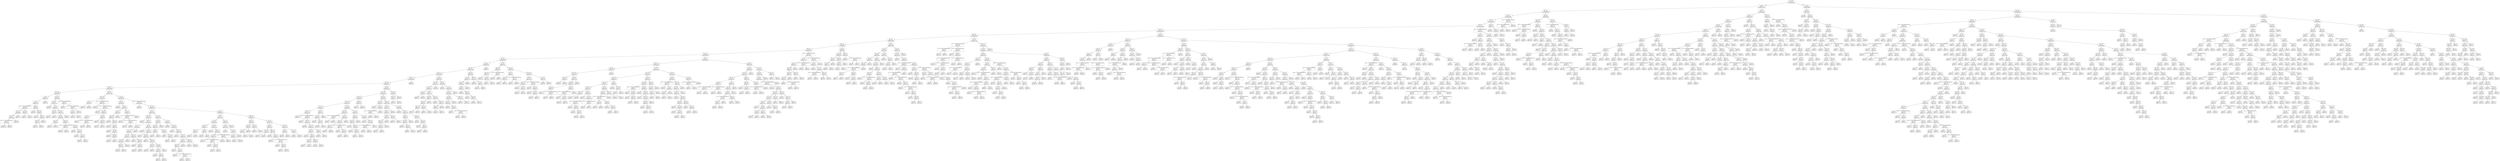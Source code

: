 digraph Tree {
node [shape=box, style="rounded", color="black", fontname=helvetica] ;
edge [fontname=helvetica] ;
0 [label="277 <= 5.9\ngini = 0.5\nsamples = 3357\nvalue = [2625, 2607]"] ;
1 [label="238 <= 2.9\ngini = 0.5\nsamples = 2174\nvalue = [1675, 1744]"] ;
0 -> 1 [labeldistance=2.5, labelangle=45, headlabel="True"] ;
2 [label="277 <= 2.3\ngini = 0.5\nsamples = 1885\nvalue = [1487, 1472]"] ;
1 -> 2 ;
3 [label="225 <= 8.7\ngini = 0.5\nsamples = 1785\nvalue = [1392, 1414]"] ;
2 -> 3 ;
4 [label="69 <= 3.9\ngini = 0.5\nsamples = 1776\nvalue = [1389, 1401]"] ;
3 -> 4 ;
5 [label="159 <= 1.8\ngini = 0.5\nsamples = 1764\nvalue = [1372, 1399]"] ;
4 -> 5 ;
6 [label="332 <= 0.5\ngini = 0.5\nsamples = 1687\nvalue = [1331, 1322]"] ;
5 -> 6 ;
7 [label="296 <= 0.2\ngini = 0.5\nsamples = 1264\nvalue = [963, 1012]"] ;
6 -> 7 ;
8 [label="204 <= 0.1\ngini = 0.5\nsamples = 1085\nvalue = [844, 845]"] ;
7 -> 8 ;
9 [label="352 <= 0.2\ngini = 0.5\nsamples = 985\nvalue = [748, 782]"] ;
8 -> 9 ;
10 [label="340 <= 0.2\ngini = 0.5\nsamples = 965\nvalue = [725, 771]"] ;
9 -> 10 ;
11 [label="105 <= -0.8\ngini = 0.5\nsamples = 926\nvalue = [703, 730]"] ;
10 -> 11 ;
12 [label="25 <= -0.8\ngini = 0.5\nsamples = 684\nvalue = [498, 553]"] ;
11 -> 12 ;
13 [label="107 <= -0.7\ngini = 0.5\nsamples = 637\nvalue = [473, 501]"] ;
12 -> 13 ;
14 [label="303 <= -0.8\ngini = 0.5\nsamples = 634\nvalue = [473, 495]"] ;
13 -> 14 ;
15 [label="148 <= -1.1\ngini = 0.5\nsamples = 608\nvalue = [444, 480]"] ;
14 -> 15 ;
16 [label="85 <= -1.1\ngini = 0.5\nsamples = 545\nvalue = [403, 416]"] ;
15 -> 16 ;
17 [label="343 <= -2.0\ngini = 0.5\nsamples = 541\nvalue = [397, 416]"] ;
16 -> 17 ;
18 [label="197 <= -5.0\ngini = 0.5\nsamples = 388\nvalue = [271, 315]"] ;
17 -> 18 ;
19 [label="362 <= -5.3\ngini = 0.5\nsamples = 126\nvalue = [94, 88]"] ;
18 -> 19 ;
20 [label="2 <= -2.4\ngini = 0.5\nsamples = 93\nvalue = [64, 71]"] ;
19 -> 20 ;
21 [label="1 <= -5.7\ngini = 0.5\nsamples = 92\nvalue = [62, 71]"] ;
20 -> 21 ;
22 [label="321 <= -1.7014117331926443e+38\ngini = 0.5\nsamples = 83\nvalue = [59, 63]"] ;
21 -> 22 ;
23 [label="33 <= -1.8\ngini = 0.5\nsamples = 80\nvalue = [55, 62]"] ;
22 -> 23 ;
24 [label="37 <= -2.0\ngini = 0.5\nsamples = 79\nvalue = [54, 62]"] ;
23 -> 24 ;
25 [label="296 <= -1.7014117331926443e+38\ngini = 0.5\nsamples = 77\nvalue = [53, 60]"] ;
24 -> 25 ;
26 [label="gini = 0.5\nsamples = 75\nvalue = [51, 58]"] ;
25 -> 26 ;
27 [label="gini = 0.5\nsamples = 2\nvalue = [2, 2]"] ;
25 -> 27 ;
28 [label="gini = 0.4\nsamples = 2\nvalue = [1, 2]"] ;
24 -> 28 ;
29 [label="gini = 0.0\nsamples = 1\nvalue = [1, 0]"] ;
23 -> 29 ;
30 [label="173 <= -5.8\ngini = 0.3\nsamples = 3\nvalue = [4, 1]"] ;
22 -> 30 ;
31 [label="gini = 0.4\nsamples = 2\nvalue = [3, 1]"] ;
30 -> 31 ;
32 [label="gini = 0.0\nsamples = 1\nvalue = [1, 0]"] ;
30 -> 32 ;
33 [label="230 <= -6.0\ngini = 0.4\nsamples = 9\nvalue = [3, 8]"] ;
21 -> 33 ;
34 [label="gini = 0.0\nsamples = 2\nvalue = [0, 2]"] ;
33 -> 34 ;
35 [label="346 <= -5.8\ngini = 0.4\nsamples = 7\nvalue = [3, 6]"] ;
33 -> 35 ;
36 [label="gini = 0.0\nsamples = 1\nvalue = [0, 1]"] ;
35 -> 36 ;
37 [label="204 <= -5.7\ngini = 0.5\nsamples = 6\nvalue = [3, 5]"] ;
35 -> 37 ;
38 [label="155 <= -4.9\ngini = 0.4\nsamples = 4\nvalue = [2, 4]"] ;
37 -> 38 ;
39 [label="gini = 0.4\nsamples = 2\nvalue = [1, 2]"] ;
38 -> 39 ;
40 [label="gini = 0.4\nsamples = 2\nvalue = [1, 2]"] ;
38 -> 40 ;
41 [label="gini = 0.5\nsamples = 2\nvalue = [1, 1]"] ;
37 -> 41 ;
42 [label="gini = 0.0\nsamples = 1\nvalue = [2, 0]"] ;
20 -> 42 ;
43 [label="395 <= -4.5\ngini = 0.5\nsamples = 33\nvalue = [30, 17]"] ;
19 -> 43 ;
44 [label="10 <= -5.3\ngini = 0.4\nsamples = 25\nvalue = [27, 10]"] ;
43 -> 44 ;
45 [label="gini = 0.0\nsamples = 4\nvalue = [5, 0]"] ;
44 -> 45 ;
46 [label="71 <= -5.1\ngini = 0.4\nsamples = 21\nvalue = [22, 10]"] ;
44 -> 46 ;
47 [label="285 <= -5.1\ngini = 0.4\nsamples = 3\nvalue = [1, 2]"] ;
46 -> 47 ;
48 [label="gini = 0.0\nsamples = 1\nvalue = [0, 1]"] ;
47 -> 48 ;
49 [label="gini = 0.5\nsamples = 2\nvalue = [1, 1]"] ;
47 -> 49 ;
50 [label="255 <= -4.4\ngini = 0.4\nsamples = 18\nvalue = [21, 8]"] ;
46 -> 50 ;
51 [label="84 <= -5.0\ngini = 0.4\nsamples = 16\nvalue = [18, 8]"] ;
50 -> 51 ;
52 [label="95 <= -5.0\ngini = 0.2\nsamples = 4\nvalue = [6, 1]"] ;
51 -> 52 ;
53 [label="gini = 0.0\nsamples = 2\nvalue = [2, 0]"] ;
52 -> 53 ;
54 [label="gini = 0.3\nsamples = 2\nvalue = [4, 1]"] ;
52 -> 54 ;
55 [label="129 <= -5.4\ngini = 0.5\nsamples = 12\nvalue = [12, 7]"] ;
51 -> 55 ;
56 [label="317 <= -1.7014117331926443e+38\ngini = 0.5\nsamples = 4\nvalue = [4, 3]"] ;
55 -> 56 ;
57 [label="gini = 0.5\nsamples = 2\nvalue = [3, 2]"] ;
56 -> 57 ;
58 [label="gini = 0.5\nsamples = 2\nvalue = [1, 1]"] ;
56 -> 58 ;
59 [label="290 <= -5.0\ngini = 0.4\nsamples = 8\nvalue = [8, 4]"] ;
55 -> 59 ;
60 [label="gini = 0.4\nsamples = 2\nvalue = [2, 1]"] ;
59 -> 60 ;
61 [label="61 <= -4.8\ngini = 0.4\nsamples = 6\nvalue = [6, 3]"] ;
59 -> 61 ;
62 [label="gini = 0.4\nsamples = 2\nvalue = [2, 1]"] ;
61 -> 62 ;
63 [label="277 <= -5.3\ngini = 0.4\nsamples = 4\nvalue = [4, 2]"] ;
61 -> 63 ;
64 [label="gini = 0.4\nsamples = 2\nvalue = [2, 1]"] ;
63 -> 64 ;
65 [label="gini = 0.4\nsamples = 2\nvalue = [2, 1]"] ;
63 -> 65 ;
66 [label="gini = 0.0\nsamples = 2\nvalue = [3, 0]"] ;
50 -> 66 ;
67 [label="248 <= -1.7014117331926443e+38\ngini = 0.4\nsamples = 8\nvalue = [3, 7]"] ;
43 -> 67 ;
68 [label="gini = 0.0\nsamples = 1\nvalue = [1, 0]"] ;
67 -> 68 ;
69 [label="115 <= -1.7014117331926443e+38\ngini = 0.3\nsamples = 7\nvalue = [2, 7]"] ;
67 -> 69 ;
70 [label="46 <= -2.2\ngini = 0.5\nsamples = 4\nvalue = [2, 2]"] ;
69 -> 70 ;
71 [label="gini = 0.5\nsamples = 2\nvalue = [1, 1]"] ;
70 -> 71 ;
72 [label="gini = 0.5\nsamples = 2\nvalue = [1, 1]"] ;
70 -> 72 ;
73 [label="gini = 0.0\nsamples = 3\nvalue = [0, 5]"] ;
69 -> 73 ;
74 [label="361 <= -5.2\ngini = 0.5\nsamples = 262\nvalue = [177, 227]"] ;
18 -> 74 ;
75 [label="222 <= -4.8\ngini = 0.4\nsamples = 24\nvalue = [11, 30]"] ;
74 -> 75 ;
76 [label="4 <= -5.4\ngini = 0.1\nsamples = 8\nvalue = [1, 14]"] ;
75 -> 76 ;
77 [label="gini = 0.4\nsamples = 2\nvalue = [1, 3]"] ;
76 -> 77 ;
78 [label="gini = 0.0\nsamples = 6\nvalue = [0, 11]"] ;
76 -> 78 ;
79 [label="365 <= -1.7014117331926443e+38\ngini = 0.5\nsamples = 16\nvalue = [10, 16]"] ;
75 -> 79 ;
80 [label="gini = 0.0\nsamples = 2\nvalue = [0, 4]"] ;
79 -> 80 ;
81 [label="326 <= -1.7014117331926443e+38\ngini = 0.5\nsamples = 14\nvalue = [10, 12]"] ;
79 -> 81 ;
82 [label="gini = 0.4\nsamples = 2\nvalue = [2, 1]"] ;
81 -> 82 ;
83 [label="68 <= -4.3\ngini = 0.5\nsamples = 12\nvalue = [8, 11]"] ;
81 -> 83 ;
84 [label="1 <= -4.5\ngini = 0.5\nsamples = 6\nvalue = [5, 5]"] ;
83 -> 84 ;
85 [label="gini = 0.5\nsamples = 2\nvalue = [1, 1]"] ;
84 -> 85 ;
86 [label="322 <= -1.7014117331926443e+38\ngini = 0.5\nsamples = 4\nvalue = [4, 4]"] ;
84 -> 86 ;
87 [label="gini = 0.5\nsamples = 2\nvalue = [1, 1]"] ;
86 -> 87 ;
88 [label="gini = 0.5\nsamples = 2\nvalue = [3, 3]"] ;
86 -> 88 ;
89 [label="121 <= -3.5\ngini = 0.4\nsamples = 6\nvalue = [3, 6]"] ;
83 -> 89 ;
90 [label="gini = 0.4\nsamples = 2\nvalue = [1, 2]"] ;
89 -> 90 ;
91 [label="299 <= -1.8\ngini = 0.4\nsamples = 4\nvalue = [2, 4]"] ;
89 -> 91 ;
92 [label="gini = 0.4\nsamples = 2\nvalue = [1, 2]"] ;
91 -> 92 ;
93 [label="gini = 0.4\nsamples = 2\nvalue = [1, 2]"] ;
91 -> 93 ;
94 [label="19 <= -5.2\ngini = 0.5\nsamples = 238\nvalue = [166, 197]"] ;
74 -> 94 ;
95 [label="82 <= -4.7\ngini = 0.5\nsamples = 26\nvalue = [26, 15]"] ;
94 -> 95 ;
96 [label="gini = 0.0\nsamples = 4\nvalue = [6, 0]"] ;
95 -> 96 ;
97 [label="41 <= -3.4\ngini = 0.5\nsamples = 22\nvalue = [20, 15]"] ;
95 -> 97 ;
98 [label="2 <= -3.5\ngini = 0.5\nsamples = 14\nvalue = [9, 12]"] ;
97 -> 98 ;
99 [label="349 <= -3.9\ngini = 0.5\nsamples = 12\nvalue = [9, 9]"] ;
98 -> 99 ;
100 [label="gini = 0.4\nsamples = 2\nvalue = [2, 1]"] ;
99 -> 100 ;
101 [label="268 <= -4.3\ngini = 0.5\nsamples = 10\nvalue = [7, 8]"] ;
99 -> 101 ;
102 [label="gini = 0.5\nsamples = 2\nvalue = [2, 3]"] ;
101 -> 102 ;
103 [label="260 <= -4.6\ngini = 0.5\nsamples = 8\nvalue = [5, 5]"] ;
101 -> 103 ;
104 [label="gini = 0.5\nsamples = 2\nvalue = [1, 1]"] ;
103 -> 104 ;
105 [label="25 <= -4.7\ngini = 0.5\nsamples = 6\nvalue = [4, 4]"] ;
103 -> 105 ;
106 [label="gini = 0.5\nsamples = 2\nvalue = [1, 1]"] ;
105 -> 106 ;
107 [label="358 <= -3.5\ngini = 0.5\nsamples = 4\nvalue = [3, 3]"] ;
105 -> 107 ;
108 [label="gini = 0.5\nsamples = 2\nvalue = [2, 2]"] ;
107 -> 108 ;
109 [label="gini = 0.5\nsamples = 2\nvalue = [1, 1]"] ;
107 -> 109 ;
110 [label="gini = 0.0\nsamples = 2\nvalue = [0, 3]"] ;
98 -> 110 ;
111 [label="357 <= -1.7\ngini = 0.3\nsamples = 8\nvalue = [11, 3]"] ;
97 -> 111 ;
112 [label="62 <= -1.7014117331926443e+38\ngini = 0.4\nsamples = 7\nvalue = [8, 3]"] ;
111 -> 112 ;
113 [label="gini = 0.4\nsamples = 2\nvalue = [2, 1]"] ;
112 -> 113 ;
114 [label="153 <= -1.7014117331926443e+38\ngini = 0.4\nsamples = 5\nvalue = [6, 2]"] ;
112 -> 114 ;
115 [label="gini = 0.4\nsamples = 2\nvalue = [3, 1]"] ;
114 -> 115 ;
116 [label="gini = 0.4\nsamples = 3\nvalue = [3, 1]"] ;
114 -> 116 ;
117 [label="gini = 0.0\nsamples = 1\nvalue = [3, 0]"] ;
111 -> 117 ;
118 [label="362 <= -1.7014117331926443e+38\ngini = 0.5\nsamples = 212\nvalue = [140, 182]"] ;
94 -> 118 ;
119 [label="gini = 0.0\nsamples = 3\nvalue = [0, 4]"] ;
118 -> 119 ;
120 [label="350 <= -3.8\ngini = 0.5\nsamples = 209\nvalue = [140, 178]"] ;
118 -> 120 ;
121 [label="118 <= -4.3\ngini = 0.5\nsamples = 128\nvalue = [91, 100]"] ;
120 -> 121 ;
122 [label="181 <= -5.1\ngini = 0.5\nsamples = 73\nvalue = [47, 66]"] ;
121 -> 122 ;
123 [label="gini = 0.0\nsamples = 2\nvalue = [2, 0]"] ;
122 -> 123 ;
124 [label="229 <= -4.7\ngini = 0.5\nsamples = 71\nvalue = [45, 66]"] ;
122 -> 124 ;
125 [label="33 <= -4.7\ngini = 0.5\nsamples = 49\nvalue = [35, 40]"] ;
124 -> 125 ;
126 [label="331 <= -4.9\ngini = 0.5\nsamples = 47\nvalue = [33, 40]"] ;
125 -> 126 ;
127 [label="209 <= -5.0\ngini = 0.5\nsamples = 37\nvalue = [27, 34]"] ;
126 -> 127 ;
128 [label="153 <= -3.5\ngini = 0.5\nsamples = 35\nvalue = [26, 32]"] ;
127 -> 128 ;
129 [label="185 <= -5.1\ngini = 0.5\nsamples = 4\nvalue = [3, 3]"] ;
128 -> 129 ;
130 [label="gini = 0.5\nsamples = 2\nvalue = [2, 2]"] ;
129 -> 130 ;
131 [label="gini = 0.5\nsamples = 2\nvalue = [1, 1]"] ;
129 -> 131 ;
132 [label="gini = 0.5\nsamples = 31\nvalue = [23, 29]"] ;
128 -> 132 ;
133 [label="gini = 0.4\nsamples = 2\nvalue = [1, 2]"] ;
127 -> 133 ;
134 [label="319 <= -4.9\ngini = 0.5\nsamples = 10\nvalue = [6, 6]"] ;
126 -> 134 ;
135 [label="gini = 0.5\nsamples = 2\nvalue = [2, 2]"] ;
134 -> 135 ;
136 [label="200 <= -4.7\ngini = 0.5\nsamples = 8\nvalue = [4, 4]"] ;
134 -> 136 ;
137 [label="gini = 0.5\nsamples = 2\nvalue = [1, 1]"] ;
136 -> 137 ;
138 [label="123 <= -4.7\ngini = 0.5\nsamples = 6\nvalue = [3, 3]"] ;
136 -> 138 ;
139 [label="gini = 0.5\nsamples = 4\nvalue = [2, 2]"] ;
138 -> 139 ;
140 [label="gini = 0.5\nsamples = 2\nvalue = [1, 1]"] ;
138 -> 140 ;
141 [label="gini = 0.0\nsamples = 2\nvalue = [2, 0]"] ;
125 -> 141 ;
142 [label="36 <= -4.6\ngini = 0.4\nsamples = 22\nvalue = [10, 26]"] ;
124 -> 142 ;
143 [label="gini = 0.0\nsamples = 5\nvalue = [0, 10]"] ;
142 -> 143 ;
144 [label="123 <= -4.6\ngini = 0.5\nsamples = 17\nvalue = [10, 16]"] ;
142 -> 144 ;
145 [label="gini = 0.4\nsamples = 2\nvalue = [2, 1]"] ;
144 -> 145 ;
146 [label="166 <= -4.4\ngini = 0.5\nsamples = 15\nvalue = [8, 15]"] ;
144 -> 146 ;
147 [label="gini = 0.0\nsamples = 2\nvalue = [0, 2]"] ;
146 -> 147 ;
148 [label="379 <= -4.6\ngini = 0.5\nsamples = 13\nvalue = [8, 13]"] ;
146 -> 148 ;
149 [label="19 <= -4.4\ngini = 0.5\nsamples = 4\nvalue = [2, 2]"] ;
148 -> 149 ;
150 [label="gini = 0.5\nsamples = 2\nvalue = [1, 1]"] ;
149 -> 150 ;
151 [label="gini = 0.5\nsamples = 2\nvalue = [1, 1]"] ;
149 -> 151 ;
152 [label="53 <= -4.0\ngini = 0.5\nsamples = 9\nvalue = [6, 11]"] ;
148 -> 152 ;
153 [label="284 <= -4.9\ngini = 0.4\nsamples = 7\nvalue = [4, 8]"] ;
152 -> 153 ;
154 [label="gini = 0.4\nsamples = 3\nvalue = [2, 4]"] ;
153 -> 154 ;
155 [label="59 <= -4.5\ngini = 0.4\nsamples = 4\nvalue = [2, 4]"] ;
153 -> 155 ;
156 [label="gini = 0.4\nsamples = 2\nvalue = [1, 2]"] ;
155 -> 156 ;
157 [label="gini = 0.4\nsamples = 2\nvalue = [1, 2]"] ;
155 -> 157 ;
158 [label="gini = 0.5\nsamples = 2\nvalue = [2, 3]"] ;
152 -> 158 ;
159 [label="8 <= -4.0\ngini = 0.5\nsamples = 55\nvalue = [44, 34]"] ;
121 -> 159 ;
160 [label="373 <= -4.1\ngini = 0.4\nsamples = 14\nvalue = [16, 7]"] ;
159 -> 160 ;
161 [label="118 <= -4.2\ngini = 0.5\nsamples = 11\nvalue = [10, 7]"] ;
160 -> 161 ;
162 [label="379 <= -4.3\ngini = 0.4\nsamples = 5\nvalue = [5, 2]"] ;
161 -> 162 ;
163 [label="gini = 0.4\nsamples = 3\nvalue = [3, 1]"] ;
162 -> 163 ;
164 [label="gini = 0.4\nsamples = 2\nvalue = [2, 1]"] ;
162 -> 164 ;
165 [label="280 <= -4.2\ngini = 0.5\nsamples = 6\nvalue = [5, 5]"] ;
161 -> 165 ;
166 [label="gini = 0.5\nsamples = 2\nvalue = [1, 1]"] ;
165 -> 166 ;
167 [label="180 <= -4.0\ngini = 0.5\nsamples = 4\nvalue = [4, 4]"] ;
165 -> 167 ;
168 [label="gini = 0.5\nsamples = 2\nvalue = [1, 1]"] ;
167 -> 168 ;
169 [label="gini = 0.5\nsamples = 2\nvalue = [3, 3]"] ;
167 -> 169 ;
170 [label="gini = 0.0\nsamples = 3\nvalue = [6, 0]"] ;
160 -> 170 ;
171 [label="5 <= -4.1\ngini = 0.5\nsamples = 41\nvalue = [28, 27]"] ;
159 -> 171 ;
172 [label="gini = 0.0\nsamples = 2\nvalue = [0, 2]"] ;
171 -> 172 ;
173 [label="59 <= -4.0\ngini = 0.5\nsamples = 39\nvalue = [28, 25]"] ;
171 -> 173 ;
174 [label="gini = 0.0\nsamples = 1\nvalue = [1, 0]"] ;
173 -> 174 ;
175 [label="160 <= -5.1\ngini = 0.5\nsamples = 38\nvalue = [27, 25]"] ;
173 -> 175 ;
176 [label="gini = 0.5\nsamples = 8\nvalue = [5, 7]"] ;
175 -> 176 ;
177 [label="171 <= -3.4\ngini = 0.5\nsamples = 30\nvalue = [22, 18]"] ;
175 -> 177 ;
178 [label="99 <= -1.6\ngini = 0.5\nsamples = 16\nvalue = [11, 10]"] ;
177 -> 178 ;
179 [label="360 <= -4.0\ngini = 0.5\nsamples = 10\nvalue = [5, 5]"] ;
178 -> 179 ;
180 [label="gini = 0.5\nsamples = 2\nvalue = [1, 1]"] ;
179 -> 180 ;
181 [label="9 <= -3.6\ngini = 0.5\nsamples = 8\nvalue = [4, 4]"] ;
179 -> 181 ;
182 [label="gini = 0.5\nsamples = 2\nvalue = [1, 1]"] ;
181 -> 182 ;
183 [label="268 <= -1.7014117331926443e+38\ngini = 0.5\nsamples = 6\nvalue = [3, 3]"] ;
181 -> 183 ;
184 [label="gini = 0.5\nsamples = 4\nvalue = [2, 2]"] ;
183 -> 184 ;
185 [label="gini = 0.5\nsamples = 2\nvalue = [1, 1]"] ;
183 -> 185 ;
186 [label="gini = 0.5\nsamples = 6\nvalue = [6, 5]"] ;
178 -> 186 ;
187 [label="154 <= -2.0\ngini = 0.5\nsamples = 14\nvalue = [11, 8]"] ;
177 -> 187 ;
188 [label="gini = 0.0\nsamples = 1\nvalue = [1, 0]"] ;
187 -> 188 ;
189 [label="gini = 0.5\nsamples = 13\nvalue = [10, 8]"] ;
187 -> 189 ;
190 [label="146 <= -2.8\ngini = 0.5\nsamples = 81\nvalue = [49, 78]"] ;
120 -> 190 ;
191 [label="147 <= -3.0\ngini = 0.4\nsamples = 42\nvalue = [21, 47]"] ;
190 -> 191 ;
192 [label="9 <= -3.6\ngini = 0.5\nsamples = 28\nvalue = [18, 25]"] ;
191 -> 192 ;
193 [label="112 <= -4.1\ngini = 0.4\nsamples = 7\nvalue = [4, 11]"] ;
192 -> 193 ;
194 [label="298 <= -3.3\ngini = 0.5\nsamples = 4\nvalue = [3, 4]"] ;
193 -> 194 ;
195 [label="gini = 0.5\nsamples = 2\nvalue = [2, 2]"] ;
194 -> 195 ;
196 [label="gini = 0.4\nsamples = 2\nvalue = [1, 2]"] ;
194 -> 196 ;
197 [label="390 <= -3.8\ngini = 0.2\nsamples = 3\nvalue = [1, 7]"] ;
193 -> 197 ;
198 [label="gini = 0.3\nsamples = 2\nvalue = [1, 5]"] ;
197 -> 198 ;
199 [label="gini = 0.0\nsamples = 1\nvalue = [0, 2]"] ;
197 -> 199 ;
200 [label="100 <= -3.9\ngini = 0.5\nsamples = 21\nvalue = [14, 14]"] ;
192 -> 200 ;
201 [label="gini = 0.0\nsamples = 2\nvalue = [2, 0]"] ;
200 -> 201 ;
202 [label="106 <= -3.3\ngini = 0.5\nsamples = 19\nvalue = [12, 14]"] ;
200 -> 202 ;
203 [label="217 <= -3.9\ngini = 0.5\nsamples = 10\nvalue = [7, 6]"] ;
202 -> 203 ;
204 [label="gini = 0.5\nsamples = 4\nvalue = [3, 2]"] ;
203 -> 204 ;
205 [label="160 <= -1.7014117331926443e+38\ngini = 0.5\nsamples = 6\nvalue = [4, 4]"] ;
203 -> 205 ;
206 [label="gini = 0.5\nsamples = 2\nvalue = [2, 2]"] ;
205 -> 206 ;
207 [label="325 <= -3.5\ngini = 0.5\nsamples = 4\nvalue = [2, 2]"] ;
205 -> 207 ;
208 [label="gini = 0.5\nsamples = 2\nvalue = [1, 1]"] ;
207 -> 208 ;
209 [label="gini = 0.5\nsamples = 2\nvalue = [1, 1]"] ;
207 -> 209 ;
210 [label="264 <= -1.7014117331926443e+38\ngini = 0.5\nsamples = 9\nvalue = [5, 8]"] ;
202 -> 210 ;
211 [label="gini = 0.5\nsamples = 6\nvalue = [4, 6]"] ;
210 -> 211 ;
212 [label="gini = 0.4\nsamples = 3\nvalue = [1, 2]"] ;
210 -> 212 ;
213 [label="57 <= -2.7\ngini = 0.2\nsamples = 14\nvalue = [3, 22]"] ;
191 -> 213 ;
214 [label="12 <= -2.9\ngini = 0.3\nsamples = 10\nvalue = [3, 13]"] ;
213 -> 214 ;
215 [label="gini = 0.0\nsamples = 1\nvalue = [0, 2]"] ;
214 -> 215 ;
216 [label="375 <= -2.8\ngini = 0.3\nsamples = 9\nvalue = [3, 11]"] ;
214 -> 216 ;
217 [label="247 <= -2.9\ngini = 0.3\nsamples = 6\nvalue = [2, 8]"] ;
216 -> 217 ;
218 [label="gini = 0.3\nsamples = 3\nvalue = [1, 4]"] ;
217 -> 218 ;
219 [label="gini = 0.3\nsamples = 3\nvalue = [1, 4]"] ;
217 -> 219 ;
220 [label="gini = 0.4\nsamples = 3\nvalue = [1, 3]"] ;
216 -> 220 ;
221 [label="gini = 0.0\nsamples = 4\nvalue = [0, 9]"] ;
213 -> 221 ;
222 [label="283 <= -2.3\ngini = 0.5\nsamples = 39\nvalue = [28, 31]"] ;
190 -> 222 ;
223 [label="147 <= -2.2\ngini = 0.4\nsamples = 15\nvalue = [16, 6]"] ;
222 -> 223 ;
224 [label="381 <= -2.8\ngini = 0.3\nsamples = 7\nvalue = [9, 2]"] ;
223 -> 224 ;
225 [label="47 <= -2.6\ngini = 0.4\nsamples = 4\nvalue = [6, 2]"] ;
224 -> 225 ;
226 [label="gini = 0.3\nsamples = 2\nvalue = [4, 1]"] ;
225 -> 226 ;
227 [label="gini = 0.4\nsamples = 2\nvalue = [2, 1]"] ;
225 -> 227 ;
228 [label="gini = 0.0\nsamples = 3\nvalue = [3, 0]"] ;
224 -> 228 ;
229 [label="372 <= -1.8\ngini = 0.5\nsamples = 8\nvalue = [7, 4]"] ;
223 -> 229 ;
230 [label="gini = 0.5\nsamples = 5\nvalue = [5, 3]"] ;
229 -> 230 ;
231 [label="gini = 0.4\nsamples = 3\nvalue = [2, 1]"] ;
229 -> 231 ;
232 [label="227 <= -2.1\ngini = 0.4\nsamples = 24\nvalue = [12, 25]"] ;
222 -> 232 ;
233 [label="198 <= -2.6\ngini = 0.5\nsamples = 14\nvalue = [9, 12]"] ;
232 -> 233 ;
234 [label="344 <= -2.3\ngini = 0.4\nsamples = 4\nvalue = [2, 4]"] ;
233 -> 234 ;
235 [label="gini = 0.4\nsamples = 2\nvalue = [1, 2]"] ;
234 -> 235 ;
236 [label="gini = 0.4\nsamples = 2\nvalue = [1, 2]"] ;
234 -> 236 ;
237 [label="265 <= -2.4\ngini = 0.5\nsamples = 10\nvalue = [7, 8]"] ;
233 -> 237 ;
238 [label="gini = 0.5\nsamples = 2\nvalue = [2, 3]"] ;
237 -> 238 ;
239 [label="36 <= -2.4\ngini = 0.5\nsamples = 8\nvalue = [5, 5]"] ;
237 -> 239 ;
240 [label="gini = 0.5\nsamples = 2\nvalue = [2, 2]"] ;
239 -> 240 ;
241 [label="122 <= -1.7014117331926443e+38\ngini = 0.5\nsamples = 6\nvalue = [3, 3]"] ;
239 -> 241 ;
242 [label="gini = 0.5\nsamples = 2\nvalue = [1, 1]"] ;
241 -> 242 ;
243 [label="222 <= -2.3\ngini = 0.5\nsamples = 4\nvalue = [2, 2]"] ;
241 -> 243 ;
244 [label="gini = 0.5\nsamples = 2\nvalue = [1, 1]"] ;
243 -> 244 ;
245 [label="gini = 0.5\nsamples = 2\nvalue = [1, 1]"] ;
243 -> 245 ;
246 [label="170 <= -1.6\ngini = 0.3\nsamples = 10\nvalue = [3, 13]"] ;
232 -> 246 ;
247 [label="99 <= -1.8\ngini = 0.2\nsamples = 6\nvalue = [1, 9]"] ;
246 -> 247 ;
248 [label="gini = 0.0\nsamples = 3\nvalue = [0, 4]"] ;
247 -> 248 ;
249 [label="gini = 0.3\nsamples = 3\nvalue = [1, 5]"] ;
247 -> 249 ;
250 [label="177 <= -1.6\ngini = 0.4\nsamples = 4\nvalue = [2, 4]"] ;
246 -> 250 ;
251 [label="gini = 0.4\nsamples = 2\nvalue = [1, 2]"] ;
250 -> 251 ;
252 [label="gini = 0.4\nsamples = 2\nvalue = [1, 2]"] ;
250 -> 252 ;
253 [label="309 <= -0.1\ngini = 0.5\nsamples = 153\nvalue = [126, 101]"] ;
17 -> 253 ;
254 [label="124 <= -1.4\ngini = 0.5\nsamples = 145\nvalue = [123, 91]"] ;
253 -> 254 ;
255 [label="214 <= -1.4\ngini = 0.5\nsamples = 99\nvalue = [93, 55]"] ;
254 -> 255 ;
256 [label="192 <= -1.8\ngini = 0.5\nsamples = 87\nvalue = [77, 54]"] ;
255 -> 256 ;
257 [label="6 <= -1.8\ngini = 0.4\nsamples = 37\nvalue = [39, 19]"] ;
256 -> 257 ;
258 [label="310 <= -2.0\ngini = 0.5\nsamples = 25\nvalue = [22, 16]"] ;
257 -> 258 ;
259 [label="gini = 0.0\nsamples = 3\nvalue = [0, 4]"] ;
258 -> 259 ;
260 [label="234 <= -1.7014117331926443e+38\ngini = 0.5\nsamples = 22\nvalue = [22, 12]"] ;
258 -> 260 ;
261 [label="gini = 0.0\nsamples = 1\nvalue = [0, 1]"] ;
260 -> 261 ;
262 [label="254 <= -2.0\ngini = 0.4\nsamples = 21\nvalue = [22, 11]"] ;
260 -> 262 ;
263 [label="gini = 0.0\nsamples = 2\nvalue = [3, 0]"] ;
262 -> 263 ;
264 [label="95 <= -1.8\ngini = 0.5\nsamples = 19\nvalue = [19, 11]"] ;
262 -> 264 ;
265 [label="130 <= -2.5\ngini = 0.5\nsamples = 15\nvalue = [17, 9]"] ;
264 -> 265 ;
266 [label="gini = 0.5\nsamples = 2\nvalue = [3, 2]"] ;
265 -> 266 ;
267 [label="313 <= -2.0\ngini = 0.4\nsamples = 13\nvalue = [14, 7]"] ;
265 -> 267 ;
268 [label="231 <= -2.0\ngini = 0.4\nsamples = 4\nvalue = [4, 2]"] ;
267 -> 268 ;
269 [label="gini = 0.4\nsamples = 2\nvalue = [2, 1]"] ;
268 -> 269 ;
270 [label="gini = 0.4\nsamples = 2\nvalue = [2, 1]"] ;
268 -> 270 ;
271 [label="396 <= -2.0\ngini = 0.4\nsamples = 9\nvalue = [10, 5]"] ;
267 -> 271 ;
272 [label="gini = 0.4\nsamples = 7\nvalue = [8, 4]"] ;
271 -> 272 ;
273 [label="gini = 0.4\nsamples = 2\nvalue = [2, 1]"] ;
271 -> 273 ;
274 [label="126 <= -1.8\ngini = 0.5\nsamples = 4\nvalue = [2, 2]"] ;
264 -> 274 ;
275 [label="gini = 0.5\nsamples = 2\nvalue = [1, 1]"] ;
274 -> 275 ;
276 [label="gini = 0.5\nsamples = 2\nvalue = [1, 1]"] ;
274 -> 276 ;
277 [label="356 <= -1.8\ngini = 0.3\nsamples = 12\nvalue = [17, 3]"] ;
257 -> 277 ;
278 [label="62 <= -1.7\ngini = 0.3\nsamples = 8\nvalue = [11, 3]"] ;
277 -> 278 ;
279 [label="gini = 0.4\nsamples = 2\nvalue = [2, 1]"] ;
278 -> 279 ;
280 [label="127 <= -1.7\ngini = 0.3\nsamples = 6\nvalue = [9, 2]"] ;
278 -> 280 ;
281 [label="gini = 0.3\nsamples = 3\nvalue = [4, 1]"] ;
280 -> 281 ;
282 [label="gini = 0.3\nsamples = 3\nvalue = [5, 1]"] ;
280 -> 282 ;
283 [label="gini = 0.0\nsamples = 4\nvalue = [6, 0]"] ;
277 -> 283 ;
284 [label="175 <= -1.8\ngini = 0.5\nsamples = 50\nvalue = [38, 35]"] ;
256 -> 284 ;
285 [label="290 <= -2.0\ngini = 0.5\nsamples = 28\nvalue = [17, 22]"] ;
284 -> 285 ;
286 [label="166 <= -1.7014117331926443e+38\ngini = 0.4\nsamples = 3\nvalue = [4, 2]"] ;
285 -> 286 ;
287 [label="gini = 0.0\nsamples = 1\nvalue = [1, 0]"] ;
286 -> 287 ;
288 [label="gini = 0.5\nsamples = 2\nvalue = [3, 2]"] ;
286 -> 288 ;
289 [label="13 <= -1.8\ngini = 0.5\nsamples = 25\nvalue = [13, 20]"] ;
285 -> 289 ;
290 [label="240 <= -1.8\ngini = 0.5\nsamples = 23\nvalue = [13, 18]"] ;
289 -> 290 ;
291 [label="125 <= -1.9\ngini = 0.5\nsamples = 12\nvalue = [7, 11]"] ;
290 -> 291 ;
292 [label="gini = 0.4\nsamples = 2\nvalue = [1, 2]"] ;
291 -> 292 ;
293 [label="gini = 0.5\nsamples = 10\nvalue = [6, 9]"] ;
291 -> 293 ;
294 [label="94 <= -1.7014117331926443e+38\ngini = 0.5\nsamples = 11\nvalue = [6, 7]"] ;
290 -> 294 ;
295 [label="gini = 0.5\nsamples = 7\nvalue = [4, 5]"] ;
294 -> 295 ;
296 [label="262 <= -1.6\ngini = 0.5\nsamples = 4\nvalue = [2, 2]"] ;
294 -> 296 ;
297 [label="gini = 0.5\nsamples = 2\nvalue = [1, 1]"] ;
296 -> 297 ;
298 [label="gini = 0.5\nsamples = 2\nvalue = [1, 1]"] ;
296 -> 298 ;
299 [label="gini = 0.0\nsamples = 2\nvalue = [0, 2]"] ;
289 -> 299 ;
300 [label="177 <= -1.6\ngini = 0.5\nsamples = 22\nvalue = [21, 13]"] ;
284 -> 300 ;
301 [label="183 <= -1.8\ngini = 0.4\nsamples = 13\nvalue = [15, 5]"] ;
300 -> 301 ;
302 [label="263 <= -2.2\ngini = 0.5\nsamples = 9\nvalue = [9, 5]"] ;
301 -> 302 ;
303 [label="gini = 0.0\nsamples = 1\nvalue = [1, 0]"] ;
302 -> 303 ;
304 [label="153 <= -1.8\ngini = 0.5\nsamples = 8\nvalue = [8, 5]"] ;
302 -> 304 ;
305 [label="gini = 0.4\nsamples = 2\nvalue = [2, 1]"] ;
304 -> 305 ;
306 [label="365 <= -1.6\ngini = 0.5\nsamples = 6\nvalue = [6, 4]"] ;
304 -> 306 ;
307 [label="gini = 0.5\nsamples = 4\nvalue = [3, 2]"] ;
306 -> 307 ;
308 [label="gini = 0.5\nsamples = 2\nvalue = [3, 2]"] ;
306 -> 308 ;
309 [label="gini = 0.0\nsamples = 4\nvalue = [6, 0]"] ;
301 -> 309 ;
310 [label="277 <= -1.5\ngini = 0.5\nsamples = 9\nvalue = [6, 8]"] ;
300 -> 310 ;
311 [label="gini = 0.0\nsamples = 3\nvalue = [0, 4]"] ;
310 -> 311 ;
312 [label="345 <= -1.5\ngini = 0.5\nsamples = 6\nvalue = [6, 4]"] ;
310 -> 312 ;
313 [label="21 <= -1.7014117331926443e+38\ngini = 0.5\nsamples = 4\nvalue = [3, 3]"] ;
312 -> 313 ;
314 [label="gini = 0.5\nsamples = 2\nvalue = [1, 1]"] ;
313 -> 314 ;
315 [label="gini = 0.5\nsamples = 2\nvalue = [2, 2]"] ;
313 -> 315 ;
316 [label="gini = 0.4\nsamples = 2\nvalue = [3, 1]"] ;
312 -> 316 ;
317 [label="311 <= -1.8\ngini = 0.1\nsamples = 12\nvalue = [16, 1]"] ;
255 -> 317 ;
318 [label="gini = 0.5\nsamples = 2\nvalue = [1, 1]"] ;
317 -> 318 ;
319 [label="gini = 0.0\nsamples = 10\nvalue = [15, 0]"] ;
317 -> 319 ;
320 [label="360 <= -1.7\ngini = 0.5\nsamples = 46\nvalue = [30, 36]"] ;
254 -> 320 ;
321 [label="99 <= -1.2\ngini = 0.4\nsamples = 8\nvalue = [11, 4]"] ;
320 -> 321 ;
322 [label="gini = 0.0\nsamples = 2\nvalue = [5, 0]"] ;
321 -> 322 ;
323 [label="247 <= -1.2\ngini = 0.5\nsamples = 6\nvalue = [6, 4]"] ;
321 -> 323 ;
324 [label="178 <= -1.7014117331926443e+38\ngini = 0.5\nsamples = 4\nvalue = [5, 3]"] ;
323 -> 324 ;
325 [label="gini = 0.5\nsamples = 2\nvalue = [3, 2]"] ;
324 -> 325 ;
326 [label="gini = 0.4\nsamples = 2\nvalue = [2, 1]"] ;
324 -> 326 ;
327 [label="gini = 0.5\nsamples = 2\nvalue = [1, 1]"] ;
323 -> 327 ;
328 [label="267 <= -1.3\ngini = 0.5\nsamples = 38\nvalue = [19, 32]"] ;
320 -> 328 ;
329 [label="132 <= -1.5\ngini = 0.4\nsamples = 20\nvalue = [7, 22]"] ;
328 -> 329 ;
330 [label="328 <= -1.3\ngini = 0.4\nsamples = 13\nvalue = [7, 14]"] ;
329 -> 330 ;
331 [label="36 <= -1.2\ngini = 0.4\nsamples = 7\nvalue = [3, 9]"] ;
330 -> 331 ;
332 [label="261 <= -1.3\ngini = 0.4\nsamples = 6\nvalue = [3, 8]"] ;
331 -> 332 ;
333 [label="161 <= -1.4\ngini = 0.4\nsamples = 4\nvalue = [2, 6]"] ;
332 -> 333 ;
334 [label="gini = 0.4\nsamples = 2\nvalue = [1, 3]"] ;
333 -> 334 ;
335 [label="gini = 0.4\nsamples = 2\nvalue = [1, 3]"] ;
333 -> 335 ;
336 [label="gini = 0.4\nsamples = 2\nvalue = [1, 2]"] ;
332 -> 336 ;
337 [label="gini = 0.0\nsamples = 1\nvalue = [0, 1]"] ;
331 -> 337 ;
338 [label="65 <= -1.6\ngini = 0.5\nsamples = 6\nvalue = [4, 5]"] ;
330 -> 338 ;
339 [label="gini = 0.5\nsamples = 2\nvalue = [1, 1]"] ;
338 -> 339 ;
340 [label="gini = 0.5\nsamples = 4\nvalue = [3, 4]"] ;
338 -> 340 ;
341 [label="gini = 0.0\nsamples = 7\nvalue = [0, 8]"] ;
329 -> 341 ;
342 [label="90 <= -1.8\ngini = 0.5\nsamples = 18\nvalue = [12, 10]"] ;
328 -> 342 ;
343 [label="gini = 0.0\nsamples = 2\nvalue = [0, 2]"] ;
342 -> 343 ;
344 [label="158 <= -1.1\ngini = 0.5\nsamples = 16\nvalue = [12, 8]"] ;
342 -> 344 ;
345 [label="89 <= -1.2\ngini = 0.4\nsamples = 9\nvalue = [9, 3]"] ;
344 -> 345 ;
346 [label="350 <= -1.3\ngini = 0.4\nsamples = 6\nvalue = [6, 3]"] ;
345 -> 346 ;
347 [label="gini = 0.4\nsamples = 2\nvalue = [2, 1]"] ;
346 -> 347 ;
348 [label="212 <= -1.7\ngini = 0.4\nsamples = 4\nvalue = [4, 2]"] ;
346 -> 348 ;
349 [label="gini = 0.4\nsamples = 2\nvalue = [2, 1]"] ;
348 -> 349 ;
350 [label="gini = 0.4\nsamples = 2\nvalue = [2, 1]"] ;
348 -> 350 ;
351 [label="gini = 0.0\nsamples = 3\nvalue = [3, 0]"] ;
345 -> 351 ;
352 [label="314 <= -1.1\ngini = 0.5\nsamples = 7\nvalue = [3, 5]"] ;
344 -> 352 ;
353 [label="gini = 0.0\nsamples = 1\nvalue = [0, 1]"] ;
352 -> 353 ;
354 [label="142 <= -1.3\ngini = 0.5\nsamples = 6\nvalue = [3, 4]"] ;
352 -> 354 ;
355 [label="gini = 0.4\nsamples = 2\nvalue = [1, 2]"] ;
354 -> 355 ;
356 [label="49 <= -1.0\ngini = 0.5\nsamples = 4\nvalue = [2, 2]"] ;
354 -> 356 ;
357 [label="gini = 0.5\nsamples = 2\nvalue = [1, 1]"] ;
356 -> 357 ;
358 [label="gini = 0.5\nsamples = 2\nvalue = [1, 1]"] ;
356 -> 358 ;
359 [label="279 <= -0.8\ngini = 0.4\nsamples = 8\nvalue = [3, 10]"] ;
253 -> 359 ;
360 [label="222 <= -3.8\ngini = 0.4\nsamples = 7\nvalue = [3, 7]"] ;
359 -> 360 ;
361 [label="gini = 0.5\nsamples = 2\nvalue = [1, 1]"] ;
360 -> 361 ;
362 [label="gini = 0.4\nsamples = 5\nvalue = [2, 6]"] ;
360 -> 362 ;
363 [label="gini = 0.0\nsamples = 1\nvalue = [0, 3]"] ;
359 -> 363 ;
364 [label="gini = 0.0\nsamples = 4\nvalue = [6, 0]"] ;
16 -> 364 ;
365 [label="54 <= -1.0\ngini = 0.5\nsamples = 63\nvalue = [41, 64]"] ;
15 -> 365 ;
366 [label="110 <= -1.0\ngini = 0.4\nsamples = 27\nvalue = [12, 34]"] ;
365 -> 366 ;
367 [label="242 <= -1.4\ngini = 0.5\nsamples = 22\nvalue = [12, 23]"] ;
366 -> 367 ;
368 [label="22 <= -1.1\ngini = 0.2\nsamples = 5\nvalue = [1, 9]"] ;
367 -> 368 ;
369 [label="gini = 0.2\nsamples = 3\nvalue = [1, 6]"] ;
368 -> 369 ;
370 [label="gini = 0.0\nsamples = 2\nvalue = [0, 3]"] ;
368 -> 370 ;
371 [label="22 <= -1.0\ngini = 0.5\nsamples = 17\nvalue = [11, 14]"] ;
367 -> 371 ;
372 [label="198 <= -1.0\ngini = 0.5\nsamples = 9\nvalue = [7, 4]"] ;
371 -> 372 ;
373 [label="141 <= -1.1\ngini = 0.5\nsamples = 8\nvalue = [6, 4]"] ;
372 -> 373 ;
374 [label="263 <= -1.1\ngini = 0.5\nsamples = 4\nvalue = [2, 2]"] ;
373 -> 374 ;
375 [label="gini = 0.5\nsamples = 2\nvalue = [1, 1]"] ;
374 -> 375 ;
376 [label="gini = 0.5\nsamples = 2\nvalue = [1, 1]"] ;
374 -> 376 ;
377 [label="247 <= -1.0\ngini = 0.4\nsamples = 4\nvalue = [4, 2]"] ;
373 -> 377 ;
378 [label="gini = 0.4\nsamples = 2\nvalue = [2, 1]"] ;
377 -> 378 ;
379 [label="gini = 0.4\nsamples = 2\nvalue = [2, 1]"] ;
377 -> 379 ;
380 [label="gini = 0.0\nsamples = 1\nvalue = [1, 0]"] ;
372 -> 380 ;
381 [label="251 <= -1.0\ngini = 0.4\nsamples = 8\nvalue = [4, 10]"] ;
371 -> 381 ;
382 [label="gini = 0.0\nsamples = 1\nvalue = [0, 1]"] ;
381 -> 382 ;
383 [label="334 <= -0.8\ngini = 0.4\nsamples = 7\nvalue = [4, 9]"] ;
381 -> 383 ;
384 [label="359 <= -0.9\ngini = 0.4\nsamples = 4\nvalue = [2, 4]"] ;
383 -> 384 ;
385 [label="gini = 0.4\nsamples = 2\nvalue = [1, 2]"] ;
384 -> 385 ;
386 [label="gini = 0.4\nsamples = 2\nvalue = [1, 2]"] ;
384 -> 386 ;
387 [label="gini = 0.4\nsamples = 3\nvalue = [2, 5]"] ;
383 -> 387 ;
388 [label="gini = 0.0\nsamples = 5\nvalue = [0, 11]"] ;
366 -> 388 ;
389 [label="200 <= -1.0\ngini = 0.5\nsamples = 36\nvalue = [29, 30]"] ;
365 -> 389 ;
390 [label="gini = 0.4\nsamples = 2\nvalue = [3, 1]"] ;
389 -> 390 ;
391 [label="4 <= -0.8\ngini = 0.5\nsamples = 34\nvalue = [26, 29]"] ;
389 -> 391 ;
392 [label="92 <= -0.6\ngini = 0.5\nsamples = 33\nvalue = [26, 28]"] ;
391 -> 392 ;
393 [label="47 <= -0.9\ngini = 0.5\nsamples = 17\nvalue = [15, 13]"] ;
392 -> 393 ;
394 [label="153 <= -1.3\ngini = 0.5\nsamples = 15\nvalue = [12, 11]"] ;
393 -> 394 ;
395 [label="gini = 0.5\nsamples = 9\nvalue = [8, 7]"] ;
394 -> 395 ;
396 [label="116 <= -0.7\ngini = 0.5\nsamples = 6\nvalue = [4, 4]"] ;
394 -> 396 ;
397 [label="gini = 0.5\nsamples = 2\nvalue = [2, 2]"] ;
396 -> 397 ;
398 [label="364 <= -1.7014117331926443e+38\ngini = 0.5\nsamples = 4\nvalue = [2, 2]"] ;
396 -> 398 ;
399 [label="gini = 0.5\nsamples = 2\nvalue = [1, 1]"] ;
398 -> 399 ;
400 [label="gini = 0.5\nsamples = 2\nvalue = [1, 1]"] ;
398 -> 400 ;
401 [label="gini = 0.5\nsamples = 2\nvalue = [3, 2]"] ;
393 -> 401 ;
402 [label="278 <= -1.2\ngini = 0.5\nsamples = 16\nvalue = [11, 15]"] ;
392 -> 402 ;
403 [label="gini = 0.4\nsamples = 2\nvalue = [1, 2]"] ;
402 -> 403 ;
404 [label="gini = 0.5\nsamples = 14\nvalue = [10, 13]"] ;
402 -> 404 ;
405 [label="gini = 0.0\nsamples = 1\nvalue = [0, 1]"] ;
391 -> 405 ;
406 [label="151 <= -0.9\ngini = 0.4\nsamples = 26\nvalue = [29, 15]"] ;
14 -> 406 ;
407 [label="25 <= -1.1\ngini = 0.5\nsamples = 13\nvalue = [10, 12]"] ;
406 -> 407 ;
408 [label="324 <= -0.3\ngini = 0.4\nsamples = 11\nvalue = [6, 12]"] ;
407 -> 408 ;
409 [label="48 <= -1.6\ngini = 0.4\nsamples = 9\nvalue = [4, 11]"] ;
408 -> 409 ;
410 [label="gini = 0.0\nsamples = 3\nvalue = [0, 3]"] ;
409 -> 410 ;
411 [label="264 <= -0.7\ngini = 0.4\nsamples = 6\nvalue = [4, 8]"] ;
409 -> 411 ;
412 [label="gini = 0.4\nsamples = 2\nvalue = [1, 3]"] ;
411 -> 412 ;
413 [label="393 <= -0.6\ngini = 0.5\nsamples = 4\nvalue = [3, 5]"] ;
411 -> 413 ;
414 [label="gini = 0.5\nsamples = 2\nvalue = [2, 3]"] ;
413 -> 414 ;
415 [label="gini = 0.4\nsamples = 2\nvalue = [1, 2]"] ;
413 -> 415 ;
416 [label="gini = 0.4\nsamples = 2\nvalue = [2, 1]"] ;
408 -> 416 ;
417 [label="gini = 0.0\nsamples = 2\nvalue = [4, 0]"] ;
407 -> 417 ;
418 [label="152 <= 0.2\ngini = 0.2\nsamples = 13\nvalue = [19, 3]"] ;
406 -> 418 ;
419 [label="gini = 0.0\nsamples = 6\nvalue = [13, 0]"] ;
418 -> 419 ;
420 [label="12 <= -1.0\ngini = 0.4\nsamples = 7\nvalue = [6, 3]"] ;
418 -> 420 ;
421 [label="gini = 0.4\nsamples = 5\nvalue = [4, 2]"] ;
420 -> 421 ;
422 [label="gini = 0.4\nsamples = 2\nvalue = [2, 1]"] ;
420 -> 422 ;
423 [label="gini = 0.0\nsamples = 3\nvalue = [0, 6]"] ;
13 -> 423 ;
424 [label="27 <= -0.7\ngini = 0.4\nsamples = 47\nvalue = [25, 52]"] ;
12 -> 424 ;
425 [label="88 <= -0.5\ngini = 0.3\nsamples = 16\nvalue = [5, 23]"] ;
424 -> 425 ;
426 [label="292 <= -0.6\ngini = 0.2\nsamples = 12\nvalue = [2, 21]"] ;
425 -> 426 ;
427 [label="gini = 0.0\nsamples = 8\nvalue = [0, 15]"] ;
426 -> 427 ;
428 [label="91 <= -0.8\ngini = 0.4\nsamples = 4\nvalue = [2, 6]"] ;
426 -> 428 ;
429 [label="gini = 0.4\nsamples = 2\nvalue = [1, 2]"] ;
428 -> 429 ;
430 [label="gini = 0.3\nsamples = 2\nvalue = [1, 4]"] ;
428 -> 430 ;
431 [label="143 <= -1.7014117331926443e+38\ngini = 0.5\nsamples = 4\nvalue = [3, 2]"] ;
425 -> 431 ;
432 [label="gini = 0.5\nsamples = 2\nvalue = [1, 1]"] ;
431 -> 432 ;
433 [label="gini = 0.4\nsamples = 2\nvalue = [2, 1]"] ;
431 -> 433 ;
434 [label="245 <= -1.3\ngini = 0.5\nsamples = 31\nvalue = [20, 29]"] ;
424 -> 434 ;
435 [label="86 <= -1.1\ngini = 0.5\nsamples = 7\nvalue = [8, 6]"] ;
434 -> 435 ;
436 [label="101 <= -0.8\ngini = 0.3\nsamples = 3\nvalue = [4, 1]"] ;
435 -> 436 ;
437 [label="gini = 0.4\nsamples = 2\nvalue = [3, 1]"] ;
436 -> 437 ;
438 [label="gini = 0.0\nsamples = 1\nvalue = [1, 0]"] ;
436 -> 438 ;
439 [label="272 <= -1.7014117331926443e+38\ngini = 0.5\nsamples = 4\nvalue = [4, 5]"] ;
435 -> 439 ;
440 [label="gini = 0.5\nsamples = 2\nvalue = [2, 2]"] ;
439 -> 440 ;
441 [label="gini = 0.5\nsamples = 2\nvalue = [2, 3]"] ;
439 -> 441 ;
442 [label="205 <= -0.6\ngini = 0.5\nsamples = 24\nvalue = [12, 23]"] ;
434 -> 442 ;
443 [label="272 <= -0.9\ngini = 0.5\nsamples = 21\nvalue = [11, 18]"] ;
442 -> 443 ;
444 [label="169 <= -3.7\ngini = 0.4\nsamples = 9\nvalue = [5, 10]"] ;
443 -> 444 ;
445 [label="gini = 0.4\nsamples = 2\nvalue = [1, 2]"] ;
444 -> 445 ;
446 [label="69 <= -0.7\ngini = 0.4\nsamples = 7\nvalue = [4, 8]"] ;
444 -> 446 ;
447 [label="gini = 0.4\nsamples = 3\nvalue = [1, 2]"] ;
446 -> 447 ;
448 [label="gini = 0.4\nsamples = 4\nvalue = [3, 6]"] ;
446 -> 448 ;
449 [label="215 <= -1.7014117331926443e+38\ngini = 0.5\nsamples = 12\nvalue = [6, 8]"] ;
443 -> 449 ;
450 [label="gini = 0.4\nsamples = 3\nvalue = [1, 2]"] ;
449 -> 450 ;
451 [label="324 <= -1.4\ngini = 0.5\nsamples = 9\nvalue = [5, 6]"] ;
449 -> 451 ;
452 [label="gini = 0.5\nsamples = 5\nvalue = [3, 4]"] ;
451 -> 452 ;
453 [label="366 <= -1.0\ngini = 0.5\nsamples = 4\nvalue = [2, 2]"] ;
451 -> 453 ;
454 [label="gini = 0.5\nsamples = 2\nvalue = [1, 1]"] ;
453 -> 454 ;
455 [label="gini = 0.5\nsamples = 2\nvalue = [1, 1]"] ;
453 -> 455 ;
456 [label="47 <= -0.5\ngini = 0.3\nsamples = 3\nvalue = [1, 5]"] ;
442 -> 456 ;
457 [label="gini = 0.3\nsamples = 2\nvalue = [1, 4]"] ;
456 -> 457 ;
458 [label="gini = 0.0\nsamples = 1\nvalue = [0, 1]"] ;
456 -> 458 ;
459 [label="18 <= -0.4\ngini = 0.5\nsamples = 242\nvalue = [205, 177]"] ;
11 -> 459 ;
460 [label="199 <= -1.0\ngini = 0.5\nsamples = 146\nvalue = [134, 94]"] ;
459 -> 460 ;
461 [label="174 <= 0.2\ngini = 0.5\nsamples = 24\nvalue = [14, 22]"] ;
460 -> 461 ;
462 [label="397 <= -0.8\ngini = 0.5\nsamples = 23\nvalue = [12, 22]"] ;
461 -> 462 ;
463 [label="271 <= -0.2\ngini = 0.3\nsamples = 8\nvalue = [2, 11]"] ;
462 -> 463 ;
464 [label="gini = 0.0\nsamples = 6\nvalue = [0, 8]"] ;
463 -> 464 ;
465 [label="gini = 0.5\nsamples = 2\nvalue = [2, 3]"] ;
463 -> 465 ;
466 [label="313 <= -0.0\ngini = 0.5\nsamples = 15\nvalue = [10, 11]"] ;
462 -> 466 ;
467 [label="220 <= -0.6\ngini = 0.5\nsamples = 14\nvalue = [10, 9]"] ;
466 -> 467 ;
468 [label="249 <= -0.9\ngini = 0.5\nsamples = 6\nvalue = [3, 5]"] ;
467 -> 468 ;
469 [label="gini = 0.5\nsamples = 2\nvalue = [1, 1]"] ;
468 -> 469 ;
470 [label="74 <= -1.7014117331926443e+38\ngini = 0.4\nsamples = 4\nvalue = [2, 4]"] ;
468 -> 470 ;
471 [label="gini = 0.4\nsamples = 2\nvalue = [1, 2]"] ;
470 -> 471 ;
472 [label="gini = 0.4\nsamples = 2\nvalue = [1, 2]"] ;
470 -> 472 ;
473 [label="269 <= -0.2\ngini = 0.5\nsamples = 8\nvalue = [7, 4]"] ;
467 -> 473 ;
474 [label="312 <= -1.7014117331926443e+38\ngini = 0.5\nsamples = 7\nvalue = [6, 4]"] ;
473 -> 474 ;
475 [label="gini = 0.5\nsamples = 2\nvalue = [1, 1]"] ;
474 -> 475 ;
476 [label="44 <= -0.5\ngini = 0.5\nsamples = 5\nvalue = [5, 3]"] ;
474 -> 476 ;
477 [label="gini = 0.4\nsamples = 2\nvalue = [2, 1]"] ;
476 -> 477 ;
478 [label="gini = 0.5\nsamples = 3\nvalue = [3, 2]"] ;
476 -> 478 ;
479 [label="gini = 0.0\nsamples = 1\nvalue = [1, 0]"] ;
473 -> 479 ;
480 [label="gini = 0.0\nsamples = 1\nvalue = [0, 2]"] ;
466 -> 480 ;
481 [label="gini = 0.0\nsamples = 1\nvalue = [2, 0]"] ;
461 -> 481 ;
482 [label="117 <= -0.5\ngini = 0.5\nsamples = 122\nvalue = [120, 72]"] ;
460 -> 482 ;
483 [label="223 <= -0.6\ngini = 0.5\nsamples = 82\nvalue = [71, 54]"] ;
482 -> 483 ;
484 [label="215 <= -0.6\ngini = 0.4\nsamples = 48\nvalue = [50, 23]"] ;
483 -> 484 ;
485 [label="99 <= -0.7\ngini = 0.5\nsamples = 40\nvalue = [37, 21]"] ;
484 -> 485 ;
486 [label="196 <= -0.8\ngini = 0.4\nsamples = 25\nvalue = [28, 11]"] ;
485 -> 486 ;
487 [label="195 <= -1.5\ngini = 0.2\nsamples = 6\nvalue = [9, 1]"] ;
486 -> 487 ;
488 [label="gini = 0.4\nsamples = 2\nvalue = [2, 1]"] ;
487 -> 488 ;
489 [label="gini = 0.0\nsamples = 4\nvalue = [7, 0]"] ;
487 -> 489 ;
490 [label="262 <= -1.3\ngini = 0.5\nsamples = 19\nvalue = [19, 10]"] ;
486 -> 490 ;
491 [label="gini = 0.0\nsamples = 1\nvalue = [1, 0]"] ;
490 -> 491 ;
492 [label="331 <= -0.5\ngini = 0.5\nsamples = 18\nvalue = [18, 10]"] ;
490 -> 492 ;
493 [label="38 <= -1.7014117331926443e+38\ngini = 0.4\nsamples = 14\nvalue = [14, 7]"] ;
492 -> 493 ;
494 [label="gini = 0.4\nsamples = 7\nvalue = [8, 4]"] ;
493 -> 494 ;
495 [label="341 <= -0.8\ngini = 0.4\nsamples = 7\nvalue = [6, 3]"] ;
493 -> 495 ;
496 [label="gini = 0.4\nsamples = 2\nvalue = [2, 1]"] ;
495 -> 496 ;
497 [label="95 <= -0.8\ngini = 0.4\nsamples = 5\nvalue = [4, 2]"] ;
495 -> 497 ;
498 [label="gini = 0.4\nsamples = 2\nvalue = [2, 1]"] ;
497 -> 498 ;
499 [label="gini = 0.4\nsamples = 3\nvalue = [2, 1]"] ;
497 -> 499 ;
500 [label="109 <= -1.7014117331926443e+38\ngini = 0.5\nsamples = 4\nvalue = [4, 3]"] ;
492 -> 500 ;
501 [label="gini = 0.5\nsamples = 2\nvalue = [3, 2]"] ;
500 -> 501 ;
502 [label="gini = 0.5\nsamples = 2\nvalue = [1, 1]"] ;
500 -> 502 ;
503 [label="175 <= -0.7\ngini = 0.5\nsamples = 15\nvalue = [9, 10]"] ;
485 -> 503 ;
504 [label="104 <= -0.7\ngini = 0.5\nsamples = 12\nvalue = [8, 7]"] ;
503 -> 504 ;
505 [label="340 <= -1.7014117331926443e+38\ngini = 0.5\nsamples = 10\nvalue = [6, 6]"] ;
504 -> 505 ;
506 [label="43 <= -0.7\ngini = 0.5\nsamples = 4\nvalue = [2, 2]"] ;
505 -> 506 ;
507 [label="gini = 0.5\nsamples = 2\nvalue = [1, 1]"] ;
506 -> 507 ;
508 [label="gini = 0.5\nsamples = 2\nvalue = [1, 1]"] ;
506 -> 508 ;
509 [label="39 <= -0.7\ngini = 0.5\nsamples = 6\nvalue = [4, 4]"] ;
505 -> 509 ;
510 [label="gini = 0.5\nsamples = 2\nvalue = [1, 1]"] ;
509 -> 510 ;
511 [label="344 <= -0.7\ngini = 0.5\nsamples = 4\nvalue = [3, 3]"] ;
509 -> 511 ;
512 [label="gini = 0.5\nsamples = 2\nvalue = [2, 2]"] ;
511 -> 512 ;
513 [label="gini = 0.5\nsamples = 2\nvalue = [1, 1]"] ;
511 -> 513 ;
514 [label="gini = 0.4\nsamples = 2\nvalue = [2, 1]"] ;
504 -> 514 ;
515 [label="170 <= -0.2\ngini = 0.4\nsamples = 3\nvalue = [1, 3]"] ;
503 -> 515 ;
516 [label="gini = 0.4\nsamples = 2\nvalue = [1, 2]"] ;
515 -> 516 ;
517 [label="gini = 0.0\nsamples = 1\nvalue = [0, 1]"] ;
515 -> 517 ;
518 [label="20 <= -0.7\ngini = 0.2\nsamples = 8\nvalue = [13, 2]"] ;
484 -> 518 ;
519 [label="gini = 0.0\nsamples = 4\nvalue = [9, 0]"] ;
518 -> 519 ;
520 [label="211 <= 0.6\ngini = 0.4\nsamples = 4\nvalue = [4, 2]"] ;
518 -> 520 ;
521 [label="gini = 0.5\nsamples = 2\nvalue = [1, 1]"] ;
520 -> 521 ;
522 [label="gini = 0.4\nsamples = 2\nvalue = [3, 1]"] ;
520 -> 522 ;
523 [label="237 <= -0.5\ngini = 0.5\nsamples = 34\nvalue = [21, 31]"] ;
483 -> 523 ;
524 [label="233 <= -0.6\ngini = 0.4\nsamples = 26\nvalue = [12, 27]"] ;
523 -> 524 ;
525 [label="299 <= -1.7014117331926443e+38\ngini = 0.5\nsamples = 8\nvalue = [6, 7]"] ;
524 -> 525 ;
526 [label="gini = 0.4\nsamples = 2\nvalue = [1, 2]"] ;
525 -> 526 ;
527 [label="322 <= -0.6\ngini = 0.5\nsamples = 6\nvalue = [5, 5]"] ;
525 -> 527 ;
528 [label="gini = 0.5\nsamples = 2\nvalue = [2, 2]"] ;
527 -> 528 ;
529 [label="125 <= -0.5\ngini = 0.5\nsamples = 4\nvalue = [3, 3]"] ;
527 -> 529 ;
530 [label="gini = 0.5\nsamples = 2\nvalue = [1, 1]"] ;
529 -> 530 ;
531 [label="gini = 0.5\nsamples = 2\nvalue = [2, 2]"] ;
529 -> 531 ;
532 [label="300 <= -0.6\ngini = 0.4\nsamples = 18\nvalue = [6, 20]"] ;
524 -> 532 ;
533 [label="gini = 0.0\nsamples = 2\nvalue = [0, 5]"] ;
532 -> 533 ;
534 [label="180 <= -0.6\ngini = 0.4\nsamples = 16\nvalue = [6, 15]"] ;
532 -> 534 ;
535 [label="gini = 0.0\nsamples = 2\nvalue = [0, 2]"] ;
534 -> 535 ;
536 [label="282 <= -0.5\ngini = 0.4\nsamples = 14\nvalue = [6, 13]"] ;
534 -> 536 ;
537 [label="198 <= -0.6\ngini = 0.4\nsamples = 9\nvalue = [4, 8]"] ;
536 -> 537 ;
538 [label="gini = 0.4\nsamples = 2\nvalue = [1, 2]"] ;
537 -> 538 ;
539 [label="391 <= -0.7\ngini = 0.4\nsamples = 7\nvalue = [3, 6]"] ;
537 -> 539 ;
540 [label="gini = 0.4\nsamples = 5\nvalue = [2, 4]"] ;
539 -> 540 ;
541 [label="gini = 0.4\nsamples = 2\nvalue = [1, 2]"] ;
539 -> 541 ;
542 [label="gini = 0.4\nsamples = 5\nvalue = [2, 5]"] ;
536 -> 542 ;
543 [label="218 <= -0.5\ngini = 0.4\nsamples = 8\nvalue = [9, 4]"] ;
523 -> 543 ;
544 [label="122 <= -0.6\ngini = 0.5\nsamples = 6\nvalue = [6, 4]"] ;
543 -> 544 ;
545 [label="237 <= -0.5\ngini = 0.4\nsamples = 4\nvalue = [4, 2]"] ;
544 -> 545 ;
546 [label="gini = 0.4\nsamples = 2\nvalue = [2, 1]"] ;
545 -> 546 ;
547 [label="gini = 0.4\nsamples = 2\nvalue = [2, 1]"] ;
545 -> 547 ;
548 [label="gini = 0.5\nsamples = 2\nvalue = [2, 2]"] ;
544 -> 548 ;
549 [label="gini = 0.0\nsamples = 2\nvalue = [3, 0]"] ;
543 -> 549 ;
550 [label="97 <= -0.3\ngini = 0.4\nsamples = 40\nvalue = [49, 18]"] ;
482 -> 550 ;
551 [label="34 <= -0.5\ngini = 0.4\nsamples = 31\nvalue = [35, 16]"] ;
550 -> 551 ;
552 [label="216 <= -1.7014117331926443e+38\ngini = 0.3\nsamples = 10\nvalue = [17, 4]"] ;
551 -> 552 ;
553 [label="gini = 0.5\nsamples = 2\nvalue = [2, 2]"] ;
552 -> 553 ;
554 [label="9 <= -0.5\ngini = 0.2\nsamples = 8\nvalue = [15, 2]"] ;
552 -> 554 ;
555 [label="162 <= -0.4\ngini = 0.3\nsamples = 4\nvalue = [7, 2]"] ;
554 -> 555 ;
556 [label="gini = 0.3\nsamples = 2\nvalue = [4, 1]"] ;
555 -> 556 ;
557 [label="gini = 0.4\nsamples = 2\nvalue = [3, 1]"] ;
555 -> 557 ;
558 [label="gini = 0.0\nsamples = 4\nvalue = [8, 0]"] ;
554 -> 558 ;
559 [label="368 <= -0.3\ngini = 0.5\nsamples = 21\nvalue = [18, 12]"] ;
551 -> 559 ;
560 [label="187 <= -0.3\ngini = 0.5\nsamples = 20\nvalue = [18, 11]"] ;
559 -> 560 ;
561 [label="170 <= -0.5\ngini = 0.5\nsamples = 19\nvalue = [18, 10]"] ;
560 -> 561 ;
562 [label="gini = 0.0\nsamples = 3\nvalue = [3, 0]"] ;
561 -> 562 ;
563 [label="102 <= -0.4\ngini = 0.5\nsamples = 16\nvalue = [15, 10]"] ;
561 -> 563 ;
564 [label="64 <= -0.5\ngini = 0.5\nsamples = 8\nvalue = [5, 5]"] ;
563 -> 564 ;
565 [label="gini = 0.5\nsamples = 2\nvalue = [1, 1]"] ;
564 -> 565 ;
566 [label="194 <= -0.5\ngini = 0.5\nsamples = 6\nvalue = [4, 4]"] ;
564 -> 566 ;
567 [label="gini = 0.5\nsamples = 2\nvalue = [2, 2]"] ;
566 -> 567 ;
568 [label="254 <= -0.4\ngini = 0.5\nsamples = 4\nvalue = [2, 2]"] ;
566 -> 568 ;
569 [label="gini = 0.5\nsamples = 2\nvalue = [1, 1]"] ;
568 -> 569 ;
570 [label="gini = 0.5\nsamples = 2\nvalue = [1, 1]"] ;
568 -> 570 ;
571 [label="212 <= -0.3\ngini = 0.4\nsamples = 8\nvalue = [10, 5]"] ;
563 -> 571 ;
572 [label="gini = 0.4\nsamples = 2\nvalue = [4, 2]"] ;
571 -> 572 ;
573 [label="105 <= -0.3\ngini = 0.4\nsamples = 6\nvalue = [6, 3]"] ;
571 -> 573 ;
574 [label="gini = 0.4\nsamples = 2\nvalue = [2, 1]"] ;
573 -> 574 ;
575 [label="gini = 0.4\nsamples = 4\nvalue = [4, 2]"] ;
573 -> 575 ;
576 [label="gini = 0.0\nsamples = 1\nvalue = [0, 1]"] ;
560 -> 576 ;
577 [label="gini = 0.0\nsamples = 1\nvalue = [0, 1]"] ;
559 -> 577 ;
578 [label="33 <= -0.9\ngini = 0.2\nsamples = 9\nvalue = [14, 2]"] ;
550 -> 578 ;
579 [label="282 <= -1.7014117331926443e+38\ngini = 0.4\nsamples = 4\nvalue = [6, 2]"] ;
578 -> 579 ;
580 [label="gini = 0.4\nsamples = 2\nvalue = [3, 1]"] ;
579 -> 580 ;
581 [label="gini = 0.4\nsamples = 2\nvalue = [3, 1]"] ;
579 -> 581 ;
582 [label="gini = 0.0\nsamples = 5\nvalue = [8, 0]"] ;
578 -> 582 ;
583 [label="118 <= -0.2\ngini = 0.5\nsamples = 96\nvalue = [71, 83]"] ;
459 -> 583 ;
584 [label="321 <= -0.0\ngini = 0.5\nsamples = 45\nvalue = [23, 44]"] ;
583 -> 584 ;
585 [label="52 <= -0.2\ngini = 0.4\nsamples = 43\nvalue = [20, 44]"] ;
584 -> 585 ;
586 [label="113 <= -0.4\ngini = 0.4\nsamples = 29\nvalue = [11, 35]"] ;
585 -> 586 ;
587 [label="60 <= -0.2\ngini = 0.3\nsamples = 16\nvalue = [4, 21]"] ;
586 -> 587 ;
588 [label="249 <= -1.7014117331926443e+38\ngini = 0.1\nsamples = 11\nvalue = [1, 15]"] ;
587 -> 588 ;
589 [label="gini = 0.3\nsamples = 4\nvalue = [1, 5]"] ;
588 -> 589 ;
590 [label="gini = 0.0\nsamples = 7\nvalue = [0, 10]"] ;
588 -> 590 ;
591 [label="117 <= -1.7014117331926443e+38\ngini = 0.4\nsamples = 5\nvalue = [3, 6]"] ;
587 -> 591 ;
592 [label="gini = 0.5\nsamples = 3\nvalue = [2, 3]"] ;
591 -> 592 ;
593 [label="gini = 0.4\nsamples = 2\nvalue = [1, 3]"] ;
591 -> 593 ;
594 [label="5 <= 1.4\ngini = 0.4\nsamples = 13\nvalue = [7, 14]"] ;
586 -> 594 ;
595 [label="230 <= -0.3\ngini = 0.4\nsamples = 11\nvalue = [5, 13]"] ;
594 -> 595 ;
596 [label="22 <= -0.5\ngini = 0.4\nsamples = 10\nvalue = [5, 12]"] ;
595 -> 596 ;
597 [label="44 <= -1.7014117331926443e+38\ngini = 0.4\nsamples = 6\nvalue = [3, 6]"] ;
596 -> 597 ;
598 [label="209 <= 0.1\ngini = 0.4\nsamples = 4\nvalue = [2, 4]"] ;
597 -> 598 ;
599 [label="gini = 0.4\nsamples = 2\nvalue = [1, 2]"] ;
598 -> 599 ;
600 [label="gini = 0.4\nsamples = 2\nvalue = [1, 2]"] ;
598 -> 600 ;
601 [label="gini = 0.4\nsamples = 2\nvalue = [1, 2]"] ;
597 -> 601 ;
602 [label="288 <= -0.2\ngini = 0.4\nsamples = 4\nvalue = [2, 6]"] ;
596 -> 602 ;
603 [label="gini = 0.4\nsamples = 2\nvalue = [1, 3]"] ;
602 -> 603 ;
604 [label="gini = 0.4\nsamples = 2\nvalue = [1, 3]"] ;
602 -> 604 ;
605 [label="gini = 0.0\nsamples = 1\nvalue = [0, 1]"] ;
595 -> 605 ;
606 [label="gini = 0.4\nsamples = 2\nvalue = [2, 1]"] ;
594 -> 606 ;
607 [label="301 <= -0.4\ngini = 0.5\nsamples = 14\nvalue = [9, 9]"] ;
585 -> 607 ;
608 [label="285 <= -0.8\ngini = 0.4\nsamples = 8\nvalue = [7, 3]"] ;
607 -> 608 ;
609 [label="gini = 0.0\nsamples = 2\nvalue = [2, 0]"] ;
608 -> 609 ;
610 [label="227 <= -0.5\ngini = 0.5\nsamples = 6\nvalue = [5, 3]"] ;
608 -> 610 ;
611 [label="gini = 0.5\nsamples = 4\nvalue = [3, 2]"] ;
610 -> 611 ;
612 [label="gini = 0.4\nsamples = 2\nvalue = [2, 1]"] ;
610 -> 612 ;
613 [label="158 <= -0.3\ngini = 0.4\nsamples = 6\nvalue = [2, 6]"] ;
607 -> 613 ;
614 [label="76 <= -1.7014117331926443e+38\ngini = 0.4\nsamples = 5\nvalue = [2, 4]"] ;
613 -> 614 ;
615 [label="gini = 0.4\nsamples = 3\nvalue = [1, 2]"] ;
614 -> 615 ;
616 [label="gini = 0.4\nsamples = 2\nvalue = [1, 2]"] ;
614 -> 616 ;
617 [label="gini = 0.0\nsamples = 1\nvalue = [0, 2]"] ;
613 -> 617 ;
618 [label="gini = 0.0\nsamples = 2\nvalue = [3, 0]"] ;
584 -> 618 ;
619 [label="271 <= 0.0\ngini = 0.5\nsamples = 51\nvalue = [48, 39]"] ;
583 -> 619 ;
620 [label="162 <= 0.2\ngini = 0.5\nsamples = 42\nvalue = [44, 28]"] ;
619 -> 620 ;
621 [label="298 <= 0.1\ngini = 0.5\nsamples = 40\nvalue = [40, 28]"] ;
620 -> 621 ;
622 [label="238 <= -1.7014117331926443e+38\ngini = 0.5\nsamples = 39\nvalue = [40, 27]"] ;
621 -> 622 ;
623 [label="gini = 0.0\nsamples = 2\nvalue = [0, 2]"] ;
622 -> 623 ;
624 [label="189 <= -0.2\ngini = 0.5\nsamples = 37\nvalue = [40, 25]"] ;
622 -> 624 ;
625 [label="232 <= -0.2\ngini = 0.5\nsamples = 27\nvalue = [26, 19]"] ;
624 -> 625 ;
626 [label="121 <= -0.3\ngini = 0.5\nsamples = 20\nvalue = [21, 14]"] ;
625 -> 626 ;
627 [label="24 <= -0.6\ngini = 0.5\nsamples = 14\nvalue = [15, 11]"] ;
626 -> 627 ;
628 [label="gini = 0.5\nsamples = 2\nvalue = [1, 1]"] ;
627 -> 628 ;
629 [label="79 <= 0.5\ngini = 0.5\nsamples = 12\nvalue = [14, 10]"] ;
627 -> 629 ;
630 [label="222 <= -0.4\ngini = 0.5\nsamples = 6\nvalue = [8, 6]"] ;
629 -> 630 ;
631 [label="gini = 0.5\nsamples = 4\nvalue = [4, 3]"] ;
630 -> 631 ;
632 [label="gini = 0.5\nsamples = 2\nvalue = [4, 3]"] ;
630 -> 632 ;
633 [label="239 <= 1.0\ngini = 0.5\nsamples = 6\nvalue = [6, 4]"] ;
629 -> 633 ;
634 [label="gini = 0.5\nsamples = 2\nvalue = [3, 2]"] ;
633 -> 634 ;
635 [label="gini = 0.5\nsamples = 4\nvalue = [3, 2]"] ;
633 -> 635 ;
636 [label="32 <= -0.3\ngini = 0.4\nsamples = 6\nvalue = [6, 3]"] ;
626 -> 636 ;
637 [label="gini = 0.4\nsamples = 2\nvalue = [2, 1]"] ;
636 -> 637 ;
638 [label="255 <= -0.5\ngini = 0.4\nsamples = 4\nvalue = [4, 2]"] ;
636 -> 638 ;
639 [label="gini = 0.4\nsamples = 2\nvalue = [2, 1]"] ;
638 -> 639 ;
640 [label="gini = 0.4\nsamples = 2\nvalue = [2, 1]"] ;
638 -> 640 ;
641 [label="101 <= -0.3\ngini = 0.5\nsamples = 7\nvalue = [5, 5]"] ;
625 -> 641 ;
642 [label="gini = 0.5\nsamples = 2\nvalue = [1, 1]"] ;
641 -> 642 ;
643 [label="gini = 0.5\nsamples = 5\nvalue = [4, 4]"] ;
641 -> 643 ;
644 [label="203 <= -0.2\ngini = 0.4\nsamples = 10\nvalue = [14, 6]"] ;
624 -> 644 ;
645 [label="gini = 0.0\nsamples = 2\nvalue = [3, 0]"] ;
644 -> 645 ;
646 [label="111 <= -0.0\ngini = 0.5\nsamples = 8\nvalue = [11, 6]"] ;
644 -> 646 ;
647 [label="85 <= 0.5\ngini = 0.4\nsamples = 6\nvalue = [9, 4]"] ;
646 -> 647 ;
648 [label="gini = 0.4\nsamples = 4\nvalue = [6, 3]"] ;
647 -> 648 ;
649 [label="gini = 0.4\nsamples = 2\nvalue = [3, 1]"] ;
647 -> 649 ;
650 [label="gini = 0.5\nsamples = 2\nvalue = [2, 2]"] ;
646 -> 650 ;
651 [label="gini = 0.0\nsamples = 1\nvalue = [0, 1]"] ;
621 -> 651 ;
652 [label="gini = 0.0\nsamples = 2\nvalue = [4, 0]"] ;
620 -> 652 ;
653 [label="267 <= -0.1\ngini = 0.4\nsamples = 9\nvalue = [4, 11]"] ;
619 -> 653 ;
654 [label="gini = 0.5\nsamples = 5\nvalue = [4, 5]"] ;
653 -> 654 ;
655 [label="gini = 0.0\nsamples = 4\nvalue = [0, 6]"] ;
653 -> 655 ;
656 [label="176 <= -1.7014117331926443e+38\ngini = 0.5\nsamples = 39\nvalue = [22, 41]"] ;
10 -> 656 ;
657 [label="4 <= -1.3\ngini = 0.5\nsamples = 16\nvalue = [15, 11]"] ;
656 -> 657 ;
658 [label="38 <= -0.9\ngini = 0.5\nsamples = 12\nvalue = [9, 10]"] ;
657 -> 658 ;
659 [label="377 <= -0.9\ngini = 0.5\nsamples = 10\nvalue = [8, 8]"] ;
658 -> 659 ;
660 [label="306 <= -1.8\ngini = 0.5\nsamples = 6\nvalue = [7, 5]"] ;
659 -> 660 ;
661 [label="320 <= 0.6\ngini = 0.5\nsamples = 5\nvalue = [5, 5]"] ;
660 -> 661 ;
662 [label="gini = 0.0\nsamples = 1\nvalue = [0, 1]"] ;
661 -> 662 ;
663 [label="121 <= -1.7014117331926443e+38\ngini = 0.5\nsamples = 4\nvalue = [5, 4]"] ;
661 -> 663 ;
664 [label="gini = 0.5\nsamples = 2\nvalue = [4, 3]"] ;
663 -> 664 ;
665 [label="gini = 0.5\nsamples = 2\nvalue = [1, 1]"] ;
663 -> 665 ;
666 [label="gini = 0.0\nsamples = 1\nvalue = [2, 0]"] ;
660 -> 666 ;
667 [label="280 <= 0.2\ngini = 0.4\nsamples = 4\nvalue = [1, 3]"] ;
659 -> 667 ;
668 [label="gini = 0.5\nsamples = 2\nvalue = [1, 1]"] ;
667 -> 668 ;
669 [label="gini = 0.0\nsamples = 2\nvalue = [0, 2]"] ;
667 -> 669 ;
670 [label="gini = 0.4\nsamples = 2\nvalue = [1, 2]"] ;
658 -> 670 ;
671 [label="22 <= -1.7014117331926443e+38\ngini = 0.2\nsamples = 4\nvalue = [6, 1]"] ;
657 -> 671 ;
672 [label="gini = 0.0\nsamples = 2\nvalue = [2, 0]"] ;
671 -> 672 ;
673 [label="gini = 0.3\nsamples = 2\nvalue = [4, 1]"] ;
671 -> 673 ;
674 [label="378 <= -1.7014117331926443e+38\ngini = 0.3\nsamples = 23\nvalue = [7, 30]"] ;
656 -> 674 ;
675 [label="141 <= 0.4\ngini = 0.5\nsamples = 14\nvalue = [7, 13]"] ;
674 -> 675 ;
676 [label="gini = 0.3\nsamples = 4\nvalue = [1, 4]"] ;
675 -> 676 ;
677 [label="74 <= 0.5\ngini = 0.5\nsamples = 10\nvalue = [6, 9]"] ;
675 -> 677 ;
678 [label="367 <= -1.7014117331926443e+38\ngini = 0.5\nsamples = 6\nvalue = [4, 5]"] ;
677 -> 678 ;
679 [label="gini = 0.5\nsamples = 4\nvalue = [3, 4]"] ;
678 -> 679 ;
680 [label="gini = 0.5\nsamples = 2\nvalue = [1, 1]"] ;
678 -> 680 ;
681 [label="363 <= 1.6\ngini = 0.4\nsamples = 4\nvalue = [2, 4]"] ;
677 -> 681 ;
682 [label="gini = 0.4\nsamples = 2\nvalue = [1, 2]"] ;
681 -> 682 ;
683 [label="gini = 0.4\nsamples = 2\nvalue = [1, 2]"] ;
681 -> 683 ;
684 [label="gini = 0.0\nsamples = 9\nvalue = [0, 17]"] ;
674 -> 684 ;
685 [label="31 <= 0.0\ngini = 0.4\nsamples = 20\nvalue = [23, 11]"] ;
9 -> 685 ;
686 [label="249 <= -0.5\ngini = 0.4\nsamples = 14\nvalue = [19, 6]"] ;
685 -> 686 ;
687 [label="386 <= 1.1\ngini = 0.2\nsamples = 9\nvalue = [12, 2]"] ;
686 -> 687 ;
688 [label="187 <= -2.0\ngini = 0.3\nsamples = 7\nvalue = [8, 2]"] ;
687 -> 688 ;
689 [label="gini = 0.3\nsamples = 2\nvalue = [4, 1]"] ;
688 -> 689 ;
690 [label="gini = 0.3\nsamples = 5\nvalue = [4, 1]"] ;
688 -> 690 ;
691 [label="gini = 0.0\nsamples = 2\nvalue = [4, 0]"] ;
687 -> 691 ;
692 [label="299 <= -0.5\ngini = 0.5\nsamples = 5\nvalue = [7, 4]"] ;
686 -> 692 ;
693 [label="388 <= 0.1\ngini = 0.5\nsamples = 4\nvalue = [6, 4]"] ;
692 -> 693 ;
694 [label="gini = 0.4\nsamples = 2\nvalue = [4, 2]"] ;
693 -> 694 ;
695 [label="gini = 0.5\nsamples = 2\nvalue = [2, 2]"] ;
693 -> 695 ;
696 [label="gini = 0.0\nsamples = 1\nvalue = [1, 0]"] ;
692 -> 696 ;
697 [label="303 <= 0.4\ngini = 0.5\nsamples = 6\nvalue = [4, 5]"] ;
685 -> 697 ;
698 [label="gini = 0.5\nsamples = 2\nvalue = [2, 3]"] ;
697 -> 698 ;
699 [label="215 <= -1.7014117331926443e+38\ngini = 0.5\nsamples = 4\nvalue = [2, 2]"] ;
697 -> 699 ;
700 [label="gini = 0.5\nsamples = 2\nvalue = [1, 1]"] ;
699 -> 700 ;
701 [label="gini = 0.5\nsamples = 2\nvalue = [1, 1]"] ;
699 -> 701 ;
702 [label="387 <= 0.1\ngini = 0.5\nsamples = 100\nvalue = [96, 63]"] ;
8 -> 702 ;
703 [label="75 <= 0.4\ngini = 0.4\nsamples = 46\nvalue = [59, 22]"] ;
702 -> 703 ;
704 [label="352 <= -0.3\ngini = 0.5\nsamples = 34\nvalue = [38, 20]"] ;
703 -> 704 ;
705 [label="329 <= -0.6\ngini = 0.5\nsamples = 14\nvalue = [10, 10]"] ;
704 -> 705 ;
706 [label="286 <= -0.5\ngini = 0.5\nsamples = 12\nvalue = [9, 8]"] ;
705 -> 706 ;
707 [label="293 <= -1.7014117331926443e+38\ngini = 0.5\nsamples = 10\nvalue = [5, 5]"] ;
706 -> 707 ;
708 [label="121 <= 1.8\ngini = 0.5\nsamples = 4\nvalue = [2, 2]"] ;
707 -> 708 ;
709 [label="gini = 0.5\nsamples = 2\nvalue = [1, 1]"] ;
708 -> 709 ;
710 [label="gini = 0.5\nsamples = 2\nvalue = [1, 1]"] ;
708 -> 710 ;
711 [label="331 <= -1.3\ngini = 0.5\nsamples = 6\nvalue = [3, 3]"] ;
707 -> 711 ;
712 [label="gini = 0.5\nsamples = 2\nvalue = [1, 1]"] ;
711 -> 712 ;
713 [label="334 <= -0.6\ngini = 0.5\nsamples = 4\nvalue = [2, 2]"] ;
711 -> 713 ;
714 [label="gini = 0.5\nsamples = 2\nvalue = [1, 1]"] ;
713 -> 714 ;
715 [label="gini = 0.5\nsamples = 2\nvalue = [1, 1]"] ;
713 -> 715 ;
716 [label="gini = 0.5\nsamples = 2\nvalue = [4, 3]"] ;
706 -> 716 ;
717 [label="gini = 0.4\nsamples = 2\nvalue = [1, 2]"] ;
705 -> 717 ;
718 [label="331 <= 0.1\ngini = 0.4\nsamples = 20\nvalue = [28, 10]"] ;
704 -> 718 ;
719 [label="182 <= -0.8\ngini = 0.4\nsamples = 19\nvalue = [28, 9]"] ;
718 -> 719 ;
720 [label="gini = 0.0\nsamples = 1\nvalue = [3, 0]"] ;
719 -> 720 ;
721 [label="249 <= -0.0\ngini = 0.4\nsamples = 18\nvalue = [25, 9]"] ;
719 -> 721 ;
722 [label="209 <= -0.0\ngini = 0.3\nsamples = 8\nvalue = [15, 4]"] ;
721 -> 722 ;
723 [label="gini = 0.4\nsamples = 2\nvalue = [3, 1]"] ;
722 -> 723 ;
724 [label="64 <= -1.7014117331926443e+38\ngini = 0.3\nsamples = 6\nvalue = [12, 3]"] ;
722 -> 724 ;
725 [label="gini = 0.3\nsamples = 2\nvalue = [4, 1]"] ;
724 -> 725 ;
726 [label="260 <= 0.4\ngini = 0.3\nsamples = 4\nvalue = [8, 2]"] ;
724 -> 726 ;
727 [label="gini = 0.3\nsamples = 2\nvalue = [4, 1]"] ;
726 -> 727 ;
728 [label="gini = 0.3\nsamples = 2\nvalue = [4, 1]"] ;
726 -> 728 ;
729 [label="220 <= 0.3\ngini = 0.4\nsamples = 10\nvalue = [10, 5]"] ;
721 -> 729 ;
730 [label="260 <= 0.1\ngini = 0.5\nsamples = 4\nvalue = [2, 2]"] ;
729 -> 730 ;
731 [label="gini = 0.5\nsamples = 2\nvalue = [1, 1]"] ;
730 -> 731 ;
732 [label="gini = 0.5\nsamples = 2\nvalue = [1, 1]"] ;
730 -> 732 ;
733 [label="62 <= 0.0\ngini = 0.4\nsamples = 6\nvalue = [8, 3]"] ;
729 -> 733 ;
734 [label="gini = 0.4\nsamples = 2\nvalue = [3, 1]"] ;
733 -> 734 ;
735 [label="gini = 0.4\nsamples = 4\nvalue = [5, 2]"] ;
733 -> 735 ;
736 [label="gini = 0.0\nsamples = 1\nvalue = [0, 1]"] ;
718 -> 736 ;
737 [label="217 <= 0.6\ngini = 0.2\nsamples = 12\nvalue = [21, 2]"] ;
703 -> 737 ;
738 [label="gini = 0.0\nsamples = 7\nvalue = [17, 0]"] ;
737 -> 738 ;
739 [label="279 <= 1.1\ngini = 0.4\nsamples = 5\nvalue = [4, 2]"] ;
737 -> 739 ;
740 [label="43 <= 0.9\ngini = 0.5\nsamples = 4\nvalue = [3, 2]"] ;
739 -> 740 ;
741 [label="gini = 0.4\nsamples = 2\nvalue = [2, 1]"] ;
740 -> 741 ;
742 [label="gini = 0.5\nsamples = 2\nvalue = [1, 1]"] ;
740 -> 742 ;
743 [label="gini = 0.0\nsamples = 1\nvalue = [1, 0]"] ;
739 -> 743 ;
744 [label="44 <= 2.4\ngini = 0.5\nsamples = 54\nvalue = [37, 41]"] ;
702 -> 744 ;
745 [label="206 <= -0.3\ngini = 0.5\nsamples = 52\nvalue = [34, 41]"] ;
744 -> 745 ;
746 [label="gini = 0.0\nsamples = 3\nvalue = [3, 0]"] ;
745 -> 746 ;
747 [label="35 <= -0.3\ngini = 0.5\nsamples = 49\nvalue = [31, 41]"] ;
745 -> 747 ;
748 [label="24 <= -1.7014117331926443e+38\ngini = 0.4\nsamples = 21\nvalue = [10, 20]"] ;
747 -> 748 ;
749 [label="gini = 0.0\nsamples = 1\nvalue = [0, 1]"] ;
748 -> 749 ;
750 [label="394 <= 0.7\ngini = 0.5\nsamples = 20\nvalue = [10, 19]"] ;
748 -> 750 ;
751 [label="42 <= -1.7014117331926443e+38\ngini = 0.5\nsamples = 19\nvalue = [10, 18]"] ;
750 -> 751 ;
752 [label="gini = 0.5\nsamples = 2\nvalue = [1, 1]"] ;
751 -> 752 ;
753 [label="244 <= -1.7014117331926443e+38\ngini = 0.5\nsamples = 17\nvalue = [9, 17]"] ;
751 -> 753 ;
754 [label="gini = 0.5\nsamples = 6\nvalue = [3, 5]"] ;
753 -> 754 ;
755 [label="104 <= -0.7\ngini = 0.4\nsamples = 11\nvalue = [6, 12]"] ;
753 -> 755 ;
756 [label="gini = 0.4\nsamples = 3\nvalue = [1, 2]"] ;
755 -> 756 ;
757 [label="119 <= -1.7014117331926443e+38\ngini = 0.4\nsamples = 8\nvalue = [5, 10]"] ;
755 -> 757 ;
758 [label="gini = 0.4\nsamples = 2\nvalue = [1, 2]"] ;
757 -> 758 ;
759 [label="204 <= 0.7\ngini = 0.4\nsamples = 6\nvalue = [4, 8]"] ;
757 -> 759 ;
760 [label="gini = 0.4\nsamples = 2\nvalue = [1, 2]"] ;
759 -> 760 ;
761 [label="306 <= 0.9\ngini = 0.4\nsamples = 4\nvalue = [3, 6]"] ;
759 -> 761 ;
762 [label="gini = 0.4\nsamples = 2\nvalue = [1, 2]"] ;
761 -> 762 ;
763 [label="gini = 0.4\nsamples = 2\nvalue = [2, 4]"] ;
761 -> 763 ;
764 [label="gini = 0.0\nsamples = 1\nvalue = [0, 1]"] ;
750 -> 764 ;
765 [label="395 <= 0.2\ngini = 0.5\nsamples = 28\nvalue = [21, 21]"] ;
747 -> 765 ;
766 [label="147 <= 0.5\ngini = 0.4\nsamples = 10\nvalue = [5, 11]"] ;
765 -> 766 ;
767 [label="gini = 0.0\nsamples = 2\nvalue = [0, 2]"] ;
766 -> 767 ;
768 [label="212 <= 1.0\ngini = 0.5\nsamples = 8\nvalue = [5, 9]"] ;
766 -> 768 ;
769 [label="gini = 0.5\nsamples = 4\nvalue = [3, 5]"] ;
768 -> 769 ;
770 [label="69 <= 1.5\ngini = 0.4\nsamples = 4\nvalue = [2, 4]"] ;
768 -> 770 ;
771 [label="gini = 0.4\nsamples = 2\nvalue = [1, 2]"] ;
770 -> 771 ;
772 [label="gini = 0.4\nsamples = 2\nvalue = [1, 2]"] ;
770 -> 772 ;
773 [label="339 <= -1.7014117331926443e+38\ngini = 0.5\nsamples = 18\nvalue = [16, 10]"] ;
765 -> 773 ;
774 [label="101 <= 0.7\ngini = 0.5\nsamples = 7\nvalue = [5, 6]"] ;
773 -> 774 ;
775 [label="gini = 0.5\nsamples = 3\nvalue = [2, 3]"] ;
774 -> 775 ;
776 [label="30 <= -1.7014117331926443e+38\ngini = 0.5\nsamples = 4\nvalue = [3, 3]"] ;
774 -> 776 ;
777 [label="gini = 0.5\nsamples = 2\nvalue = [1, 1]"] ;
776 -> 777 ;
778 [label="gini = 0.5\nsamples = 2\nvalue = [2, 2]"] ;
776 -> 778 ;
779 [label="346 <= 0.2\ngini = 0.4\nsamples = 11\nvalue = [11, 4]"] ;
773 -> 779 ;
780 [label="gini = 0.0\nsamples = 2\nvalue = [2, 0]"] ;
779 -> 780 ;
781 [label="248 <= 0.1\ngini = 0.4\nsamples = 9\nvalue = [9, 4]"] ;
779 -> 781 ;
782 [label="gini = 0.0\nsamples = 1\nvalue = [1, 0]"] ;
781 -> 782 ;
783 [label="170 <= 0.8\ngini = 0.4\nsamples = 8\nvalue = [8, 4]"] ;
781 -> 783 ;
784 [label="151 <= -1.7014117331926443e+38\ngini = 0.4\nsamples = 6\nvalue = [7, 3]"] ;
783 -> 784 ;
785 [label="gini = 0.4\nsamples = 2\nvalue = [3, 1]"] ;
784 -> 785 ;
786 [label="139 <= 0.5\ngini = 0.4\nsamples = 4\nvalue = [4, 2]"] ;
784 -> 786 ;
787 [label="gini = 0.4\nsamples = 2\nvalue = [2, 1]"] ;
786 -> 787 ;
788 [label="gini = 0.4\nsamples = 2\nvalue = [2, 1]"] ;
786 -> 788 ;
789 [label="gini = 0.5\nsamples = 2\nvalue = [1, 1]"] ;
783 -> 789 ;
790 [label="gini = 0.0\nsamples = 2\nvalue = [3, 0]"] ;
744 -> 790 ;
791 [label="44 <= -0.9\ngini = 0.5\nsamples = 179\nvalue = [119, 167]"] ;
7 -> 791 ;
792 [label="176 <= -1.7014117331926443e+38\ngini = 0.5\nsamples = 18\nvalue = [19, 10]"] ;
791 -> 792 ;
793 [label="211 <= -1.7014117331926443e+38\ngini = 0.5\nsamples = 4\nvalue = [3, 5]"] ;
792 -> 793 ;
794 [label="gini = 0.5\nsamples = 2\nvalue = [2, 3]"] ;
793 -> 794 ;
795 [label="gini = 0.4\nsamples = 2\nvalue = [1, 2]"] ;
793 -> 795 ;
796 [label="359 <= -1.7014117331926443e+38\ngini = 0.4\nsamples = 14\nvalue = [16, 5]"] ;
792 -> 796 ;
797 [label="gini = 0.0\nsamples = 1\nvalue = [0, 1]"] ;
796 -> 797 ;
798 [label="383 <= -1.2\ngini = 0.3\nsamples = 13\nvalue = [16, 4]"] ;
796 -> 798 ;
799 [label="262 <= -1.7014117331926443e+38\ngini = 0.4\nsamples = 7\nvalue = [6, 3]"] ;
798 -> 799 ;
800 [label="gini = 0.0\nsamples = 1\nvalue = [1, 0]"] ;
799 -> 800 ;
801 [label="122 <= -1.7014117331926443e+38\ngini = 0.5\nsamples = 6\nvalue = [5, 3]"] ;
799 -> 801 ;
802 [label="gini = 0.5\nsamples = 2\nvalue = [1, 1]"] ;
801 -> 802 ;
803 [label="375 <= 0.8\ngini = 0.4\nsamples = 4\nvalue = [4, 2]"] ;
801 -> 803 ;
804 [label="gini = 0.4\nsamples = 2\nvalue = [2, 1]"] ;
803 -> 804 ;
805 [label="gini = 0.4\nsamples = 2\nvalue = [2, 1]"] ;
803 -> 805 ;
806 [label="18 <= -1.7014117331926443e+38\ngini = 0.2\nsamples = 6\nvalue = [10, 1]"] ;
798 -> 806 ;
807 [label="gini = 0.4\nsamples = 2\nvalue = [3, 1]"] ;
806 -> 807 ;
808 [label="gini = 0.0\nsamples = 4\nvalue = [7, 0]"] ;
806 -> 808 ;
809 [label="286 <= 1.0\ngini = 0.5\nsamples = 161\nvalue = [100, 157]"] ;
791 -> 809 ;
810 [label="6 <= 0.5\ngini = 0.5\nsamples = 151\nvalue = [89, 151]"] ;
809 -> 810 ;
811 [label="345 <= 0.2\ngini = 0.5\nsamples = 98\nvalue = [67, 86]"] ;
810 -> 811 ;
812 [label="172 <= 0.4\ngini = 0.4\nsamples = 36\nvalue = [17, 39]"] ;
811 -> 812 ;
813 [label="266 <= 0.1\ngini = 0.4\nsamples = 33\nvalue = [17, 33]"] ;
812 -> 813 ;
814 [label="272 <= -1.7014117331926443e+38\ngini = 0.4\nsamples = 17\nvalue = [8, 21]"] ;
813 -> 814 ;
815 [label="gini = 0.4\nsamples = 7\nvalue = [3, 7]"] ;
814 -> 815 ;
816 [label="gini = 0.4\nsamples = 10\nvalue = [5, 14]"] ;
814 -> 816 ;
817 [label="160 <= 0.1\ngini = 0.5\nsamples = 16\nvalue = [9, 12]"] ;
813 -> 817 ;
818 [label="109 <= 0.1\ngini = 0.5\nsamples = 4\nvalue = [3, 3]"] ;
817 -> 818 ;
819 [label="gini = 0.5\nsamples = 2\nvalue = [1, 1]"] ;
818 -> 819 ;
820 [label="gini = 0.5\nsamples = 2\nvalue = [2, 2]"] ;
818 -> 820 ;
821 [label="183 <= 0.2\ngini = 0.5\nsamples = 12\nvalue = [6, 9]"] ;
817 -> 821 ;
822 [label="gini = 0.5\nsamples = 4\nvalue = [2, 3]"] ;
821 -> 822 ;
823 [label="gini = 0.5\nsamples = 8\nvalue = [4, 6]"] ;
821 -> 823 ;
824 [label="gini = 0.0\nsamples = 3\nvalue = [0, 6]"] ;
812 -> 824 ;
825 [label="75 <= 0.4\ngini = 0.5\nsamples = 62\nvalue = [50, 47]"] ;
811 -> 825 ;
826 [label="114 <= 0.3\ngini = 0.5\nsamples = 20\nvalue = [24, 15]"] ;
825 -> 826 ;
827 [label="273 <= 0.2\ngini = 0.5\nsamples = 17\nvalue = [17, 14]"] ;
826 -> 827 ;
828 [label="gini = 0.0\nsamples = 1\nvalue = [1, 0]"] ;
827 -> 828 ;
829 [label="369 <= -1.7014117331926443e+38\ngini = 0.5\nsamples = 16\nvalue = [16, 14]"] ;
827 -> 829 ;
830 [label="gini = 0.4\nsamples = 2\nvalue = [1, 2]"] ;
829 -> 830 ;
831 [label="245 <= 0.3\ngini = 0.5\nsamples = 14\nvalue = [15, 12]"] ;
829 -> 831 ;
832 [label="233 <= -1.7014117331926443e+38\ngini = 0.5\nsamples = 8\nvalue = [8, 8]"] ;
831 -> 832 ;
833 [label="gini = 0.5\nsamples = 2\nvalue = [2, 2]"] ;
832 -> 833 ;
834 [label="103 <= 0.1\ngini = 0.5\nsamples = 6\nvalue = [6, 6]"] ;
832 -> 834 ;
835 [label="gini = 0.5\nsamples = 2\nvalue = [1, 1]"] ;
834 -> 835 ;
836 [label="359 <= -1.7014117331926443e+38\ngini = 0.5\nsamples = 4\nvalue = [5, 5]"] ;
834 -> 836 ;
837 [label="gini = 0.5\nsamples = 2\nvalue = [2, 2]"] ;
836 -> 837 ;
838 [label="gini = 0.5\nsamples = 2\nvalue = [3, 3]"] ;
836 -> 838 ;
839 [label="155 <= 0.9\ngini = 0.5\nsamples = 6\nvalue = [7, 4]"] ;
831 -> 839 ;
840 [label="gini = 0.4\nsamples = 2\nvalue = [2, 1]"] ;
839 -> 840 ;
841 [label="gini = 0.5\nsamples = 4\nvalue = [5, 3]"] ;
839 -> 841 ;
842 [label="369 <= 0.4\ngini = 0.2\nsamples = 3\nvalue = [7, 1]"] ;
826 -> 842 ;
843 [label="gini = 0.3\nsamples = 2\nvalue = [5, 1]"] ;
842 -> 843 ;
844 [label="gini = 0.0\nsamples = 1\nvalue = [2, 0]"] ;
842 -> 844 ;
845 [label="382 <= -1.7014117331926443e+38\ngini = 0.5\nsamples = 42\nvalue = [26, 32]"] ;
825 -> 845 ;
846 [label="gini = 0.0\nsamples = 2\nvalue = [0, 3]"] ;
845 -> 846 ;
847 [label="78 <= 0.6\ngini = 0.5\nsamples = 40\nvalue = [26, 29]"] ;
845 -> 847 ;
848 [label="285 <= 0.5\ngini = 0.5\nsamples = 33\nvalue = [23, 21]"] ;
847 -> 848 ;
849 [label="249 <= -1.7014117331926443e+38\ngini = 0.5\nsamples = 29\nvalue = [19, 19]"] ;
848 -> 849 ;
850 [label="gini = 0.5\nsamples = 7\nvalue = [5, 4]"] ;
849 -> 850 ;
851 [label="311 <= 0.5\ngini = 0.5\nsamples = 22\nvalue = [14, 15]"] ;
849 -> 851 ;
852 [label="83 <= 0.2\ngini = 0.5\nsamples = 6\nvalue = [4, 4]"] ;
851 -> 852 ;
853 [label="gini = 0.5\nsamples = 2\nvalue = [2, 2]"] ;
852 -> 853 ;
854 [label="36 <= 0.7\ngini = 0.5\nsamples = 4\nvalue = [2, 2]"] ;
852 -> 854 ;
855 [label="gini = 0.5\nsamples = 2\nvalue = [1, 1]"] ;
854 -> 855 ;
856 [label="gini = 0.5\nsamples = 2\nvalue = [1, 1]"] ;
854 -> 856 ;
857 [label="gini = 0.5\nsamples = 16\nvalue = [10, 11]"] ;
851 -> 857 ;
858 [label="85 <= 0.5\ngini = 0.4\nsamples = 4\nvalue = [4, 2]"] ;
848 -> 858 ;
859 [label="gini = 0.4\nsamples = 2\nvalue = [2, 1]"] ;
858 -> 859 ;
860 [label="gini = 0.4\nsamples = 2\nvalue = [2, 1]"] ;
858 -> 860 ;
861 [label="6 <= -1.7014117331926443e+38\ngini = 0.4\nsamples = 7\nvalue = [3, 8]"] ;
847 -> 861 ;
862 [label="gini = 0.0\nsamples = 1\nvalue = [0, 1]"] ;
861 -> 862 ;
863 [label="249 <= 0.4\ngini = 0.4\nsamples = 6\nvalue = [3, 7]"] ;
861 -> 863 ;
864 [label="gini = 0.4\nsamples = 2\nvalue = [1, 3]"] ;
863 -> 864 ;
865 [label="65 <= 1.3\ngini = 0.4\nsamples = 4\nvalue = [2, 4]"] ;
863 -> 865 ;
866 [label="gini = 0.4\nsamples = 2\nvalue = [1, 2]"] ;
865 -> 866 ;
867 [label="gini = 0.4\nsamples = 2\nvalue = [1, 2]"] ;
865 -> 867 ;
868 [label="220 <= 1.3\ngini = 0.4\nsamples = 53\nvalue = [22, 65]"] ;
810 -> 868 ;
869 [label="321 <= 0.6\ngini = 0.3\nsamples = 47\nvalue = [18, 62]"] ;
868 -> 869 ;
870 [label="277 <= 0.2\ngini = 0.2\nsamples = 25\nvalue = [6, 38]"] ;
869 -> 870 ;
871 [label="219 <= 0.3\ngini = 0.5\nsamples = 6\nvalue = [3, 4]"] ;
870 -> 871 ;
872 [label="gini = 0.4\nsamples = 2\nvalue = [1, 2]"] ;
871 -> 872 ;
873 [label="122 <= 0.5\ngini = 0.5\nsamples = 4\nvalue = [2, 2]"] ;
871 -> 873 ;
874 [label="gini = 0.5\nsamples = 2\nvalue = [1, 1]"] ;
873 -> 874 ;
875 [label="gini = 0.5\nsamples = 2\nvalue = [1, 1]"] ;
873 -> 875 ;
876 [label="368 <= 0.5\ngini = 0.1\nsamples = 19\nvalue = [3, 34]"] ;
870 -> 876 ;
877 [label="77 <= 2.0\ngini = 0.1\nsamples = 17\nvalue = [2, 32]"] ;
876 -> 877 ;
878 [label="307 <= 0.5\ngini = 0.1\nsamples = 15\nvalue = [1, 29]"] ;
877 -> 878 ;
879 [label="gini = 0.0\nsamples = 11\nvalue = [0, 23]"] ;
878 -> 879 ;
880 [label="gini = 0.2\nsamples = 4\nvalue = [1, 6]"] ;
878 -> 880 ;
881 [label="gini = 0.4\nsamples = 2\nvalue = [1, 3]"] ;
877 -> 881 ;
882 [label="gini = 0.4\nsamples = 2\nvalue = [1, 2]"] ;
876 -> 882 ;
883 [label="239 <= 1.1\ngini = 0.4\nsamples = 22\nvalue = [12, 24]"] ;
869 -> 883 ;
884 [label="341 <= 0.8\ngini = 0.4\nsamples = 18\nvalue = [8, 22]"] ;
883 -> 884 ;
885 [label="6 <= 0.6\ngini = 0.5\nsamples = 6\nvalue = [4, 6]"] ;
884 -> 885 ;
886 [label="gini = 0.5\nsamples = 2\nvalue = [1, 1]"] ;
885 -> 886 ;
887 [label="341 <= -1.7014117331926443e+38\ngini = 0.5\nsamples = 4\nvalue = [3, 5]"] ;
885 -> 887 ;
888 [label="gini = 0.5\nsamples = 2\nvalue = [2, 3]"] ;
887 -> 888 ;
889 [label="gini = 0.4\nsamples = 2\nvalue = [1, 2]"] ;
887 -> 889 ;
890 [label="384 <= 0.9\ngini = 0.3\nsamples = 12\nvalue = [4, 16]"] ;
884 -> 890 ;
891 [label="gini = 0.0\nsamples = 2\nvalue = [0, 2]"] ;
890 -> 891 ;
892 [label="37 <= 0.5\ngini = 0.3\nsamples = 10\nvalue = [4, 14]"] ;
890 -> 892 ;
893 [label="gini = 0.3\nsamples = 3\nvalue = [1, 5]"] ;
892 -> 893 ;
894 [label="179 <= 0.6\ngini = 0.4\nsamples = 7\nvalue = [3, 9]"] ;
892 -> 894 ;
895 [label="gini = 0.4\nsamples = 2\nvalue = [1, 3]"] ;
894 -> 895 ;
896 [label="gini = 0.4\nsamples = 5\nvalue = [2, 6]"] ;
894 -> 896 ;
897 [label="8 <= 1.0\ngini = 0.4\nsamples = 4\nvalue = [4, 2]"] ;
883 -> 897 ;
898 [label="gini = 0.4\nsamples = 2\nvalue = [2, 1]"] ;
897 -> 898 ;
899 [label="gini = 0.4\nsamples = 2\nvalue = [2, 1]"] ;
897 -> 899 ;
900 [label="329 <= 0.5\ngini = 0.5\nsamples = 6\nvalue = [4, 3]"] ;
868 -> 900 ;
901 [label="393 <= 1.0\ngini = 0.5\nsamples = 5\nvalue = [3, 3]"] ;
900 -> 901 ;
902 [label="gini = 0.5\nsamples = 3\nvalue = [2, 2]"] ;
901 -> 902 ;
903 [label="gini = 0.5\nsamples = 2\nvalue = [1, 1]"] ;
901 -> 903 ;
904 [label="gini = 0.0\nsamples = 1\nvalue = [1, 0]"] ;
900 -> 904 ;
905 [label="gini = 0.5\nsamples = 10\nvalue = [11, 6]"] ;
809 -> 905 ;
906 [label="302 <= -0.2\ngini = 0.5\nsamples = 423\nvalue = [368, 310]"] ;
6 -> 906 ;
907 [label="362 <= -1.9\ngini = 0.4\nsamples = 61\nvalue = [73, 33]"] ;
906 -> 907 ;
908 [label="372 <= 2.8\ngini = 0.5\nsamples = 21\nvalue = [18, 15]"] ;
907 -> 908 ;
909 [label="394 <= 1.3\ngini = 0.5\nsamples = 19\nvalue = [15, 15]"] ;
908 -> 909 ;
910 [label="191 <= 1.1\ngini = 0.5\nsamples = 15\nvalue = [14, 11]"] ;
909 -> 910 ;
911 [label="272 <= 0.6\ngini = 0.5\nsamples = 14\nvalue = [14, 10]"] ;
910 -> 911 ;
912 [label="263 <= -1.7014117331926443e+38\ngini = 0.5\nsamples = 6\nvalue = [5, 5]"] ;
911 -> 912 ;
913 [label="149 <= -1.7014117331926443e+38\ngini = 0.5\nsamples = 4\nvalue = [4, 4]"] ;
912 -> 913 ;
914 [label="gini = 0.5\nsamples = 2\nvalue = [2, 2]"] ;
913 -> 914 ;
915 [label="gini = 0.5\nsamples = 2\nvalue = [2, 2]"] ;
913 -> 915 ;
916 [label="gini = 0.5\nsamples = 2\nvalue = [1, 1]"] ;
912 -> 916 ;
917 [label="263 <= -1.7014117331926443e+38\ngini = 0.5\nsamples = 8\nvalue = [9, 5]"] ;
911 -> 917 ;
918 [label="188 <= -1.7014117331926443e+38\ngini = 0.4\nsamples = 6\nvalue = [6, 3]"] ;
917 -> 918 ;
919 [label="gini = 0.4\nsamples = 2\nvalue = [2, 1]"] ;
918 -> 919 ;
920 [label="255 <= 2.0\ngini = 0.4\nsamples = 4\nvalue = [4, 2]"] ;
918 -> 920 ;
921 [label="gini = 0.4\nsamples = 2\nvalue = [2, 1]"] ;
920 -> 921 ;
922 [label="gini = 0.4\nsamples = 2\nvalue = [2, 1]"] ;
920 -> 922 ;
923 [label="gini = 0.5\nsamples = 2\nvalue = [3, 2]"] ;
917 -> 923 ;
924 [label="gini = 0.0\nsamples = 1\nvalue = [0, 1]"] ;
910 -> 924 ;
925 [label="237 <= -0.3\ngini = 0.3\nsamples = 4\nvalue = [1, 4]"] ;
909 -> 925 ;
926 [label="gini = 0.0\nsamples = 2\nvalue = [0, 2]"] ;
925 -> 926 ;
927 [label="gini = 0.4\nsamples = 2\nvalue = [1, 2]"] ;
925 -> 927 ;
928 [label="gini = 0.0\nsamples = 2\nvalue = [3, 0]"] ;
908 -> 928 ;
929 [label="369 <= 1.2\ngini = 0.4\nsamples = 40\nvalue = [55, 18]"] ;
907 -> 929 ;
930 [label="60 <= -0.1\ngini = 0.3\nsamples = 22\nvalue = [38, 7]"] ;
929 -> 930 ;
931 [label="336 <= -0.7\ngini = 0.1\nsamples = 8\nvalue = [17, 1]"] ;
930 -> 931 ;
932 [label="gini = 0.3\nsamples = 2\nvalue = [4, 1]"] ;
931 -> 932 ;
933 [label="gini = 0.0\nsamples = 6\nvalue = [13, 0]"] ;
931 -> 933 ;
934 [label="101 <= 1.0\ngini = 0.3\nsamples = 14\nvalue = [21, 6]"] ;
930 -> 934 ;
935 [label="362 <= 1.2\ngini = 0.3\nsamples = 13\nvalue = [21, 5]"] ;
934 -> 935 ;
936 [label="116 <= -1.7014117331926443e+38\ngini = 0.4\nsamples = 11\nvalue = [16, 5]"] ;
935 -> 936 ;
937 [label="190 <= 1.3\ngini = 0.3\nsamples = 8\nvalue = [12, 3]"] ;
936 -> 937 ;
938 [label="gini = 0.4\nsamples = 3\nvalue = [3, 1]"] ;
937 -> 938 ;
939 [label="298 <= -1.7014117331926443e+38\ngini = 0.3\nsamples = 5\nvalue = [9, 2]"] ;
937 -> 939 ;
940 [label="gini = 0.3\nsamples = 3\nvalue = [4, 1]"] ;
939 -> 940 ;
941 [label="gini = 0.3\nsamples = 2\nvalue = [5, 1]"] ;
939 -> 941 ;
942 [label="gini = 0.4\nsamples = 3\nvalue = [4, 2]"] ;
936 -> 942 ;
943 [label="gini = 0.0\nsamples = 2\nvalue = [5, 0]"] ;
935 -> 943 ;
944 [label="gini = 0.0\nsamples = 1\nvalue = [0, 1]"] ;
934 -> 944 ;
945 [label="304 <= 1.7\ngini = 0.5\nsamples = 18\nvalue = [17, 11]"] ;
929 -> 945 ;
946 [label="101 <= 0.0\ngini = 0.5\nsamples = 16\nvalue = [16, 10]"] ;
945 -> 946 ;
947 [label="gini = 0.4\nsamples = 2\nvalue = [2, 1]"] ;
946 -> 947 ;
948 [label="324 <= 1.4\ngini = 0.5\nsamples = 14\nvalue = [14, 9]"] ;
946 -> 948 ;
949 [label="gini = 0.5\nsamples = 10\nvalue = [11, 7]"] ;
948 -> 949 ;
950 [label="gini = 0.5\nsamples = 4\nvalue = [3, 2]"] ;
948 -> 950 ;
951 [label="gini = 0.5\nsamples = 2\nvalue = [1, 1]"] ;
945 -> 951 ;
952 [label="218 <= -0.0\ngini = 0.5\nsamples = 362\nvalue = [295, 277]"] ;
906 -> 952 ;
953 [label="104 <= -0.5\ngini = 0.5\nsamples = 66\nvalue = [40, 58]"] ;
952 -> 953 ;
954 [label="378 <= 6.1\ngini = 0.5\nsamples = 20\nvalue = [17, 13]"] ;
953 -> 954 ;
955 [label="63 <= -1.7014117331926443e+38\ngini = 0.5\nsamples = 18\nvalue = [14, 13]"] ;
954 -> 955 ;
956 [label="298 <= -1.7014117331926443e+38\ngini = 0.5\nsamples = 12\nvalue = [8, 10]"] ;
955 -> 956 ;
957 [label="49 <= 1.6\ngini = 0.5\nsamples = 4\nvalue = [3, 5]"] ;
956 -> 957 ;
958 [label="gini = 0.4\nsamples = 2\nvalue = [1, 2]"] ;
957 -> 958 ;
959 [label="gini = 0.5\nsamples = 2\nvalue = [2, 3]"] ;
957 -> 959 ;
960 [label="238 <= -1.7014117331926443e+38\ngini = 0.5\nsamples = 8\nvalue = [5, 5]"] ;
956 -> 960 ;
961 [label="gini = 0.5\nsamples = 2\nvalue = [1, 1]"] ;
960 -> 961 ;
962 [label="0 <= -1.7014117331926443e+38\ngini = 0.5\nsamples = 6\nvalue = [4, 4]"] ;
960 -> 962 ;
963 [label="gini = 0.5\nsamples = 3\nvalue = [2, 2]"] ;
962 -> 963 ;
964 [label="gini = 0.5\nsamples = 3\nvalue = [2, 2]"] ;
962 -> 964 ;
965 [label="358 <= -1.7014117331926443e+38\ngini = 0.4\nsamples = 6\nvalue = [6, 3]"] ;
955 -> 965 ;
966 [label="gini = 0.4\nsamples = 2\nvalue = [2, 1]"] ;
965 -> 966 ;
967 [label="gini = 0.4\nsamples = 4\nvalue = [4, 2]"] ;
965 -> 967 ;
968 [label="gini = 0.0\nsamples = 2\nvalue = [3, 0]"] ;
954 -> 968 ;
969 [label="343 <= 1.0\ngini = 0.4\nsamples = 46\nvalue = [23, 45]"] ;
953 -> 969 ;
970 [label="394 <= 0.7\ngini = 0.4\nsamples = 19\nvalue = [7, 23]"] ;
969 -> 970 ;
971 [label="0 <= 0.2\ngini = 0.5\nsamples = 9\nvalue = [5, 8]"] ;
970 -> 971 ;
972 [label="gini = 0.0\nsamples = 1\nvalue = [0, 1]"] ;
971 -> 972 ;
973 [label="171 <= 0.5\ngini = 0.5\nsamples = 8\nvalue = [5, 7]"] ;
971 -> 973 ;
974 [label="107 <= 0.4\ngini = 0.5\nsamples = 4\nvalue = [2, 2]"] ;
973 -> 974 ;
975 [label="gini = 0.5\nsamples = 2\nvalue = [1, 1]"] ;
974 -> 975 ;
976 [label="gini = 0.5\nsamples = 2\nvalue = [1, 1]"] ;
974 -> 976 ;
977 [label="56 <= 0.8\ngini = 0.5\nsamples = 4\nvalue = [3, 5]"] ;
973 -> 977 ;
978 [label="gini = 0.4\nsamples = 2\nvalue = [1, 2]"] ;
977 -> 978 ;
979 [label="gini = 0.5\nsamples = 2\nvalue = [2, 3]"] ;
977 -> 979 ;
980 [label="362 <= 1.0\ngini = 0.2\nsamples = 10\nvalue = [2, 15]"] ;
970 -> 980 ;
981 [label="gini = 0.0\nsamples = 5\nvalue = [0, 6]"] ;
980 -> 981 ;
982 [label="15 <= 0.9\ngini = 0.3\nsamples = 5\nvalue = [2, 9]"] ;
980 -> 982 ;
983 [label="gini = 0.3\nsamples = 3\nvalue = [1, 5]"] ;
982 -> 983 ;
984 [label="gini = 0.3\nsamples = 2\nvalue = [1, 4]"] ;
982 -> 984 ;
985 [label="78 <= 1.5\ngini = 0.5\nsamples = 27\nvalue = [16, 22]"] ;
969 -> 985 ;
986 [label="237 <= 0.9\ngini = 0.5\nsamples = 25\nvalue = [16, 19]"] ;
985 -> 986 ;
987 [label="35 <= 1.4\ngini = 0.5\nsamples = 19\nvalue = [10, 16]"] ;
986 -> 987 ;
988 [label="68 <= 0.6\ngini = 0.5\nsamples = 18\nvalue = [10, 15]"] ;
987 -> 988 ;
989 [label="326 <= 2.1\ngini = 0.4\nsamples = 10\nvalue = [4, 9]"] ;
988 -> 989 ;
990 [label="176 <= -1.7014117331926443e+38\ngini = 0.4\nsamples = 7\nvalue = [3, 6]"] ;
989 -> 990 ;
991 [label="gini = 0.4\nsamples = 3\nvalue = [1, 2]"] ;
990 -> 991 ;
992 [label="300 <= 1.3\ngini = 0.4\nsamples = 4\nvalue = [2, 4]"] ;
990 -> 992 ;
993 [label="gini = 0.4\nsamples = 2\nvalue = [1, 2]"] ;
992 -> 993 ;
994 [label="gini = 0.4\nsamples = 2\nvalue = [1, 2]"] ;
992 -> 994 ;
995 [label="gini = 0.4\nsamples = 3\nvalue = [1, 3]"] ;
989 -> 995 ;
996 [label="268 <= -0.9\ngini = 0.5\nsamples = 8\nvalue = [6, 6]"] ;
988 -> 996 ;
997 [label="gini = 0.5\nsamples = 2\nvalue = [2, 2]"] ;
996 -> 997 ;
998 [label="277 <= -1.7014117331926443e+38\ngini = 0.5\nsamples = 6\nvalue = [4, 4]"] ;
996 -> 998 ;
999 [label="gini = 0.5\nsamples = 2\nvalue = [1, 1]"] ;
998 -> 999 ;
1000 [label="104 <= 2.9\ngini = 0.5\nsamples = 4\nvalue = [3, 3]"] ;
998 -> 1000 ;
1001 [label="gini = 0.5\nsamples = 2\nvalue = [2, 2]"] ;
1000 -> 1001 ;
1002 [label="gini = 0.5\nsamples = 2\nvalue = [1, 1]"] ;
1000 -> 1002 ;
1003 [label="gini = 0.0\nsamples = 1\nvalue = [0, 1]"] ;
987 -> 1003 ;
1004 [label="197 <= 1.4\ngini = 0.4\nsamples = 6\nvalue = [6, 3]"] ;
986 -> 1004 ;
1005 [label="gini = 0.0\nsamples = 3\nvalue = [3, 0]"] ;
1004 -> 1005 ;
1006 [label="gini = 0.5\nsamples = 3\nvalue = [3, 3]"] ;
1004 -> 1006 ;
1007 [label="gini = 0.0\nsamples = 2\nvalue = [0, 3]"] ;
985 -> 1007 ;
1008 [label="45 <= 1.7\ngini = 0.5\nsamples = 296\nvalue = [255, 219]"] ;
952 -> 1008 ;
1009 [label="312 <= 1.4\ngini = 0.5\nsamples = 236\nvalue = [215, 162]"] ;
1008 -> 1009 ;
1010 [label="192 <= 1.1\ngini = 0.5\nsamples = 146\nvalue = [121, 107]"] ;
1009 -> 1010 ;
1011 [label="307 <= 0.4\ngini = 0.5\nsamples = 106\nvalue = [95, 68]"] ;
1010 -> 1011 ;
1012 [label="220 <= 0.9\ngini = 0.5\nsamples = 24\nvalue = [14, 24]"] ;
1011 -> 1012 ;
1013 [label="264 <= 0.4\ngini = 0.5\nsamples = 22\nvalue = [14, 19]"] ;
1012 -> 1013 ;
1014 [label="124 <= 0.2\ngini = 0.4\nsamples = 8\nvalue = [4, 10]"] ;
1013 -> 1014 ;
1015 [label="gini = 0.0\nsamples = 1\nvalue = [0, 1]"] ;
1014 -> 1015 ;
1016 [label="237 <= 0.9\ngini = 0.4\nsamples = 7\nvalue = [4, 9]"] ;
1014 -> 1016 ;
1017 [label="gini = 0.4\nsamples = 2\nvalue = [1, 3]"] ;
1016 -> 1017 ;
1018 [label="309 <= 0.5\ngini = 0.4\nsamples = 5\nvalue = [3, 6]"] ;
1016 -> 1018 ;
1019 [label="gini = 0.4\nsamples = 2\nvalue = [1, 2]"] ;
1018 -> 1019 ;
1020 [label="gini = 0.4\nsamples = 3\nvalue = [2, 4]"] ;
1018 -> 1020 ;
1021 [label="51 <= 0.6\ngini = 0.5\nsamples = 14\nvalue = [10, 9]"] ;
1013 -> 1021 ;
1022 [label="gini = 0.0\nsamples = 1\nvalue = [1, 0]"] ;
1021 -> 1022 ;
1023 [label="383 <= -1.7014117331926443e+38\ngini = 0.5\nsamples = 13\nvalue = [9, 9]"] ;
1021 -> 1023 ;
1024 [label="gini = 0.0\nsamples = 1\nvalue = [0, 1]"] ;
1023 -> 1024 ;
1025 [label="349 <= 0.7\ngini = 0.5\nsamples = 12\nvalue = [9, 8]"] ;
1023 -> 1025 ;
1026 [label="gini = 0.5\nsamples = 2\nvalue = [3, 2]"] ;
1025 -> 1026 ;
1027 [label="277 <= -1.7014117331926443e+38\ngini = 0.5\nsamples = 10\nvalue = [6, 6]"] ;
1025 -> 1027 ;
1028 [label="gini = 0.5\nsamples = 2\nvalue = [1, 1]"] ;
1027 -> 1028 ;
1029 [label="331 <= 0.6\ngini = 0.5\nsamples = 8\nvalue = [5, 5]"] ;
1027 -> 1029 ;
1030 [label="gini = 0.5\nsamples = 2\nvalue = [1, 1]"] ;
1029 -> 1030 ;
1031 [label="305 <= -1.7014117331926443e+38\ngini = 0.5\nsamples = 6\nvalue = [4, 4]"] ;
1029 -> 1031 ;
1032 [label="gini = 0.5\nsamples = 2\nvalue = [2, 2]"] ;
1031 -> 1032 ;
1033 [label="2 <= 0.5\ngini = 0.5\nsamples = 4\nvalue = [2, 2]"] ;
1031 -> 1033 ;
1034 [label="gini = 0.5\nsamples = 2\nvalue = [1, 1]"] ;
1033 -> 1034 ;
1035 [label="gini = 0.5\nsamples = 2\nvalue = [1, 1]"] ;
1033 -> 1035 ;
1036 [label="gini = 0.0\nsamples = 2\nvalue = [0, 5]"] ;
1012 -> 1036 ;
1037 [label="342 <= 0.6\ngini = 0.5\nsamples = 82\nvalue = [81, 44]"] ;
1011 -> 1037 ;
1038 [label="34 <= 0.1\ngini = 0.5\nsamples = 25\nvalue = [17, 17]"] ;
1037 -> 1038 ;
1039 [label="gini = 0.0\nsamples = 1\nvalue = [2, 0]"] ;
1038 -> 1039 ;
1040 [label="73 <= 0.6\ngini = 0.5\nsamples = 24\nvalue = [15, 17]"] ;
1038 -> 1040 ;
1041 [label="187 <= -1.7014117331926443e+38\ngini = 0.5\nsamples = 13\nvalue = [11, 9]"] ;
1040 -> 1041 ;
1042 [label="gini = 0.0\nsamples = 1\nvalue = [1, 0]"] ;
1041 -> 1042 ;
1043 [label="173 <= 0.5\ngini = 0.5\nsamples = 12\nvalue = [10, 9]"] ;
1041 -> 1043 ;
1044 [label="gini = 0.5\nsamples = 5\nvalue = [5, 4]"] ;
1043 -> 1044 ;
1045 [label="171 <= -1.7014117331926443e+38\ngini = 0.5\nsamples = 7\nvalue = [5, 5]"] ;
1043 -> 1045 ;
1046 [label="gini = 0.5\nsamples = 3\nvalue = [3, 3]"] ;
1045 -> 1046 ;
1047 [label="384 <= 0.6\ngini = 0.5\nsamples = 4\nvalue = [2, 2]"] ;
1045 -> 1047 ;
1048 [label="gini = 0.5\nsamples = 2\nvalue = [1, 1]"] ;
1047 -> 1048 ;
1049 [label="gini = 0.5\nsamples = 2\nvalue = [1, 1]"] ;
1047 -> 1049 ;
1050 [label="266 <= 0.7\ngini = 0.4\nsamples = 11\nvalue = [4, 8]"] ;
1040 -> 1050 ;
1051 [label="gini = 0.0\nsamples = 3\nvalue = [0, 3]"] ;
1050 -> 1051 ;
1052 [label="377 <= 1.0\ngini = 0.5\nsamples = 8\nvalue = [4, 5]"] ;
1050 -> 1052 ;
1053 [label="86 <= 0.8\ngini = 0.5\nsamples = 6\nvalue = [3, 3]"] ;
1052 -> 1053 ;
1054 [label="gini = 0.5\nsamples = 2\nvalue = [1, 1]"] ;
1053 -> 1054 ;
1055 [label="344 <= 1.1\ngini = 0.5\nsamples = 4\nvalue = [2, 2]"] ;
1053 -> 1055 ;
1056 [label="gini = 0.5\nsamples = 2\nvalue = [1, 1]"] ;
1055 -> 1056 ;
1057 [label="gini = 0.5\nsamples = 2\nvalue = [1, 1]"] ;
1055 -> 1057 ;
1058 [label="gini = 0.4\nsamples = 2\nvalue = [1, 2]"] ;
1052 -> 1058 ;
1059 [label="102 <= 0.7\ngini = 0.4\nsamples = 57\nvalue = [64, 27]"] ;
1037 -> 1059 ;
1060 [label="262 <= 0.6\ngini = 0.2\nsamples = 15\nvalue = [21, 3]"] ;
1059 -> 1060 ;
1061 [label="126 <= 0.4\ngini = 0.4\nsamples = 9\nvalue = [10, 3]"] ;
1060 -> 1061 ;
1062 [label="gini = 0.0\nsamples = 1\nvalue = [2, 0]"] ;
1061 -> 1062 ;
1063 [label="68 <= -1.7014117331926443e+38\ngini = 0.4\nsamples = 8\nvalue = [8, 3]"] ;
1061 -> 1063 ;
1064 [label="gini = 0.4\nsamples = 2\nvalue = [2, 1]"] ;
1063 -> 1064 ;
1065 [label="211 <= 0.9\ngini = 0.4\nsamples = 6\nvalue = [6, 2]"] ;
1063 -> 1065 ;
1066 [label="gini = 0.4\nsamples = 4\nvalue = [3, 1]"] ;
1065 -> 1066 ;
1067 [label="gini = 0.4\nsamples = 2\nvalue = [3, 1]"] ;
1065 -> 1067 ;
1068 [label="gini = 0.0\nsamples = 6\nvalue = [11, 0]"] ;
1060 -> 1068 ;
1069 [label="195 <= 1.1\ngini = 0.5\nsamples = 42\nvalue = [43, 24]"] ;
1059 -> 1069 ;
1070 [label="120 <= 0.8\ngini = 0.5\nsamples = 39\nvalue = [38, 24]"] ;
1069 -> 1070 ;
1071 [label="370 <= 0.8\ngini = 0.4\nsamples = 12\nvalue = [15, 5]"] ;
1070 -> 1071 ;
1072 [label="gini = 0.0\nsamples = 2\nvalue = [3, 0]"] ;
1071 -> 1072 ;
1073 [label="48 <= 0.6\ngini = 0.4\nsamples = 10\nvalue = [12, 5]"] ;
1071 -> 1073 ;
1074 [label="gini = 0.5\nsamples = 2\nvalue = [1, 1]"] ;
1073 -> 1074 ;
1075 [label="106 <= 0.8\ngini = 0.4\nsamples = 8\nvalue = [11, 4]"] ;
1073 -> 1075 ;
1076 [label="62 <= 0.7\ngini = 0.4\nsamples = 6\nvalue = [9, 3]"] ;
1075 -> 1076 ;
1077 [label="gini = 0.4\nsamples = 2\nvalue = [3, 1]"] ;
1076 -> 1077 ;
1078 [label="205 <= 0.8\ngini = 0.4\nsamples = 4\nvalue = [6, 2]"] ;
1076 -> 1078 ;
1079 [label="gini = 0.4\nsamples = 2\nvalue = [3, 1]"] ;
1078 -> 1079 ;
1080 [label="gini = 0.4\nsamples = 2\nvalue = [3, 1]"] ;
1078 -> 1080 ;
1081 [label="gini = 0.4\nsamples = 2\nvalue = [2, 1]"] ;
1075 -> 1081 ;
1082 [label="121 <= 0.8\ngini = 0.5\nsamples = 27\nvalue = [23, 19]"] ;
1070 -> 1082 ;
1083 [label="gini = 0.0\nsamples = 2\nvalue = [0, 2]"] ;
1082 -> 1083 ;
1084 [label="9 <= 0.9\ngini = 0.5\nsamples = 25\nvalue = [23, 17]"] ;
1082 -> 1084 ;
1085 [label="318 <= 0.4\ngini = 0.5\nsamples = 15\nvalue = [10, 10]"] ;
1084 -> 1085 ;
1086 [label="gini = 0.5\nsamples = 2\nvalue = [1, 1]"] ;
1085 -> 1086 ;
1087 [label="241 <= 0.6\ngini = 0.5\nsamples = 13\nvalue = [9, 9]"] ;
1085 -> 1087 ;
1088 [label="gini = 0.5\nsamples = 2\nvalue = [1, 1]"] ;
1087 -> 1088 ;
1089 [label="63 <= -1.7014117331926443e+38\ngini = 0.5\nsamples = 11\nvalue = [8, 8]"] ;
1087 -> 1089 ;
1090 [label="gini = 0.5\nsamples = 2\nvalue = [1, 1]"] ;
1089 -> 1090 ;
1091 [label="157 <= 0.9\ngini = 0.5\nsamples = 9\nvalue = [7, 7]"] ;
1089 -> 1091 ;
1092 [label="gini = 0.5\nsamples = 2\nvalue = [2, 2]"] ;
1091 -> 1092 ;
1093 [label="149 <= 0.8\ngini = 0.5\nsamples = 7\nvalue = [5, 5]"] ;
1091 -> 1093 ;
1094 [label="gini = 0.5\nsamples = 2\nvalue = [2, 2]"] ;
1093 -> 1094 ;
1095 [label="26 <= 0.8\ngini = 0.5\nsamples = 5\nvalue = [3, 3]"] ;
1093 -> 1095 ;
1096 [label="gini = 0.5\nsamples = 3\nvalue = [2, 2]"] ;
1095 -> 1096 ;
1097 [label="gini = 0.5\nsamples = 2\nvalue = [1, 1]"] ;
1095 -> 1097 ;
1098 [label="136 <= 0.8\ngini = 0.5\nsamples = 10\nvalue = [13, 7]"] ;
1084 -> 1098 ;
1099 [label="368 <= 0.7\ngini = 0.4\nsamples = 6\nvalue = [9, 4]"] ;
1098 -> 1099 ;
1100 [label="gini = 0.4\nsamples = 2\nvalue = [3, 1]"] ;
1099 -> 1100 ;
1101 [label="325 <= 0.8\ngini = 0.4\nsamples = 4\nvalue = [6, 3]"] ;
1099 -> 1101 ;
1102 [label="gini = 0.4\nsamples = 2\nvalue = [2, 1]"] ;
1101 -> 1102 ;
1103 [label="gini = 0.4\nsamples = 2\nvalue = [4, 2]"] ;
1101 -> 1103 ;
1104 [label="382 <= 0.9\ngini = 0.5\nsamples = 4\nvalue = [4, 3]"] ;
1098 -> 1104 ;
1105 [label="gini = 0.5\nsamples = 2\nvalue = [3, 2]"] ;
1104 -> 1105 ;
1106 [label="gini = 0.5\nsamples = 2\nvalue = [1, 1]"] ;
1104 -> 1106 ;
1107 [label="gini = 0.0\nsamples = 3\nvalue = [5, 0]"] ;
1069 -> 1107 ;
1108 [label="81 <= 1.1\ngini = 0.5\nsamples = 40\nvalue = [26, 39]"] ;
1010 -> 1108 ;
1109 [label="362 <= 0.9\ngini = 0.5\nsamples = 15\nvalue = [14, 9]"] ;
1108 -> 1109 ;
1110 [label="394 <= -1.7014117331926443e+38\ngini = 0.5\nsamples = 9\nvalue = [5, 7]"] ;
1109 -> 1110 ;
1111 [label="288 <= -1.7014117331926443e+38\ngini = 0.5\nsamples = 5\nvalue = [3, 5]"] ;
1110 -> 1111 ;
1112 [label="gini = 0.5\nsamples = 2\nvalue = [2, 3]"] ;
1111 -> 1112 ;
1113 [label="gini = 0.4\nsamples = 3\nvalue = [1, 2]"] ;
1111 -> 1113 ;
1114 [label="237 <= 1.9\ngini = 0.5\nsamples = 4\nvalue = [2, 2]"] ;
1110 -> 1114 ;
1115 [label="gini = 0.5\nsamples = 2\nvalue = [1, 1]"] ;
1114 -> 1115 ;
1116 [label="gini = 0.5\nsamples = 2\nvalue = [1, 1]"] ;
1114 -> 1116 ;
1117 [label="63 <= 0.7\ngini = 0.3\nsamples = 6\nvalue = [9, 2]"] ;
1109 -> 1117 ;
1118 [label="gini = 0.0\nsamples = 4\nvalue = [6, 0]"] ;
1117 -> 1118 ;
1119 [label="gini = 0.5\nsamples = 2\nvalue = [3, 2]"] ;
1117 -> 1119 ;
1120 [label="336 <= 1.2\ngini = 0.4\nsamples = 25\nvalue = [12, 30]"] ;
1108 -> 1120 ;
1121 [label="69 <= 1.3\ngini = 0.3\nsamples = 11\nvalue = [3, 14]"] ;
1120 -> 1121 ;
1122 [label="gini = 0.0\nsamples = 3\nvalue = [0, 4]"] ;
1121 -> 1122 ;
1123 [label="102 <= 1.2\ngini = 0.4\nsamples = 8\nvalue = [3, 10]"] ;
1121 -> 1123 ;
1124 [label="gini = 0.4\nsamples = 2\nvalue = [1, 2]"] ;
1123 -> 1124 ;
1125 [label="gini = 0.3\nsamples = 6\nvalue = [2, 8]"] ;
1123 -> 1125 ;
1126 [label="264 <= 1.4\ngini = 0.5\nsamples = 14\nvalue = [9, 16]"] ;
1120 -> 1126 ;
1127 [label="60 <= 1.4\ngini = 0.4\nsamples = 7\nvalue = [5, 12]"] ;
1126 -> 1127 ;
1128 [label="33 <= 1.2\ngini = 0.4\nsamples = 6\nvalue = [5, 11]"] ;
1127 -> 1128 ;
1129 [label="gini = 0.4\nsamples = 2\nvalue = [2, 5]"] ;
1128 -> 1129 ;
1130 [label="204 <= 1.1\ngini = 0.4\nsamples = 4\nvalue = [3, 6]"] ;
1128 -> 1130 ;
1131 [label="gini = 0.4\nsamples = 2\nvalue = [2, 4]"] ;
1130 -> 1131 ;
1132 [label="gini = 0.4\nsamples = 2\nvalue = [1, 2]"] ;
1130 -> 1132 ;
1133 [label="gini = 0.0\nsamples = 1\nvalue = [0, 1]"] ;
1127 -> 1133 ;
1134 [label="221 <= 1.2\ngini = 0.5\nsamples = 7\nvalue = [4, 4]"] ;
1126 -> 1134 ;
1135 [label="gini = 0.5\nsamples = 2\nvalue = [1, 1]"] ;
1134 -> 1135 ;
1136 [label="324 <= 1.6\ngini = 0.5\nsamples = 5\nvalue = [3, 3]"] ;
1134 -> 1136 ;
1137 [label="gini = 0.5\nsamples = 2\nvalue = [1, 1]"] ;
1136 -> 1137 ;
1138 [label="gini = 0.5\nsamples = 3\nvalue = [2, 2]"] ;
1136 -> 1138 ;
1139 [label="319 <= 1.7\ngini = 0.5\nsamples = 90\nvalue = [94, 55]"] ;
1009 -> 1139 ;
1140 [label="79 <= 1.5\ngini = 0.4\nsamples = 55\nvalue = [66, 26]"] ;
1139 -> 1140 ;
1141 [label="50 <= -1.7014117331926443e+38\ngini = 0.5\nsamples = 31\nvalue = [34, 19]"] ;
1140 -> 1141 ;
1142 [label="gini = 0.0\nsamples = 2\nvalue = [0, 2]"] ;
1141 -> 1142 ;
1143 [label="33 <= 1.1\ngini = 0.4\nsamples = 29\nvalue = [34, 17]"] ;
1141 -> 1143 ;
1144 [label="100 <= 1.0\ngini = 0.2\nsamples = 5\nvalue = [8, 1]"] ;
1143 -> 1144 ;
1145 [label="gini = 0.4\nsamples = 2\nvalue = [2, 1]"] ;
1144 -> 1145 ;
1146 [label="gini = 0.0\nsamples = 3\nvalue = [6, 0]"] ;
1144 -> 1146 ;
1147 [label="259 <= 1.6\ngini = 0.5\nsamples = 24\nvalue = [26, 16]"] ;
1143 -> 1147 ;
1148 [label="281 <= 1.0\ngini = 0.5\nsamples = 21\nvalue = [21, 15]"] ;
1147 -> 1148 ;
1149 [label="213 <= 1.2\ngini = 0.5\nsamples = 6\nvalue = [4, 4]"] ;
1148 -> 1149 ;
1150 [label="gini = 0.5\nsamples = 2\nvalue = [1, 1]"] ;
1149 -> 1150 ;
1151 [label="390 <= 1.3\ngini = 0.5\nsamples = 4\nvalue = [3, 3]"] ;
1149 -> 1151 ;
1152 [label="gini = 0.5\nsamples = 2\nvalue = [2, 2]"] ;
1151 -> 1152 ;
1153 [label="gini = 0.5\nsamples = 2\nvalue = [1, 1]"] ;
1151 -> 1153 ;
1154 [label="228 <= 1.3\ngini = 0.5\nsamples = 15\nvalue = [17, 11]"] ;
1148 -> 1154 ;
1155 [label="gini = 0.5\nsamples = 2\nvalue = [1, 1]"] ;
1154 -> 1155 ;
1156 [label="169 <= -1.7014117331926443e+38\ngini = 0.5\nsamples = 13\nvalue = [16, 10]"] ;
1154 -> 1156 ;
1157 [label="gini = 0.4\nsamples = 2\nvalue = [2, 1]"] ;
1156 -> 1157 ;
1158 [label="218 <= 1.2\ngini = 0.5\nsamples = 11\nvalue = [14, 9]"] ;
1156 -> 1158 ;
1159 [label="43 <= 1.6\ngini = 0.5\nsamples = 4\nvalue = [6, 4]"] ;
1158 -> 1159 ;
1160 [label="gini = 0.5\nsamples = 2\nvalue = [3, 2]"] ;
1159 -> 1160 ;
1161 [label="gini = 0.5\nsamples = 2\nvalue = [3, 2]"] ;
1159 -> 1161 ;
1162 [label="gini = 0.5\nsamples = 7\nvalue = [8, 5]"] ;
1158 -> 1162 ;
1163 [label="98 <= 1.5\ngini = 0.3\nsamples = 3\nvalue = [5, 1]"] ;
1147 -> 1163 ;
1164 [label="gini = 0.0\nsamples = 1\nvalue = [2, 0]"] ;
1163 -> 1164 ;
1165 [label="gini = 0.4\nsamples = 2\nvalue = [3, 1]"] ;
1163 -> 1165 ;
1166 [label="32 <= 1.4\ngini = 0.3\nsamples = 24\nvalue = [32, 7]"] ;
1140 -> 1166 ;
1167 [label="gini = 0.0\nsamples = 5\nvalue = [12, 0]"] ;
1166 -> 1167 ;
1168 [label="229 <= 1.7\ngini = 0.4\nsamples = 19\nvalue = [20, 7]"] ;
1166 -> 1168 ;
1169 [label="324 <= 1.6\ngini = 0.3\nsamples = 11\nvalue = [15, 3]"] ;
1168 -> 1169 ;
1170 [label="155 <= 1.6\ngini = 0.4\nsamples = 6\nvalue = [8, 3]"] ;
1169 -> 1170 ;
1171 [label="gini = 0.4\nsamples = 2\nvalue = [2, 1]"] ;
1170 -> 1171 ;
1172 [label="275 <= 1.6\ngini = 0.4\nsamples = 4\nvalue = [6, 2]"] ;
1170 -> 1172 ;
1173 [label="gini = 0.4\nsamples = 2\nvalue = [3, 1]"] ;
1172 -> 1173 ;
1174 [label="gini = 0.4\nsamples = 2\nvalue = [3, 1]"] ;
1172 -> 1174 ;
1175 [label="gini = 0.0\nsamples = 5\nvalue = [7, 0]"] ;
1169 -> 1175 ;
1176 [label="15 <= 1.7\ngini = 0.5\nsamples = 8\nvalue = [5, 4]"] ;
1168 -> 1176 ;
1177 [label="30 <= -1.7014117331926443e+38\ngini = 0.5\nsamples = 6\nvalue = [3, 3]"] ;
1176 -> 1177 ;
1178 [label="gini = 0.5\nsamples = 2\nvalue = [1, 1]"] ;
1177 -> 1178 ;
1179 [label="282 <= 1.0\ngini = 0.5\nsamples = 4\nvalue = [2, 2]"] ;
1177 -> 1179 ;
1180 [label="gini = 0.5\nsamples = 2\nvalue = [1, 1]"] ;
1179 -> 1180 ;
1181 [label="gini = 0.5\nsamples = 2\nvalue = [1, 1]"] ;
1179 -> 1181 ;
1182 [label="gini = 0.4\nsamples = 2\nvalue = [2, 1]"] ;
1176 -> 1182 ;
1183 [label="279 <= 1.6\ngini = 0.5\nsamples = 35\nvalue = [28, 29]"] ;
1139 -> 1183 ;
1184 [label="gini = 0.0\nsamples = 2\nvalue = [0, 5]"] ;
1183 -> 1184 ;
1185 [label="335 <= 1.5\ngini = 0.5\nsamples = 33\nvalue = [28, 24]"] ;
1183 -> 1185 ;
1186 [label="gini = 0.0\nsamples = 2\nvalue = [3, 0]"] ;
1185 -> 1186 ;
1187 [label="385 <= 1.6\ngini = 0.5\nsamples = 31\nvalue = [25, 24]"] ;
1185 -> 1187 ;
1188 [label="282 <= 1.7\ngini = 0.4\nsamples = 10\nvalue = [4, 9]"] ;
1187 -> 1188 ;
1189 [label="gini = 0.0\nsamples = 2\nvalue = [0, 2]"] ;
1188 -> 1189 ;
1190 [label="73 <= 1.6\ngini = 0.5\nsamples = 8\nvalue = [4, 7]"] ;
1188 -> 1190 ;
1191 [label="gini = 0.5\nsamples = 4\nvalue = [2, 3]"] ;
1190 -> 1191 ;
1192 [label="243 <= 1.8\ngini = 0.4\nsamples = 4\nvalue = [2, 4]"] ;
1190 -> 1192 ;
1193 [label="gini = 0.4\nsamples = 2\nvalue = [1, 2]"] ;
1192 -> 1193 ;
1194 [label="gini = 0.4\nsamples = 2\nvalue = [1, 2]"] ;
1192 -> 1194 ;
1195 [label="98 <= 1.8\ngini = 0.5\nsamples = 21\nvalue = [21, 15]"] ;
1187 -> 1195 ;
1196 [label="394 <= 2.2\ngini = 0.5\nsamples = 20\nvalue = [21, 14]"] ;
1195 -> 1196 ;
1197 [label="389 <= 1.6\ngini = 0.5\nsamples = 19\nvalue = [20, 14]"] ;
1196 -> 1197 ;
1198 [label="gini = 0.4\nsamples = 2\nvalue = [3, 1]"] ;
1197 -> 1198 ;
1199 [label="46 <= 1.6\ngini = 0.5\nsamples = 17\nvalue = [17, 13]"] ;
1197 -> 1199 ;
1200 [label="17 <= -1.7014117331926443e+38\ngini = 0.5\nsamples = 8\nvalue = [8, 5]"] ;
1199 -> 1200 ;
1201 [label="294 <= 2.1\ngini = 0.5\nsamples = 6\nvalue = [6, 4]"] ;
1200 -> 1201 ;
1202 [label="gini = 0.5\nsamples = 4\nvalue = [3, 2]"] ;
1201 -> 1202 ;
1203 [label="gini = 0.5\nsamples = 2\nvalue = [3, 2]"] ;
1201 -> 1203 ;
1204 [label="gini = 0.4\nsamples = 2\nvalue = [2, 1]"] ;
1200 -> 1204 ;
1205 [label="104 <= -1.7014117331926443e+38\ngini = 0.5\nsamples = 9\nvalue = [9, 8]"] ;
1199 -> 1205 ;
1206 [label="gini = 0.5\nsamples = 7\nvalue = [6, 5]"] ;
1205 -> 1206 ;
1207 [label="gini = 0.5\nsamples = 2\nvalue = [3, 3]"] ;
1205 -> 1207 ;
1208 [label="gini = 0.0\nsamples = 1\nvalue = [1, 0]"] ;
1196 -> 1208 ;
1209 [label="gini = 0.0\nsamples = 1\nvalue = [0, 1]"] ;
1195 -> 1209 ;
1210 [label="18 <= 0.3\ngini = 0.5\nsamples = 60\nvalue = [40, 57]"] ;
1008 -> 1210 ;
1211 [label="216 <= 1.5\ngini = 0.5\nsamples = 8\nvalue = [11, 7]"] ;
1210 -> 1211 ;
1212 [label="315 <= 1.0\ngini = 0.5\nsamples = 4\nvalue = [7, 6]"] ;
1211 -> 1212 ;
1213 [label="gini = 0.5\nsamples = 2\nvalue = [1, 1]"] ;
1212 -> 1213 ;
1214 [label="gini = 0.5\nsamples = 2\nvalue = [6, 5]"] ;
1212 -> 1214 ;
1215 [label="166 <= 1.9\ngini = 0.3\nsamples = 4\nvalue = [4, 1]"] ;
1211 -> 1215 ;
1216 [label="gini = 0.4\nsamples = 3\nvalue = [3, 1]"] ;
1215 -> 1216 ;
1217 [label="gini = 0.0\nsamples = 1\nvalue = [1, 0]"] ;
1215 -> 1217 ;
1218 [label="107 <= 1.5\ngini = 0.5\nsamples = 52\nvalue = [29, 50]"] ;
1210 -> 1218 ;
1219 [label="gini = 0.0\nsamples = 2\nvalue = [2, 0]"] ;
1218 -> 1219 ;
1220 [label="255 <= 1.1\ngini = 0.5\nsamples = 50\nvalue = [27, 50]"] ;
1218 -> 1220 ;
1221 [label="gini = 0.0\nsamples = 4\nvalue = [0, 5]"] ;
1220 -> 1221 ;
1222 [label="51 <= 2.1\ngini = 0.5\nsamples = 46\nvalue = [27, 45]"] ;
1220 -> 1222 ;
1223 [label="130 <= 1.9\ngini = 0.5\nsamples = 33\nvalue = [21, 28]"] ;
1222 -> 1223 ;
1224 [label="242 <= 1.8\ngini = 0.5\nsamples = 30\nvalue = [18, 27]"] ;
1223 -> 1224 ;
1225 [label="279 <= 1.8\ngini = 0.5\nsamples = 25\nvalue = [16, 21]"] ;
1224 -> 1225 ;
1226 [label="202 <= 1.7\ngini = 0.5\nsamples = 21\nvalue = [14, 17]"] ;
1225 -> 1226 ;
1227 [label="318 <= 1.4\ngini = 0.5\nsamples = 19\nvalue = [13, 15]"] ;
1226 -> 1227 ;
1228 [label="377 <= -1.7014117331926443e+38\ngini = 0.5\nsamples = 8\nvalue = [6, 6]"] ;
1227 -> 1228 ;
1229 [label="gini = 0.5\nsamples = 4\nvalue = [3, 3]"] ;
1228 -> 1229 ;
1230 [label="385 <= -1.7014117331926443e+38\ngini = 0.5\nsamples = 4\nvalue = [3, 3]"] ;
1228 -> 1230 ;
1231 [label="gini = 0.5\nsamples = 2\nvalue = [1, 1]"] ;
1230 -> 1231 ;
1232 [label="gini = 0.5\nsamples = 2\nvalue = [2, 2]"] ;
1230 -> 1232 ;
1233 [label="gini = 0.5\nsamples = 11\nvalue = [7, 9]"] ;
1227 -> 1233 ;
1234 [label="gini = 0.4\nsamples = 2\nvalue = [1, 2]"] ;
1226 -> 1234 ;
1235 [label="139 <= 1.7\ngini = 0.4\nsamples = 4\nvalue = [2, 4]"] ;
1225 -> 1235 ;
1236 [label="gini = 0.4\nsamples = 2\nvalue = [1, 2]"] ;
1235 -> 1236 ;
1237 [label="gini = 0.4\nsamples = 2\nvalue = [1, 2]"] ;
1235 -> 1237 ;
1238 [label="37 <= 1.4\ngini = 0.4\nsamples = 5\nvalue = [2, 6]"] ;
1224 -> 1238 ;
1239 [label="209 <= 2.4\ngini = 0.4\nsamples = 4\nvalue = [2, 4]"] ;
1238 -> 1239 ;
1240 [label="gini = 0.5\nsamples = 2\nvalue = [1, 1]"] ;
1239 -> 1240 ;
1241 [label="gini = 0.4\nsamples = 2\nvalue = [1, 3]"] ;
1239 -> 1241 ;
1242 [label="gini = 0.0\nsamples = 1\nvalue = [0, 2]"] ;
1238 -> 1242 ;
1243 [label="25 <= 2.0\ngini = 0.4\nsamples = 3\nvalue = [3, 1]"] ;
1223 -> 1243 ;
1244 [label="gini = 0.0\nsamples = 1\nvalue = [1, 0]"] ;
1243 -> 1244 ;
1245 [label="gini = 0.4\nsamples = 2\nvalue = [2, 1]"] ;
1243 -> 1245 ;
1246 [label="167 <= 2.2\ngini = 0.4\nsamples = 13\nvalue = [6, 17]"] ;
1222 -> 1246 ;
1247 [label="93 <= 1.9\ngini = 0.4\nsamples = 11\nvalue = [6, 15]"] ;
1246 -> 1247 ;
1248 [label="gini = 0.4\nsamples = 9\nvalue = [5, 12]"] ;
1247 -> 1248 ;
1249 [label="gini = 0.4\nsamples = 2\nvalue = [1, 3]"] ;
1247 -> 1249 ;
1250 [label="gini = 0.0\nsamples = 2\nvalue = [0, 2]"] ;
1246 -> 1250 ;
1251 [label="333 <= -1.7014117331926443e+38\ngini = 0.5\nsamples = 77\nvalue = [41, 77]"] ;
5 -> 1251 ;
1252 [label="237 <= 1.5\ngini = 0.4\nsamples = 14\nvalue = [12, 6]"] ;
1251 -> 1252 ;
1253 [label="gini = 0.0\nsamples = 3\nvalue = [3, 0]"] ;
1252 -> 1253 ;
1254 [label="43 <= 2.7\ngini = 0.5\nsamples = 11\nvalue = [9, 6]"] ;
1252 -> 1254 ;
1255 [label="107 <= -1.7014117331926443e+38\ngini = 0.5\nsamples = 5\nvalue = [3, 3]"] ;
1254 -> 1255 ;
1256 [label="gini = 0.5\nsamples = 2\nvalue = [1, 1]"] ;
1255 -> 1256 ;
1257 [label="gini = 0.5\nsamples = 3\nvalue = [2, 2]"] ;
1255 -> 1257 ;
1258 [label="380 <= 2.1\ngini = 0.4\nsamples = 6\nvalue = [6, 3]"] ;
1254 -> 1258 ;
1259 [label="gini = 0.4\nsamples = 3\nvalue = [4, 2]"] ;
1258 -> 1259 ;
1260 [label="gini = 0.4\nsamples = 3\nvalue = [2, 1]"] ;
1258 -> 1260 ;
1261 [label="287 <= 2.6\ngini = 0.4\nsamples = 63\nvalue = [29, 71]"] ;
1251 -> 1261 ;
1262 [label="118 <= 4.2\ngini = 0.4\nsamples = 55\nvalue = [22, 67]"] ;
1261 -> 1262 ;
1263 [label="296 <= 1.9\ngini = 0.4\nsamples = 54\nvalue = [20, 67]"] ;
1262 -> 1263 ;
1264 [label="189 <= 1.9\ngini = 0.2\nsamples = 24\nvalue = [5, 35]"] ;
1263 -> 1264 ;
1265 [label="21 <= 1.4\ngini = 0.3\nsamples = 15\nvalue = [5, 23]"] ;
1264 -> 1265 ;
1266 [label="287 <= 1.7\ngini = 0.4\nsamples = 6\nvalue = [3, 7]"] ;
1265 -> 1266 ;
1267 [label="144 <= 0.9\ngini = 0.3\nsamples = 5\nvalue = [2, 7]"] ;
1266 -> 1267 ;
1268 [label="gini = 0.0\nsamples = 1\nvalue = [0, 2]"] ;
1267 -> 1268 ;
1269 [label="128 <= 1.0\ngini = 0.4\nsamples = 4\nvalue = [2, 5]"] ;
1267 -> 1269 ;
1270 [label="gini = 0.4\nsamples = 2\nvalue = [1, 2]"] ;
1269 -> 1270 ;
1271 [label="gini = 0.4\nsamples = 2\nvalue = [1, 3]"] ;
1269 -> 1271 ;
1272 [label="gini = 0.0\nsamples = 1\nvalue = [1, 0]"] ;
1266 -> 1272 ;
1273 [label="15 <= 1.9\ngini = 0.2\nsamples = 9\nvalue = [2, 16]"] ;
1265 -> 1273 ;
1274 [label="gini = 0.0\nsamples = 4\nvalue = [0, 6]"] ;
1273 -> 1274 ;
1275 [label="22 <= 2.0\ngini = 0.3\nsamples = 5\nvalue = [2, 10]"] ;
1273 -> 1275 ;
1276 [label="gini = 0.3\nsamples = 3\nvalue = [1, 5]"] ;
1275 -> 1276 ;
1277 [label="gini = 0.3\nsamples = 2\nvalue = [1, 5]"] ;
1275 -> 1277 ;
1278 [label="gini = 0.0\nsamples = 9\nvalue = [0, 12]"] ;
1264 -> 1278 ;
1279 [label="169 <= 2.6\ngini = 0.4\nsamples = 30\nvalue = [15, 32]"] ;
1263 -> 1279 ;
1280 [label="283 <= 3.0\ngini = 0.5\nsamples = 28\nvalue = [15, 26]"] ;
1279 -> 1280 ;
1281 [label="351 <= 1.5\ngini = 0.5\nsamples = 27\nvalue = [15, 25]"] ;
1280 -> 1281 ;
1282 [label="gini = 0.0\nsamples = 1\nvalue = [1, 0]"] ;
1281 -> 1282 ;
1283 [label="45 <= 2.1\ngini = 0.5\nsamples = 26\nvalue = [14, 25]"] ;
1281 -> 1283 ;
1284 [label="246 <= 1.6\ngini = 0.4\nsamples = 19\nvalue = [10, 20]"] ;
1283 -> 1284 ;
1285 [label="gini = 0.5\nsamples = 2\nvalue = [1, 1]"] ;
1284 -> 1285 ;
1286 [label="48 <= 1.9\ngini = 0.4\nsamples = 17\nvalue = [9, 19]"] ;
1284 -> 1286 ;
1287 [label="44 <= 0.1\ngini = 0.4\nsamples = 13\nvalue = [7, 14]"] ;
1286 -> 1287 ;
1288 [label="333 <= 2.2\ngini = 0.4\nsamples = 4\nvalue = [3, 6]"] ;
1287 -> 1288 ;
1289 [label="gini = 0.4\nsamples = 2\nvalue = [2, 4]"] ;
1288 -> 1289 ;
1290 [label="gini = 0.4\nsamples = 2\nvalue = [1, 2]"] ;
1288 -> 1290 ;
1291 [label="217 <= 2.0\ngini = 0.4\nsamples = 9\nvalue = [4, 8]"] ;
1287 -> 1291 ;
1292 [label="gini = 0.4\nsamples = 5\nvalue = [2, 4]"] ;
1291 -> 1292 ;
1293 [label="233 <= 1.8\ngini = 0.4\nsamples = 4\nvalue = [2, 4]"] ;
1291 -> 1293 ;
1294 [label="gini = 0.4\nsamples = 2\nvalue = [1, 2]"] ;
1293 -> 1294 ;
1295 [label="gini = 0.4\nsamples = 2\nvalue = [1, 2]"] ;
1293 -> 1295 ;
1296 [label="67 <= 2.0\ngini = 0.4\nsamples = 4\nvalue = [2, 5]"] ;
1286 -> 1296 ;
1297 [label="gini = 0.4\nsamples = 2\nvalue = [1, 3]"] ;
1296 -> 1297 ;
1298 [label="gini = 0.4\nsamples = 2\nvalue = [1, 2]"] ;
1296 -> 1298 ;
1299 [label="89 <= 2.3\ngini = 0.5\nsamples = 7\nvalue = [4, 5]"] ;
1283 -> 1299 ;
1300 [label="388 <= 2.1\ngini = 0.5\nsamples = 5\nvalue = [3, 3]"] ;
1299 -> 1300 ;
1301 [label="gini = 0.5\nsamples = 3\nvalue = [2, 2]"] ;
1300 -> 1301 ;
1302 [label="gini = 0.5\nsamples = 2\nvalue = [1, 1]"] ;
1300 -> 1302 ;
1303 [label="gini = 0.4\nsamples = 2\nvalue = [1, 2]"] ;
1299 -> 1303 ;
1304 [label="gini = 0.0\nsamples = 1\nvalue = [0, 1]"] ;
1280 -> 1304 ;
1305 [label="gini = 0.0\nsamples = 2\nvalue = [0, 6]"] ;
1279 -> 1305 ;
1306 [label="gini = 0.0\nsamples = 1\nvalue = [2, 0]"] ;
1262 -> 1306 ;
1307 [label="198 <= 2.3\ngini = 0.5\nsamples = 8\nvalue = [7, 4]"] ;
1261 -> 1307 ;
1308 [label="gini = 0.0\nsamples = 1\nvalue = [1, 0]"] ;
1307 -> 1308 ;
1309 [label="233 <= 2.4\ngini = 0.5\nsamples = 7\nvalue = [6, 4]"] ;
1307 -> 1309 ;
1310 [label="290 <= 2.5\ngini = 0.5\nsamples = 5\nvalue = [5, 3]"] ;
1309 -> 1310 ;
1311 [label="gini = 0.5\nsamples = 3\nvalue = [3, 2]"] ;
1310 -> 1311 ;
1312 [label="gini = 0.4\nsamples = 2\nvalue = [2, 1]"] ;
1310 -> 1312 ;
1313 [label="gini = 0.5\nsamples = 2\nvalue = [1, 1]"] ;
1309 -> 1313 ;
1314 [label="284 <= 6.1\ngini = 0.2\nsamples = 12\nvalue = [17, 2]"] ;
4 -> 1314 ;
1315 [label="gini = 0.0\nsamples = 7\nvalue = [9, 0]"] ;
1314 -> 1315 ;
1316 [label="399 <= 7.7\ngini = 0.3\nsamples = 5\nvalue = [8, 2]"] ;
1314 -> 1316 ;
1317 [label="gini = 0.3\nsamples = 2\nvalue = [4, 1]"] ;
1316 -> 1317 ;
1318 [label="gini = 0.3\nsamples = 3\nvalue = [4, 1]"] ;
1316 -> 1318 ;
1319 [label="269 <= -1.7014117331926443e+38\ngini = 0.3\nsamples = 9\nvalue = [3, 13]"] ;
3 -> 1319 ;
1320 [label="179 <= -1.7014117331926443e+38\ngini = 0.5\nsamples = 4\nvalue = [3, 3]"] ;
1319 -> 1320 ;
1321 [label="gini = 0.5\nsamples = 2\nvalue = [1, 1]"] ;
1320 -> 1321 ;
1322 [label="gini = 0.5\nsamples = 2\nvalue = [2, 2]"] ;
1320 -> 1322 ;
1323 [label="gini = 0.0\nsamples = 5\nvalue = [0, 10]"] ;
1319 -> 1323 ;
1324 [label="325 <= 3.1\ngini = 0.5\nsamples = 100\nvalue = [95, 58]"] ;
2 -> 1324 ;
1325 [label="268 <= -0.4\ngini = 0.4\nsamples = 78\nvalue = [82, 38]"] ;
1324 -> 1325 ;
1326 [label="264 <= -1.7014117331926443e+38\ngini = 0.5\nsamples = 8\nvalue = [4, 7]"] ;
1325 -> 1326 ;
1327 [label="gini = 0.0\nsamples = 2\nvalue = [0, 3]"] ;
1326 -> 1327 ;
1328 [label="368 <= -1.7014117331926443e+38\ngini = 0.5\nsamples = 6\nvalue = [4, 4]"] ;
1326 -> 1328 ;
1329 [label="gini = 0.5\nsamples = 2\nvalue = [1, 1]"] ;
1328 -> 1329 ;
1330 [label="30 <= 1.8\ngini = 0.5\nsamples = 4\nvalue = [3, 3]"] ;
1328 -> 1330 ;
1331 [label="gini = 0.5\nsamples = 2\nvalue = [1, 1]"] ;
1330 -> 1331 ;
1332 [label="gini = 0.5\nsamples = 2\nvalue = [2, 2]"] ;
1330 -> 1332 ;
1333 [label="390 <= 1.8\ngini = 0.4\nsamples = 70\nvalue = [78, 31]"] ;
1325 -> 1333 ;
1334 [label="gini = 0.0\nsamples = 7\nvalue = [12, 0]"] ;
1333 -> 1334 ;
1335 [label="194 <= 1.8\ngini = 0.4\nsamples = 63\nvalue = [66, 31]"] ;
1333 -> 1335 ;
1336 [label="331 <= 3.0\ngini = 0.2\nsamples = 6\nvalue = [9, 1]"] ;
1335 -> 1336 ;
1337 [label="gini = 0.0\nsamples = 4\nvalue = [8, 0]"] ;
1336 -> 1337 ;
1338 [label="gini = 0.5\nsamples = 2\nvalue = [1, 1]"] ;
1336 -> 1338 ;
1339 [label="329 <= 2.3\ngini = 0.5\nsamples = 57\nvalue = [57, 30]"] ;
1335 -> 1339 ;
1340 [label="169 <= 1.8\ngini = 0.2\nsamples = 7\nvalue = [11, 1]"] ;
1339 -> 1340 ;
1341 [label="gini = 0.5\nsamples = 2\nvalue = [1, 1]"] ;
1340 -> 1341 ;
1342 [label="gini = 0.0\nsamples = 5\nvalue = [10, 0]"] ;
1340 -> 1342 ;
1343 [label="98 <= 2.4\ngini = 0.5\nsamples = 50\nvalue = [46, 29]"] ;
1339 -> 1343 ;
1344 [label="249 <= 2.3\ngini = 0.5\nsamples = 14\nvalue = [9, 12]"] ;
1343 -> 1344 ;
1345 [label="gini = 0.0\nsamples = 1\nvalue = [0, 1]"] ;
1344 -> 1345 ;
1346 [label="78 <= 2.1\ngini = 0.5\nsamples = 13\nvalue = [9, 11]"] ;
1344 -> 1346 ;
1347 [label="372 <= 2.6\ngini = 0.5\nsamples = 8\nvalue = [5, 5]"] ;
1346 -> 1347 ;
1348 [label="gini = 0.5\nsamples = 2\nvalue = [2, 2]"] ;
1347 -> 1348 ;
1349 [label="286 <= -1.7014117331926443e+38\ngini = 0.5\nsamples = 6\nvalue = [3, 3]"] ;
1347 -> 1349 ;
1350 [label="gini = 0.5\nsamples = 2\nvalue = [1, 1]"] ;
1349 -> 1350 ;
1351 [label="113 <= 3.0\ngini = 0.5\nsamples = 4\nvalue = [2, 2]"] ;
1349 -> 1351 ;
1352 [label="gini = 0.5\nsamples = 2\nvalue = [1, 1]"] ;
1351 -> 1352 ;
1353 [label="gini = 0.5\nsamples = 2\nvalue = [1, 1]"] ;
1351 -> 1353 ;
1354 [label="370 <= 2.5\ngini = 0.5\nsamples = 5\nvalue = [4, 6]"] ;
1346 -> 1354 ;
1355 [label="gini = 0.4\nsamples = 2\nvalue = [1, 2]"] ;
1354 -> 1355 ;
1356 [label="gini = 0.5\nsamples = 3\nvalue = [3, 4]"] ;
1354 -> 1356 ;
1357 [label="125 <= 2.8\ngini = 0.4\nsamples = 36\nvalue = [37, 17]"] ;
1343 -> 1357 ;
1358 [label="96 <= 2.4\ngini = 0.5\nsamples = 32\nvalue = [30, 16]"] ;
1357 -> 1358 ;
1359 [label="gini = 0.0\nsamples = 1\nvalue = [1, 0]"] ;
1358 -> 1359 ;
1360 [label="154 <= 2.4\ngini = 0.5\nsamples = 31\nvalue = [29, 16]"] ;
1358 -> 1360 ;
1361 [label="381 <= 2.5\ngini = 0.5\nsamples = 4\nvalue = [2, 2]"] ;
1360 -> 1361 ;
1362 [label="gini = 0.5\nsamples = 2\nvalue = [1, 1]"] ;
1361 -> 1362 ;
1363 [label="gini = 0.5\nsamples = 2\nvalue = [1, 1]"] ;
1361 -> 1363 ;
1364 [label="40 <= 2.5\ngini = 0.4\nsamples = 27\nvalue = [27, 14]"] ;
1360 -> 1364 ;
1365 [label="51 <= 2.4\ngini = 0.4\nsamples = 5\nvalue = [5, 2]"] ;
1364 -> 1365 ;
1366 [label="gini = 0.4\nsamples = 2\nvalue = [2, 1]"] ;
1365 -> 1366 ;
1367 [label="gini = 0.4\nsamples = 3\nvalue = [3, 1]"] ;
1365 -> 1367 ;
1368 [label="356 <= -1.7014117331926443e+38\ngini = 0.5\nsamples = 22\nvalue = [22, 12]"] ;
1364 -> 1368 ;
1369 [label="gini = 0.5\nsamples = 4\nvalue = [3, 2]"] ;
1368 -> 1369 ;
1370 [label="104 <= -1.7014117331926443e+38\ngini = 0.5\nsamples = 18\nvalue = [19, 10]"] ;
1368 -> 1370 ;
1371 [label="gini = 0.5\nsamples = 11\nvalue = [11, 6]"] ;
1370 -> 1371 ;
1372 [label="20 <= 2.6\ngini = 0.4\nsamples = 7\nvalue = [8, 4]"] ;
1370 -> 1372 ;
1373 [label="gini = 0.4\nsamples = 2\nvalue = [2, 1]"] ;
1372 -> 1373 ;
1374 [label="238 <= 2.2\ngini = 0.4\nsamples = 5\nvalue = [6, 3]"] ;
1372 -> 1374 ;
1375 [label="gini = 0.4\nsamples = 3\nvalue = [4, 2]"] ;
1374 -> 1375 ;
1376 [label="gini = 0.4\nsamples = 2\nvalue = [2, 1]"] ;
1374 -> 1376 ;
1377 [label="185 <= 2.9\ngini = 0.2\nsamples = 4\nvalue = [7, 1]"] ;
1357 -> 1377 ;
1378 [label="gini = 0.3\nsamples = 2\nvalue = [4, 1]"] ;
1377 -> 1378 ;
1379 [label="gini = 0.0\nsamples = 2\nvalue = [3, 0]"] ;
1377 -> 1379 ;
1380 [label="70 <= 5.0\ngini = 0.5\nsamples = 22\nvalue = [13, 20]"] ;
1324 -> 1380 ;
1381 [label="76 <= -1.7014117331926443e+38\ngini = 0.4\nsamples = 15\nvalue = [6, 16]"] ;
1380 -> 1381 ;
1382 [label="gini = 0.0\nsamples = 2\nvalue = [2, 0]"] ;
1381 -> 1382 ;
1383 [label="104 <= 3.0\ngini = 0.3\nsamples = 13\nvalue = [4, 16]"] ;
1381 -> 1383 ;
1384 [label="gini = 0.0\nsamples = 3\nvalue = [0, 6]"] ;
1383 -> 1384 ;
1385 [label="213 <= 3.9\ngini = 0.4\nsamples = 10\nvalue = [4, 10]"] ;
1383 -> 1385 ;
1386 [label="323 <= -1.7014117331926443e+38\ngini = 0.5\nsamples = 8\nvalue = [4, 7]"] ;
1385 -> 1386 ;
1387 [label="gini = 0.5\nsamples = 2\nvalue = [1, 1]"] ;
1386 -> 1387 ;
1388 [label="95 <= 3.1\ngini = 0.4\nsamples = 6\nvalue = [3, 6]"] ;
1386 -> 1388 ;
1389 [label="gini = 0.4\nsamples = 2\nvalue = [1, 2]"] ;
1388 -> 1389 ;
1390 [label="149 <= -1.7014117331926443e+38\ngini = 0.4\nsamples = 4\nvalue = [2, 4]"] ;
1388 -> 1390 ;
1391 [label="gini = 0.4\nsamples = 2\nvalue = [1, 2]"] ;
1390 -> 1391 ;
1392 [label="gini = 0.4\nsamples = 2\nvalue = [1, 2]"] ;
1390 -> 1392 ;
1393 [label="gini = 0.0\nsamples = 2\nvalue = [0, 3]"] ;
1385 -> 1393 ;
1394 [label="348 <= 5.2\ngini = 0.5\nsamples = 7\nvalue = [7, 4]"] ;
1380 -> 1394 ;
1395 [label="351 <= 5.4\ngini = 0.5\nsamples = 5\nvalue = [5, 4]"] ;
1394 -> 1395 ;
1396 [label="gini = 0.4\nsamples = 2\nvalue = [2, 1]"] ;
1395 -> 1396 ;
1397 [label="gini = 0.5\nsamples = 3\nvalue = [3, 3]"] ;
1395 -> 1397 ;
1398 [label="gini = 0.0\nsamples = 2\nvalue = [2, 0]"] ;
1394 -> 1398 ;
1399 [label="371 <= 5.8\ngini = 0.5\nsamples = 289\nvalue = [188, 272]"] ;
1 -> 1399 ;
1400 [label="98 <= 5.4\ngini = 0.5\nsamples = 259\nvalue = [160, 253]"] ;
1399 -> 1400 ;
1401 [label="232 <= 5.3\ngini = 0.5\nsamples = 200\nvalue = [133, 176]"] ;
1400 -> 1401 ;
1402 [label="134 <= 5.1\ngini = 0.5\nsamples = 184\nvalue = [114, 169]"] ;
1401 -> 1402 ;
1403 [label="176 <= 4.0\ngini = 0.5\nsamples = 177\nvalue = [113, 158]"] ;
1402 -> 1403 ;
1404 [label="177 <= 3.8\ngini = 0.5\nsamples = 82\nvalue = [44, 84]"] ;
1403 -> 1404 ;
1405 [label="322 <= 1.8\ngini = 0.5\nsamples = 69\nvalue = [41, 63]"] ;
1404 -> 1405 ;
1406 [label="388 <= -0.7\ngini = 0.5\nsamples = 22\nvalue = [19, 15]"] ;
1405 -> 1406 ;
1407 [label="381 <= -1.6\ngini = 0.5\nsamples = 12\nvalue = [10, 11]"] ;
1406 -> 1407 ;
1408 [label="308 <= -1.7014117331926443e+38\ngini = 0.5\nsamples = 9\nvalue = [6, 9]"] ;
1407 -> 1408 ;
1409 [label="gini = 0.0\nsamples = 1\nvalue = [0, 1]"] ;
1408 -> 1409 ;
1410 [label="314 <= -0.6\ngini = 0.5\nsamples = 8\nvalue = [6, 8]"] ;
1408 -> 1410 ;
1411 [label="194 <= 1.7\ngini = 0.5\nsamples = 4\nvalue = [3, 3]"] ;
1410 -> 1411 ;
1412 [label="gini = 0.5\nsamples = 2\nvalue = [1, 1]"] ;
1411 -> 1412 ;
1413 [label="gini = 0.5\nsamples = 2\nvalue = [2, 2]"] ;
1411 -> 1413 ;
1414 [label="300 <= -1.5\ngini = 0.5\nsamples = 4\nvalue = [3, 5]"] ;
1410 -> 1414 ;
1415 [label="gini = 0.4\nsamples = 2\nvalue = [1, 2]"] ;
1414 -> 1415 ;
1416 [label="gini = 0.5\nsamples = 2\nvalue = [2, 3]"] ;
1414 -> 1416 ;
1417 [label="373 <= 2.3\ngini = 0.4\nsamples = 3\nvalue = [4, 2]"] ;
1407 -> 1417 ;
1418 [label="gini = 0.0\nsamples = 1\nvalue = [1, 0]"] ;
1417 -> 1418 ;
1419 [label="gini = 0.5\nsamples = 2\nvalue = [3, 2]"] ;
1417 -> 1419 ;
1420 [label="177 <= 3.6\ngini = 0.4\nsamples = 10\nvalue = [9, 4]"] ;
1406 -> 1420 ;
1421 [label="248 <= 2.2\ngini = 0.5\nsamples = 8\nvalue = [7, 4]"] ;
1420 -> 1421 ;
1422 [label="190 <= 0.1\ngini = 0.4\nsamples = 7\nvalue = [7, 3]"] ;
1421 -> 1422 ;
1423 [label="gini = 0.0\nsamples = 1\nvalue = [1, 0]"] ;
1422 -> 1423 ;
1424 [label="288 <= 1.0\ngini = 0.4\nsamples = 6\nvalue = [6, 3]"] ;
1422 -> 1424 ;
1425 [label="gini = 0.4\nsamples = 2\nvalue = [2, 1]"] ;
1424 -> 1425 ;
1426 [label="252 <= -1.7014117331926443e+38\ngini = 0.4\nsamples = 4\nvalue = [4, 2]"] ;
1424 -> 1426 ;
1427 [label="gini = 0.4\nsamples = 2\nvalue = [2, 1]"] ;
1426 -> 1427 ;
1428 [label="gini = 0.4\nsamples = 2\nvalue = [2, 1]"] ;
1426 -> 1428 ;
1429 [label="gini = 0.0\nsamples = 1\nvalue = [0, 1]"] ;
1421 -> 1429 ;
1430 [label="gini = 0.0\nsamples = 2\nvalue = [2, 0]"] ;
1420 -> 1430 ;
1431 [label="243 <= 3.1\ngini = 0.4\nsamples = 47\nvalue = [22, 48]"] ;
1405 -> 1431 ;
1432 [label="264 <= 3.1\ngini = 0.2\nsamples = 16\nvalue = [3, 24]"] ;
1431 -> 1432 ;
1433 [label="388 <= 2.7\ngini = 0.4\nsamples = 9\nvalue = [3, 8]"] ;
1432 -> 1433 ;
1434 [label="gini = 0.0\nsamples = 3\nvalue = [0, 5]"] ;
1433 -> 1434 ;
1435 [label="371 <= 3.1\ngini = 0.5\nsamples = 6\nvalue = [3, 3]"] ;
1433 -> 1435 ;
1436 [label="gini = 0.5\nsamples = 2\nvalue = [1, 1]"] ;
1435 -> 1436 ;
1437 [label="289 <= 3.2\ngini = 0.5\nsamples = 4\nvalue = [2, 2]"] ;
1435 -> 1437 ;
1438 [label="gini = 0.5\nsamples = 2\nvalue = [1, 1]"] ;
1437 -> 1438 ;
1439 [label="gini = 0.5\nsamples = 2\nvalue = [1, 1]"] ;
1437 -> 1439 ;
1440 [label="gini = 0.0\nsamples = 7\nvalue = [0, 16]"] ;
1432 -> 1440 ;
1441 [label="304 <= 3.3\ngini = 0.5\nsamples = 31\nvalue = [19, 24]"] ;
1431 -> 1441 ;
1442 [label="258 <= 3.1\ngini = 0.4\nsamples = 10\nvalue = [9, 4]"] ;
1441 -> 1442 ;
1443 [label="gini = 0.0\nsamples = 2\nvalue = [2, 0]"] ;
1442 -> 1443 ;
1444 [label="281 <= 3.3\ngini = 0.5\nsamples = 8\nvalue = [7, 4]"] ;
1442 -> 1444 ;
1445 [label="99 <= -1.7014117331926443e+38\ngini = 0.5\nsamples = 4\nvalue = [2, 2]"] ;
1444 -> 1445 ;
1446 [label="gini = 0.5\nsamples = 2\nvalue = [1, 1]"] ;
1445 -> 1446 ;
1447 [label="gini = 0.5\nsamples = 2\nvalue = [1, 1]"] ;
1445 -> 1447 ;
1448 [label="387 <= 3.3\ngini = 0.4\nsamples = 4\nvalue = [5, 2]"] ;
1444 -> 1448 ;
1449 [label="gini = 0.4\nsamples = 2\nvalue = [2, 1]"] ;
1448 -> 1449 ;
1450 [label="gini = 0.4\nsamples = 2\nvalue = [3, 1]"] ;
1448 -> 1450 ;
1451 [label="118 <= 3.3\ngini = 0.4\nsamples = 21\nvalue = [10, 20]"] ;
1441 -> 1451 ;
1452 [label="gini = 0.0\nsamples = 3\nvalue = [0, 4]"] ;
1451 -> 1452 ;
1453 [label="59 <= 3.5\ngini = 0.5\nsamples = 18\nvalue = [10, 16]"] ;
1451 -> 1453 ;
1454 [label="gini = 0.0\nsamples = 1\nvalue = [1, 0]"] ;
1453 -> 1454 ;
1455 [label="61 <= 3.7\ngini = 0.5\nsamples = 17\nvalue = [9, 16]"] ;
1453 -> 1455 ;
1456 [label="320 <= 3.9\ngini = 0.4\nsamples = 5\nvalue = [2, 6]"] ;
1455 -> 1456 ;
1457 [label="17 <= 3.5\ngini = 0.4\nsamples = 4\nvalue = [2, 5]"] ;
1456 -> 1457 ;
1458 [label="gini = 0.4\nsamples = 2\nvalue = [1, 2]"] ;
1457 -> 1458 ;
1459 [label="gini = 0.4\nsamples = 2\nvalue = [1, 3]"] ;
1457 -> 1459 ;
1460 [label="gini = 0.0\nsamples = 1\nvalue = [0, 1]"] ;
1456 -> 1460 ;
1461 [label="70 <= 3.9\ngini = 0.5\nsamples = 12\nvalue = [7, 10]"] ;
1455 -> 1461 ;
1462 [label="148 <= 3.7\ngini = 0.5\nsamples = 6\nvalue = [4, 4]"] ;
1461 -> 1462 ;
1463 [label="gini = 0.5\nsamples = 3\nvalue = [2, 2]"] ;
1462 -> 1463 ;
1464 [label="gini = 0.5\nsamples = 3\nvalue = [2, 2]"] ;
1462 -> 1464 ;
1465 [label="gini = 0.4\nsamples = 6\nvalue = [3, 6]"] ;
1461 -> 1465 ;
1466 [label="9 <= 4.1\ngini = 0.2\nsamples = 13\nvalue = [3, 21]"] ;
1404 -> 1466 ;
1467 [label="gini = 0.0\nsamples = 5\nvalue = [0, 13]"] ;
1466 -> 1467 ;
1468 [label="267 <= 3.6\ngini = 0.4\nsamples = 8\nvalue = [3, 8]"] ;
1466 -> 1468 ;
1469 [label="gini = 0.0\nsamples = 2\nvalue = [0, 2]"] ;
1468 -> 1469 ;
1470 [label="353 <= 3.9\ngini = 0.4\nsamples = 6\nvalue = [3, 6]"] ;
1468 -> 1470 ;
1471 [label="gini = 0.5\nsamples = 2\nvalue = [1, 1]"] ;
1470 -> 1471 ;
1472 [label="252 <= 4.1\ngini = 0.4\nsamples = 4\nvalue = [2, 5]"] ;
1470 -> 1472 ;
1473 [label="gini = 0.4\nsamples = 2\nvalue = [1, 3]"] ;
1472 -> 1473 ;
1474 [label="gini = 0.4\nsamples = 2\nvalue = [1, 2]"] ;
1472 -> 1474 ;
1475 [label="373 <= 4.4\ngini = 0.5\nsamples = 95\nvalue = [69, 74]"] ;
1403 -> 1475 ;
1476 [label="226 <= 4.5\ngini = 0.5\nsamples = 39\nvalue = [34, 23]"] ;
1475 -> 1476 ;
1477 [label="152 <= 4.7\ngini = 0.5\nsamples = 33\nvalue = [26, 21]"] ;
1476 -> 1477 ;
1478 [label="215 <= -1.7014117331926443e+38\ngini = 0.5\nsamples = 28\nvalue = [24, 17]"] ;
1477 -> 1478 ;
1479 [label="gini = 0.0\nsamples = 1\nvalue = [0, 1]"] ;
1478 -> 1479 ;
1480 [label="358 <= 3.3\ngini = 0.5\nsamples = 27\nvalue = [24, 16]"] ;
1478 -> 1480 ;
1481 [label="55 <= 4.8\ngini = 0.4\nsamples = 5\nvalue = [8, 3]"] ;
1480 -> 1481 ;
1482 [label="115 <= 2.6\ngini = 0.4\nsamples = 4\nvalue = [7, 3]"] ;
1481 -> 1482 ;
1483 [label="gini = 0.4\nsamples = 2\nvalue = [4, 2]"] ;
1482 -> 1483 ;
1484 [label="gini = 0.4\nsamples = 2\nvalue = [3, 1]"] ;
1482 -> 1484 ;
1485 [label="gini = 0.0\nsamples = 1\nvalue = [1, 0]"] ;
1481 -> 1485 ;
1486 [label="183 <= 2.7\ngini = 0.5\nsamples = 22\nvalue = [16, 13]"] ;
1480 -> 1486 ;
1487 [label="gini = 0.4\nsamples = 2\nvalue = [1, 2]"] ;
1486 -> 1487 ;
1488 [label="328 <= 4.3\ngini = 0.5\nsamples = 20\nvalue = [15, 11]"] ;
1486 -> 1488 ;
1489 [label="168 <= 4.1\ngini = 0.5\nsamples = 16\nvalue = [12, 8]"] ;
1488 -> 1489 ;
1490 [label="97 <= 4.3\ngini = 0.5\nsamples = 4\nvalue = [2, 2]"] ;
1489 -> 1490 ;
1491 [label="gini = 0.5\nsamples = 2\nvalue = [1, 1]"] ;
1490 -> 1491 ;
1492 [label="gini = 0.5\nsamples = 2\nvalue = [1, 1]"] ;
1490 -> 1492 ;
1493 [label="371 <= 4.3\ngini = 0.5\nsamples = 12\nvalue = [10, 6]"] ;
1489 -> 1493 ;
1494 [label="193 <= 4.1\ngini = 0.4\nsamples = 4\nvalue = [4, 2]"] ;
1493 -> 1494 ;
1495 [label="gini = 0.4\nsamples = 2\nvalue = [2, 1]"] ;
1494 -> 1495 ;
1496 [label="gini = 0.4\nsamples = 2\nvalue = [2, 1]"] ;
1494 -> 1496 ;
1497 [label="gini = 0.5\nsamples = 8\nvalue = [6, 4]"] ;
1493 -> 1497 ;
1498 [label="214 <= 4.4\ngini = 0.5\nsamples = 4\nvalue = [3, 3]"] ;
1488 -> 1498 ;
1499 [label="gini = 0.5\nsamples = 2\nvalue = [2, 2]"] ;
1498 -> 1499 ;
1500 [label="gini = 0.5\nsamples = 2\nvalue = [1, 1]"] ;
1498 -> 1500 ;
1501 [label="59 <= -1.7014117331926443e+38\ngini = 0.4\nsamples = 5\nvalue = [2, 4]"] ;
1477 -> 1501 ;
1502 [label="gini = 0.0\nsamples = 1\nvalue = [0, 1]"] ;
1501 -> 1502 ;
1503 [label="186 <= 3.4\ngini = 0.5\nsamples = 4\nvalue = [2, 3]"] ;
1501 -> 1503 ;
1504 [label="gini = 0.4\nsamples = 2\nvalue = [1, 2]"] ;
1503 -> 1504 ;
1505 [label="gini = 0.5\nsamples = 2\nvalue = [1, 1]"] ;
1503 -> 1505 ;
1506 [label="341 <= 4.4\ngini = 0.3\nsamples = 6\nvalue = [8, 2]"] ;
1476 -> 1506 ;
1507 [label="gini = 0.0\nsamples = 2\nvalue = [4, 0]"] ;
1506 -> 1507 ;
1508 [label="67 <= 5.2\ngini = 0.4\nsamples = 4\nvalue = [4, 2]"] ;
1506 -> 1508 ;
1509 [label="gini = 0.5\nsamples = 2\nvalue = [1, 1]"] ;
1508 -> 1509 ;
1510 [label="gini = 0.4\nsamples = 2\nvalue = [3, 1]"] ;
1508 -> 1510 ;
1511 [label="262 <= 4.9\ngini = 0.5\nsamples = 56\nvalue = [35, 51]"] ;
1475 -> 1511 ;
1512 [label="279 <= 4.7\ngini = 0.5\nsamples = 46\nvalue = [25, 43]"] ;
1511 -> 1512 ;
1513 [label="37 <= 4.5\ngini = 0.3\nsamples = 10\nvalue = [3, 13]"] ;
1512 -> 1513 ;
1514 [label="gini = 0.0\nsamples = 3\nvalue = [0, 6]"] ;
1513 -> 1514 ;
1515 [label="274 <= 4.4\ngini = 0.4\nsamples = 7\nvalue = [3, 7]"] ;
1513 -> 1515 ;
1516 [label="149 <= 4.2\ngini = 0.4\nsamples = 5\nvalue = [2, 6]"] ;
1515 -> 1516 ;
1517 [label="gini = 0.4\nsamples = 2\nvalue = [1, 3]"] ;
1516 -> 1517 ;
1518 [label="gini = 0.4\nsamples = 3\nvalue = [1, 3]"] ;
1516 -> 1518 ;
1519 [label="gini = 0.5\nsamples = 2\nvalue = [1, 1]"] ;
1515 -> 1519 ;
1520 [label="398 <= 4.7\ngini = 0.5\nsamples = 36\nvalue = [22, 30]"] ;
1512 -> 1520 ;
1521 [label="130 <= 4.6\ngini = 0.5\nsamples = 22\nvalue = [15, 15]"] ;
1520 -> 1521 ;
1522 [label="366 <= 4.5\ngini = 0.5\nsamples = 9\nvalue = [8, 5]"] ;
1521 -> 1522 ;
1523 [label="gini = 0.5\nsamples = 7\nvalue = [6, 4]"] ;
1522 -> 1523 ;
1524 [label="gini = 0.4\nsamples = 2\nvalue = [2, 1]"] ;
1522 -> 1524 ;
1525 [label="166 <= 4.7\ngini = 0.5\nsamples = 13\nvalue = [7, 10]"] ;
1521 -> 1525 ;
1526 [label="18 <= 4.9\ngini = 0.5\nsamples = 9\nvalue = [5, 8]"] ;
1525 -> 1526 ;
1527 [label="94 <= 4.8\ngini = 0.5\nsamples = 7\nvalue = [4, 6]"] ;
1526 -> 1527 ;
1528 [label="gini = 0.5\nsamples = 3\nvalue = [2, 3]"] ;
1527 -> 1528 ;
1529 [label="gini = 0.5\nsamples = 4\nvalue = [2, 3]"] ;
1527 -> 1529 ;
1530 [label="gini = 0.4\nsamples = 2\nvalue = [1, 2]"] ;
1526 -> 1530 ;
1531 [label="69 <= -1.7014117331926443e+38\ngini = 0.5\nsamples = 4\nvalue = [2, 2]"] ;
1525 -> 1531 ;
1532 [label="gini = 0.5\nsamples = 2\nvalue = [1, 1]"] ;
1531 -> 1532 ;
1533 [label="gini = 0.5\nsamples = 2\nvalue = [1, 1]"] ;
1531 -> 1533 ;
1534 [label="139 <= 5.0\ngini = 0.4\nsamples = 14\nvalue = [7, 15]"] ;
1520 -> 1534 ;
1535 [label="88 <= 5.1\ngini = 0.4\nsamples = 13\nvalue = [7, 14]"] ;
1534 -> 1535 ;
1536 [label="116 <= 4.3\ngini = 0.5\nsamples = 11\nvalue = [6, 11]"] ;
1535 -> 1536 ;
1537 [label="gini = 0.5\nsamples = 5\nvalue = [3, 5]"] ;
1536 -> 1537 ;
1538 [label="326 <= 4.8\ngini = 0.4\nsamples = 6\nvalue = [3, 6]"] ;
1536 -> 1538 ;
1539 [label="gini = 0.4\nsamples = 2\nvalue = [1, 2]"] ;
1538 -> 1539 ;
1540 [label="38 <= 4.8\ngini = 0.4\nsamples = 4\nvalue = [2, 4]"] ;
1538 -> 1540 ;
1541 [label="gini = 0.4\nsamples = 2\nvalue = [1, 2]"] ;
1540 -> 1541 ;
1542 [label="gini = 0.4\nsamples = 2\nvalue = [1, 2]"] ;
1540 -> 1542 ;
1543 [label="gini = 0.4\nsamples = 2\nvalue = [1, 3]"] ;
1535 -> 1543 ;
1544 [label="gini = 0.0\nsamples = 1\nvalue = [0, 1]"] ;
1534 -> 1544 ;
1545 [label="339 <= 5.2\ngini = 0.5\nsamples = 10\nvalue = [10, 8]"] ;
1511 -> 1545 ;
1546 [label="7 <= 5.1\ngini = 0.5\nsamples = 9\nvalue = [9, 8]"] ;
1545 -> 1546 ;
1547 [label="gini = 0.5\nsamples = 2\nvalue = [2, 2]"] ;
1546 -> 1547 ;
1548 [label="gini = 0.5\nsamples = 7\nvalue = [7, 6]"] ;
1546 -> 1548 ;
1549 [label="gini = 0.0\nsamples = 1\nvalue = [1, 0]"] ;
1545 -> 1549 ;
1550 [label="150 <= 3.4\ngini = 0.2\nsamples = 7\nvalue = [1, 11]"] ;
1402 -> 1550 ;
1551 [label="gini = 0.4\nsamples = 2\nvalue = [1, 2]"] ;
1550 -> 1551 ;
1552 [label="gini = 0.0\nsamples = 5\nvalue = [0, 9]"] ;
1550 -> 1552 ;
1553 [label="215 <= 5.5\ngini = 0.4\nsamples = 16\nvalue = [19, 7]"] ;
1401 -> 1553 ;
1554 [label="86 <= 5.3\ngini = 0.5\nsamples = 11\nvalue = [12, 7]"] ;
1553 -> 1554 ;
1555 [label="380 <= 5.4\ngini = 0.4\nsamples = 6\nvalue = [8, 3]"] ;
1554 -> 1555 ;
1556 [label="185 <= -1.7014117331926443e+38\ngini = 0.4\nsamples = 4\nvalue = [6, 2]"] ;
1555 -> 1556 ;
1557 [label="gini = 0.4\nsamples = 2\nvalue = [3, 1]"] ;
1556 -> 1557 ;
1558 [label="gini = 0.4\nsamples = 2\nvalue = [3, 1]"] ;
1556 -> 1558 ;
1559 [label="gini = 0.4\nsamples = 2\nvalue = [2, 1]"] ;
1555 -> 1559 ;
1560 [label="gini = 0.5\nsamples = 5\nvalue = [4, 4]"] ;
1554 -> 1560 ;
1561 [label="gini = 0.0\nsamples = 5\nvalue = [7, 0]"] ;
1553 -> 1561 ;
1562 [label="15 <= 5.6\ngini = 0.4\nsamples = 59\nvalue = [27, 77]"] ;
1400 -> 1562 ;
1563 [label="gini = 0.0\nsamples = 6\nvalue = [0, 13]"] ;
1562 -> 1563 ;
1564 [label="343 <= 5.0\ngini = 0.4\nsamples = 53\nvalue = [27, 64]"] ;
1562 -> 1564 ;
1565 [label="161 <= 1.1\ngini = 0.3\nsamples = 9\nvalue = [3, 15]"] ;
1564 -> 1565 ;
1566 [label="gini = 0.0\nsamples = 1\nvalue = [0, 3]"] ;
1565 -> 1566 ;
1567 [label="75 <= -1.7014117331926443e+38\ngini = 0.3\nsamples = 8\nvalue = [3, 12]"] ;
1565 -> 1567 ;
1568 [label="gini = 0.4\nsamples = 2\nvalue = [1, 3]"] ;
1567 -> 1568 ;
1569 [label="324 <= 9.0\ngini = 0.3\nsamples = 6\nvalue = [2, 9]"] ;
1567 -> 1569 ;
1570 [label="gini = 0.3\nsamples = 3\nvalue = [1, 4]"] ;
1569 -> 1570 ;
1571 [label="gini = 0.3\nsamples = 3\nvalue = [1, 5]"] ;
1569 -> 1571 ;
1572 [label="288 <= 5.9\ngini = 0.4\nsamples = 44\nvalue = [24, 49]"] ;
1564 -> 1572 ;
1573 [label="264 <= 5.8\ngini = 0.4\nsamples = 27\nvalue = [14, 35]"] ;
1572 -> 1573 ;
1574 [label="174 <= 5.7\ngini = 0.4\nsamples = 25\nvalue = [14, 32]"] ;
1573 -> 1574 ;
1575 [label="182 <= 5.6\ngini = 0.4\nsamples = 21\nvalue = [12, 26]"] ;
1574 -> 1575 ;
1576 [label="397 <= 5.7\ngini = 0.4\nsamples = 5\nvalue = [2, 4]"] ;
1575 -> 1576 ;
1577 [label="gini = 0.4\nsamples = 2\nvalue = [1, 2]"] ;
1576 -> 1577 ;
1578 [label="gini = 0.4\nsamples = 3\nvalue = [1, 2]"] ;
1576 -> 1578 ;
1579 [label="gini = 0.4\nsamples = 16\nvalue = [10, 22]"] ;
1575 -> 1579 ;
1580 [label="42 <= 10.2\ngini = 0.4\nsamples = 4\nvalue = [2, 6]"] ;
1574 -> 1580 ;
1581 [label="gini = 0.4\nsamples = 2\nvalue = [1, 3]"] ;
1580 -> 1581 ;
1582 [label="gini = 0.4\nsamples = 2\nvalue = [1, 3]"] ;
1580 -> 1582 ;
1583 [label="gini = 0.0\nsamples = 2\nvalue = [0, 3]"] ;
1573 -> 1583 ;
1584 [label="334 <= 5.1\ngini = 0.5\nsamples = 17\nvalue = [10, 14]"] ;
1572 -> 1584 ;
1585 [label="194 <= -1.7014117331926443e+38\ngini = 0.4\nsamples = 3\nvalue = [3, 1]"] ;
1584 -> 1585 ;
1586 [label="gini = 0.5\nsamples = 2\nvalue = [1, 1]"] ;
1585 -> 1586 ;
1587 [label="gini = 0.0\nsamples = 1\nvalue = [2, 0]"] ;
1585 -> 1587 ;
1588 [label="329 <= 11.3\ngini = 0.5\nsamples = 14\nvalue = [7, 13]"] ;
1584 -> 1588 ;
1589 [label="197 <= 5.7\ngini = 0.5\nsamples = 13\nvalue = [7, 12]"] ;
1588 -> 1589 ;
1590 [label="141 <= 5.6\ngini = 0.5\nsamples = 9\nvalue = [5, 8]"] ;
1589 -> 1590 ;
1591 [label="gini = 0.5\nsamples = 5\nvalue = [3, 5]"] ;
1590 -> 1591 ;
1592 [label="gini = 0.5\nsamples = 4\nvalue = [2, 3]"] ;
1590 -> 1592 ;
1593 [label="193 <= 16.3\ngini = 0.4\nsamples = 4\nvalue = [2, 4]"] ;
1589 -> 1593 ;
1594 [label="gini = 0.4\nsamples = 2\nvalue = [1, 2]"] ;
1593 -> 1594 ;
1595 [label="gini = 0.4\nsamples = 2\nvalue = [1, 2]"] ;
1593 -> 1595 ;
1596 [label="gini = 0.0\nsamples = 1\nvalue = [0, 1]"] ;
1588 -> 1596 ;
1597 [label="140 <= 6.2\ngini = 0.5\nsamples = 30\nvalue = [28, 19]"] ;
1399 -> 1597 ;
1598 [label="397 <= 5.0\ngini = 0.3\nsamples = 11\nvalue = [15, 4]"] ;
1597 -> 1598 ;
1599 [label="23 <= 5.6\ngini = 0.4\nsamples = 8\nvalue = [9, 4]"] ;
1598 -> 1599 ;
1600 [label="gini = 0.4\nsamples = 4\nvalue = [3, 1]"] ;
1599 -> 1600 ;
1601 [label="163 <= 12.3\ngini = 0.4\nsamples = 4\nvalue = [6, 3]"] ;
1599 -> 1601 ;
1602 [label="gini = 0.4\nsamples = 2\nvalue = [2, 1]"] ;
1601 -> 1602 ;
1603 [label="gini = 0.4\nsamples = 2\nvalue = [4, 2]"] ;
1601 -> 1603 ;
1604 [label="gini = 0.0\nsamples = 3\nvalue = [6, 0]"] ;
1598 -> 1604 ;
1605 [label="154 <= -1.7014117331926443e+38\ngini = 0.5\nsamples = 19\nvalue = [13, 15]"] ;
1597 -> 1605 ;
1606 [label="gini = 0.0\nsamples = 1\nvalue = [0, 2]"] ;
1605 -> 1606 ;
1607 [label="363 <= 15.7\ngini = 0.5\nsamples = 18\nvalue = [13, 13]"] ;
1605 -> 1607 ;
1608 [label="365 <= -1.7014117331926443e+38\ngini = 0.5\nsamples = 16\nvalue = [13, 11]"] ;
1607 -> 1608 ;
1609 [label="gini = 0.0\nsamples = 1\nvalue = [2, 0]"] ;
1608 -> 1609 ;
1610 [label="254 <= 21.9\ngini = 0.5\nsamples = 15\nvalue = [11, 11]"] ;
1608 -> 1610 ;
1611 [label="334 <= -1.7014117331926443e+38\ngini = 0.5\nsamples = 14\nvalue = [10, 11]"] ;
1610 -> 1611 ;
1612 [label="gini = 0.5\nsamples = 2\nvalue = [2, 3]"] ;
1611 -> 1612 ;
1613 [label="308 <= 7.2\ngini = 0.5\nsamples = 12\nvalue = [8, 8]"] ;
1611 -> 1613 ;
1614 [label="gini = 0.5\nsamples = 2\nvalue = [2, 2]"] ;
1613 -> 1614 ;
1615 [label="180 <= 8.4\ngini = 0.5\nsamples = 10\nvalue = [6, 6]"] ;
1613 -> 1615 ;
1616 [label="gini = 0.5\nsamples = 2\nvalue = [1, 1]"] ;
1615 -> 1616 ;
1617 [label="251 <= 10.6\ngini = 0.5\nsamples = 8\nvalue = [5, 5]"] ;
1615 -> 1617 ;
1618 [label="gini = 0.5\nsamples = 2\nvalue = [2, 2]"] ;
1617 -> 1618 ;
1619 [label="199 <= 13.4\ngini = 0.5\nsamples = 6\nvalue = [3, 3]"] ;
1617 -> 1619 ;
1620 [label="gini = 0.5\nsamples = 2\nvalue = [1, 1]"] ;
1619 -> 1620 ;
1621 [label="230 <= 16.4\ngini = 0.5\nsamples = 4\nvalue = [2, 2]"] ;
1619 -> 1621 ;
1622 [label="gini = 0.5\nsamples = 2\nvalue = [1, 1]"] ;
1621 -> 1622 ;
1623 [label="gini = 0.5\nsamples = 2\nvalue = [1, 1]"] ;
1621 -> 1623 ;
1624 [label="gini = 0.0\nsamples = 1\nvalue = [1, 0]"] ;
1610 -> 1624 ;
1625 [label="gini = 0.0\nsamples = 2\nvalue = [0, 2]"] ;
1607 -> 1625 ;
1626 [label="79 <= 6.5\ngini = 0.5\nsamples = 1183\nvalue = [950, 863]"] ;
0 -> 1626 [labeldistance=2.5, labelangle=-45, headlabel="False"] ;
1627 [label="273 <= 5.6\ngini = 0.4\nsamples = 102\nvalue = [105, 54]"] ;
1626 -> 1627 ;
1628 [label="gini = 0.0\nsamples = 4\nvalue = [8, 0]"] ;
1627 -> 1628 ;
1629 [label="173 <= 5.8\ngini = 0.5\nsamples = 98\nvalue = [97, 54]"] ;
1627 -> 1629 ;
1630 [label="363 <= 5.4\ngini = 0.4\nsamples = 14\nvalue = [6, 12]"] ;
1629 -> 1630 ;
1631 [label="gini = 0.0\nsamples = 2\nvalue = [2, 0]"] ;
1630 -> 1631 ;
1632 [label="364 <= 6.1\ngini = 0.4\nsamples = 12\nvalue = [4, 12]"] ;
1630 -> 1632 ;
1633 [label="285 <= 5.9\ngini = 0.5\nsamples = 9\nvalue = [4, 7]"] ;
1632 -> 1633 ;
1634 [label="gini = 0.4\nsamples = 4\nvalue = [2, 4]"] ;
1633 -> 1634 ;
1635 [label="gini = 0.5\nsamples = 5\nvalue = [2, 3]"] ;
1633 -> 1635 ;
1636 [label="gini = 0.0\nsamples = 3\nvalue = [0, 5]"] ;
1632 -> 1636 ;
1637 [label="367 <= 5.9\ngini = 0.4\nsamples = 84\nvalue = [91, 42]"] ;
1629 -> 1637 ;
1638 [label="106 <= 5.8\ngini = 0.5\nsamples = 8\nvalue = [5, 7]"] ;
1637 -> 1638 ;
1639 [label="gini = 0.0\nsamples = 2\nvalue = [0, 2]"] ;
1638 -> 1639 ;
1640 [label="254 <= 5.9\ngini = 0.5\nsamples = 6\nvalue = [5, 5]"] ;
1638 -> 1640 ;
1641 [label="gini = 0.0\nsamples = 1\nvalue = [0, 1]"] ;
1640 -> 1641 ;
1642 [label="313 <= 8.4\ngini = 0.5\nsamples = 5\nvalue = [5, 4]"] ;
1640 -> 1642 ;
1643 [label="gini = 0.5\nsamples = 3\nvalue = [4, 3]"] ;
1642 -> 1643 ;
1644 [label="gini = 0.5\nsamples = 2\nvalue = [1, 1]"] ;
1642 -> 1644 ;
1645 [label="287 <= 10.9\ngini = 0.4\nsamples = 76\nvalue = [86, 35]"] ;
1637 -> 1645 ;
1646 [label="216 <= 10.0\ngini = 0.4\nsamples = 60\nvalue = [63, 31]"] ;
1645 -> 1646 ;
1647 [label="203 <= 6.7\ngini = 0.4\nsamples = 59\nvalue = [63, 29]"] ;
1646 -> 1647 ;
1648 [label="91 <= 6.1\ngini = 0.4\nsamples = 49\nvalue = [56, 23]"] ;
1647 -> 1648 ;
1649 [label="285 <= 6.1\ngini = 0.5\nsamples = 31\nvalue = [33, 18]"] ;
1648 -> 1649 ;
1650 [label="274 <= 5.8\ngini = 0.4\nsamples = 30\nvalue = [33, 17]"] ;
1649 -> 1650 ;
1651 [label="gini = 0.5\nsamples = 2\nvalue = [1, 1]"] ;
1650 -> 1651 ;
1652 [label="261 <= 6.1\ngini = 0.4\nsamples = 28\nvalue = [32, 16]"] ;
1650 -> 1652 ;
1653 [label="374 <= 5.3\ngini = 0.4\nsamples = 22\nvalue = [27, 13]"] ;
1652 -> 1653 ;
1654 [label="gini = 0.4\nsamples = 15\nvalue = [19, 9]"] ;
1653 -> 1654 ;
1655 [label="370 <= 6.3\ngini = 0.4\nsamples = 7\nvalue = [8, 4]"] ;
1653 -> 1655 ;
1656 [label="gini = 0.4\nsamples = 5\nvalue = [6, 3]"] ;
1655 -> 1656 ;
1657 [label="gini = 0.4\nsamples = 2\nvalue = [2, 1]"] ;
1655 -> 1657 ;
1658 [label="gini = 0.5\nsamples = 6\nvalue = [5, 3]"] ;
1652 -> 1658 ;
1659 [label="gini = 0.0\nsamples = 1\nvalue = [0, 1]"] ;
1649 -> 1659 ;
1660 [label="246 <= 6.1\ngini = 0.3\nsamples = 18\nvalue = [23, 5]"] ;
1648 -> 1660 ;
1661 [label="gini = 0.0\nsamples = 5\nvalue = [7, 0]"] ;
1660 -> 1661 ;
1662 [label="199 <= 6.5\ngini = 0.4\nsamples = 13\nvalue = [16, 5]"] ;
1660 -> 1662 ;
1663 [label="136 <= 6.4\ngini = 0.4\nsamples = 12\nvalue = [14, 5]"] ;
1662 -> 1663 ;
1664 [label="325 <= 6.3\ngini = 0.3\nsamples = 5\nvalue = [7, 2]"] ;
1663 -> 1664 ;
1665 [label="gini = 0.3\nsamples = 3\nvalue = [4, 1]"] ;
1664 -> 1665 ;
1666 [label="gini = 0.4\nsamples = 2\nvalue = [3, 1]"] ;
1664 -> 1666 ;
1667 [label="337 <= 8.3\ngini = 0.4\nsamples = 7\nvalue = [7, 3]"] ;
1663 -> 1667 ;
1668 [label="395 <= 6.6\ngini = 0.4\nsamples = 5\nvalue = [4, 2]"] ;
1667 -> 1668 ;
1669 [label="gini = 0.4\nsamples = 2\nvalue = [2, 1]"] ;
1668 -> 1669 ;
1670 [label="gini = 0.4\nsamples = 3\nvalue = [2, 1]"] ;
1668 -> 1670 ;
1671 [label="gini = 0.4\nsamples = 2\nvalue = [3, 1]"] ;
1667 -> 1671 ;
1672 [label="gini = 0.0\nsamples = 1\nvalue = [2, 0]"] ;
1662 -> 1672 ;
1673 [label="43 <= -1.7014117331926443e+38\ngini = 0.5\nsamples = 10\nvalue = [7, 6]"] ;
1647 -> 1673 ;
1674 [label="gini = 0.5\nsamples = 2\nvalue = [3, 2]"] ;
1673 -> 1674 ;
1675 [label="395 <= -1.7014117331926443e+38\ngini = 0.5\nsamples = 8\nvalue = [4, 4]"] ;
1673 -> 1675 ;
1676 [label="gini = 0.5\nsamples = 2\nvalue = [1, 1]"] ;
1675 -> 1676 ;
1677 [label="23 <= 6.7\ngini = 0.5\nsamples = 6\nvalue = [3, 3]"] ;
1675 -> 1677 ;
1678 [label="gini = 0.5\nsamples = 2\nvalue = [1, 1]"] ;
1677 -> 1678 ;
1679 [label="295 <= 8.0\ngini = 0.5\nsamples = 4\nvalue = [2, 2]"] ;
1677 -> 1679 ;
1680 [label="gini = 0.5\nsamples = 2\nvalue = [1, 1]"] ;
1679 -> 1680 ;
1681 [label="gini = 0.5\nsamples = 2\nvalue = [1, 1]"] ;
1679 -> 1681 ;
1682 [label="gini = 0.0\nsamples = 1\nvalue = [0, 2]"] ;
1646 -> 1682 ;
1683 [label="19 <= 13.7\ngini = 0.3\nsamples = 16\nvalue = [23, 4]"] ;
1645 -> 1683 ;
1684 [label="171 <= 12.6\ngini = 0.2\nsamples = 10\nvalue = [18, 2]"] ;
1683 -> 1684 ;
1685 [label="55 <= 11.6\ngini = 0.2\nsamples = 6\nvalue = [13, 2]"] ;
1684 -> 1685 ;
1686 [label="gini = 0.2\nsamples = 4\nvalue = [9, 1]"] ;
1685 -> 1686 ;
1687 [label="gini = 0.3\nsamples = 2\nvalue = [4, 1]"] ;
1685 -> 1687 ;
1688 [label="gini = 0.0\nsamples = 4\nvalue = [5, 0]"] ;
1684 -> 1688 ;
1689 [label="347 <= 30.9\ngini = 0.4\nsamples = 6\nvalue = [5, 2]"] ;
1683 -> 1689 ;
1690 [label="349 <= 14.9\ngini = 0.5\nsamples = 3\nvalue = [2, 2]"] ;
1689 -> 1690 ;
1691 [label="gini = 0.4\nsamples = 2\nvalue = [2, 1]"] ;
1690 -> 1691 ;
1692 [label="gini = 0.0\nsamples = 1\nvalue = [0, 1]"] ;
1690 -> 1692 ;
1693 [label="gini = 0.0\nsamples = 3\nvalue = [3, 0]"] ;
1689 -> 1693 ;
1694 [label="347 <= 14.2\ngini = 0.5\nsamples = 1081\nvalue = [845, 809]"] ;
1626 -> 1694 ;
1695 [label="319 <= 14.4\ngini = 0.5\nsamples = 533\nvalue = [443, 379]"] ;
1694 -> 1695 ;
1696 [label="29 <= 8.8\ngini = 0.5\nsamples = 506\nvalue = [408, 368]"] ;
1695 -> 1696 ;
1697 [label="44 <= -1.7014117331926443e+38\ngini = 0.5\nsamples = 172\nvalue = [123, 138]"] ;
1696 -> 1697 ;
1698 [label="371 <= 8.5\ngini = 0.3\nsamples = 8\nvalue = [11, 3]"] ;
1697 -> 1698 ;
1699 [label="114 <= 6.7\ngini = 0.2\nsamples = 6\nvalue = [10, 1]"] ;
1698 -> 1699 ;
1700 [label="gini = 0.0\nsamples = 3\nvalue = [5, 0]"] ;
1699 -> 1700 ;
1701 [label="gini = 0.3\nsamples = 3\nvalue = [5, 1]"] ;
1699 -> 1701 ;
1702 [label="gini = 0.4\nsamples = 2\nvalue = [1, 2]"] ;
1698 -> 1702 ;
1703 [label="11 <= 8.8\ngini = 0.5\nsamples = 164\nvalue = [112, 135]"] ;
1697 -> 1703 ;
1704 [label="227 <= 6.4\ngini = 0.5\nsamples = 151\nvalue = [107, 119]"] ;
1703 -> 1704 ;
1705 [label="210 <= 6.5\ngini = 0.4\nsamples = 15\nvalue = [7, 18]"] ;
1704 -> 1705 ;
1706 [label="355 <= -1.7014117331926443e+38\ngini = 0.5\nsamples = 13\nvalue = [7, 11]"] ;
1705 -> 1706 ;
1707 [label="gini = 0.0\nsamples = 1\nvalue = [0, 2]"] ;
1706 -> 1707 ;
1708 [label="136 <= 6.7\ngini = 0.5\nsamples = 12\nvalue = [7, 9]"] ;
1706 -> 1708 ;
1709 [label="gini = 0.5\nsamples = 8\nvalue = [5, 7]"] ;
1708 -> 1709 ;
1710 [label="203 <= -1.7014117331926443e+38\ngini = 0.5\nsamples = 4\nvalue = [2, 2]"] ;
1708 -> 1710 ;
1711 [label="gini = 0.5\nsamples = 2\nvalue = [1, 1]"] ;
1710 -> 1711 ;
1712 [label="gini = 0.5\nsamples = 2\nvalue = [1, 1]"] ;
1710 -> 1712 ;
1713 [label="gini = 0.0\nsamples = 2\nvalue = [0, 7]"] ;
1705 -> 1713 ;
1714 [label="79 <= 6.8\ngini = 0.5\nsamples = 136\nvalue = [100, 101]"] ;
1704 -> 1714 ;
1715 [label="71 <= 6.7\ngini = 0.5\nsamples = 19\nvalue = [19, 10]"] ;
1714 -> 1715 ;
1716 [label="164 <= 6.8\ngini = 0.5\nsamples = 15\nvalue = [14, 10]"] ;
1715 -> 1716 ;
1717 [label="218 <= 6.6\ngini = 0.4\nsamples = 7\nvalue = [9, 3]"] ;
1716 -> 1717 ;
1718 [label="191 <= -1.7014117331926443e+38\ngini = 0.3\nsamples = 5\nvalue = [7, 2]"] ;
1717 -> 1718 ;
1719 [label="gini = 0.4\nsamples = 2\nvalue = [3, 1]"] ;
1718 -> 1719 ;
1720 [label="gini = 0.3\nsamples = 3\nvalue = [4, 1]"] ;
1718 -> 1720 ;
1721 [label="gini = 0.4\nsamples = 2\nvalue = [2, 1]"] ;
1717 -> 1721 ;
1722 [label="76 <= 6.6\ngini = 0.5\nsamples = 8\nvalue = [5, 7]"] ;
1716 -> 1722 ;
1723 [label="gini = 0.4\nsamples = 2\nvalue = [1, 2]"] ;
1722 -> 1723 ;
1724 [label="gini = 0.5\nsamples = 6\nvalue = [4, 5]"] ;
1722 -> 1724 ;
1725 [label="gini = 0.0\nsamples = 4\nvalue = [5, 0]"] ;
1715 -> 1725 ;
1726 [label="347 <= -1.7014117331926443e+38\ngini = 0.5\nsamples = 117\nvalue = [81, 91]"] ;
1714 -> 1726 ;
1727 [label="gini = 0.0\nsamples = 1\nvalue = [0, 4]"] ;
1726 -> 1727 ;
1728 [label="337 <= 6.7\ngini = 0.5\nsamples = 116\nvalue = [81, 87]"] ;
1726 -> 1728 ;
1729 [label="231 <= 6.9\ngini = 0.2\nsamples = 5\nvalue = [1, 6]"] ;
1728 -> 1729 ;
1730 [label="gini = 0.0\nsamples = 2\nvalue = [0, 3]"] ;
1729 -> 1730 ;
1731 [label="gini = 0.4\nsamples = 3\nvalue = [1, 3]"] ;
1729 -> 1731 ;
1732 [label="44 <= 6.6\ngini = 0.5\nsamples = 111\nvalue = [80, 81]"] ;
1728 -> 1732 ;
1733 [label="gini = 0.0\nsamples = 2\nvalue = [4, 0]"] ;
1732 -> 1733 ;
1734 [label="75 <= 6.7\ngini = 0.5\nsamples = 109\nvalue = [76, 81]"] ;
1732 -> 1734 ;
1735 [label="341 <= 7.4\ngini = 0.3\nsamples = 4\nvalue = [1, 5]"] ;
1734 -> 1735 ;
1736 [label="gini = 0.0\nsamples = 2\nvalue = [0, 4]"] ;
1735 -> 1736 ;
1737 [label="gini = 0.5\nsamples = 2\nvalue = [1, 1]"] ;
1735 -> 1737 ;
1738 [label="264 <= 7.0\ngini = 0.5\nsamples = 105\nvalue = [75, 76]"] ;
1734 -> 1738 ;
1739 [label="267 <= 6.9\ngini = 0.4\nsamples = 12\nvalue = [6, 12]"] ;
1738 -> 1739 ;
1740 [label="329 <= 7.6\ngini = 0.5\nsamples = 7\nvalue = [4, 7]"] ;
1739 -> 1740 ;
1741 [label="gini = 0.4\nsamples = 2\nvalue = [1, 2]"] ;
1740 -> 1741 ;
1742 [label="gini = 0.5\nsamples = 5\nvalue = [3, 5]"] ;
1740 -> 1742 ;
1743 [label="gini = 0.4\nsamples = 5\nvalue = [2, 5]"] ;
1739 -> 1743 ;
1744 [label="140 <= 7.3\ngini = 0.5\nsamples = 93\nvalue = [69, 64]"] ;
1738 -> 1744 ;
1745 [label="353 <= 6.6\ngini = 0.5\nsamples = 14\nvalue = [15, 8]"] ;
1744 -> 1745 ;
1746 [label="71 <= 10.2\ngini = 0.5\nsamples = 10\nvalue = [10, 8]"] ;
1745 -> 1746 ;
1747 [label="gini = 0.5\nsamples = 4\nvalue = [4, 4]"] ;
1746 -> 1747 ;
1748 [label="gini = 0.5\nsamples = 6\nvalue = [6, 4]"] ;
1746 -> 1748 ;
1749 [label="gini = 0.0\nsamples = 4\nvalue = [5, 0]"] ;
1745 -> 1749 ;
1750 [label="22 <= 7.2\ngini = 0.5\nsamples = 79\nvalue = [54, 56]"] ;
1744 -> 1750 ;
1751 [label="gini = 0.0\nsamples = 2\nvalue = [0, 2]"] ;
1750 -> 1751 ;
1752 [label="200 <= 7.3\ngini = 0.5\nsamples = 77\nvalue = [54, 54]"] ;
1750 -> 1752 ;
1753 [label="gini = 0.0\nsamples = 3\nvalue = [3, 0]"] ;
1752 -> 1753 ;
1754 [label="165 <= -1.7014117331926443e+38\ngini = 0.5\nsamples = 74\nvalue = [51, 54]"] ;
1752 -> 1754 ;
1755 [label="gini = 0.0\nsamples = 1\nvalue = [1, 0]"] ;
1754 -> 1755 ;
1756 [label="22 <= 16.4\ngini = 0.5\nsamples = 73\nvalue = [50, 54]"] ;
1754 -> 1756 ;
1757 [label="29 <= 8.7\ngini = 0.5\nsamples = 72\nvalue = [49, 54]"] ;
1756 -> 1757 ;
1758 [label="390 <= 8.8\ngini = 0.5\nsamples = 65\nvalue = [42, 50]"] ;
1757 -> 1758 ;
1759 [label="193 <= 7.4\ngini = 0.5\nsamples = 55\nvalue = [39, 41]"] ;
1758 -> 1759 ;
1760 [label="200 <= 7.4\ngini = 0.5\nsamples = 14\nvalue = [12, 9]"] ;
1759 -> 1760 ;
1761 [label="gini = 0.5\nsamples = 2\nvalue = [1, 1]"] ;
1760 -> 1761 ;
1762 [label="387 <= -1.7014117331926443e+38\ngini = 0.5\nsamples = 12\nvalue = [11, 8]"] ;
1760 -> 1762 ;
1763 [label="gini = 0.5\nsamples = 4\nvalue = [3, 2]"] ;
1762 -> 1763 ;
1764 [label="37 <= 7.7\ngini = 0.5\nsamples = 8\nvalue = [8, 6]"] ;
1762 -> 1764 ;
1765 [label="gini = 0.5\nsamples = 4\nvalue = [4, 3]"] ;
1764 -> 1765 ;
1766 [label="gini = 0.5\nsamples = 4\nvalue = [4, 3]"] ;
1764 -> 1766 ;
1767 [label="25 <= 8.1\ngini = 0.5\nsamples = 41\nvalue = [27, 32]"] ;
1759 -> 1767 ;
1768 [label="218 <= 8.4\ngini = 0.5\nsamples = 14\nvalue = [7, 13]"] ;
1767 -> 1768 ;
1769 [label="91 <= 8.1\ngini = 0.5\nsamples = 13\nvalue = [7, 12]"] ;
1768 -> 1769 ;
1770 [label="242 <= -1.7014117331926443e+38\ngini = 0.4\nsamples = 8\nvalue = [4, 8]"] ;
1769 -> 1770 ;
1771 [label="gini = 0.4\nsamples = 2\nvalue = [1, 2]"] ;
1770 -> 1771 ;
1772 [label="334 <= 7.8\ngini = 0.4\nsamples = 6\nvalue = [3, 6]"] ;
1770 -> 1772 ;
1773 [label="gini = 0.4\nsamples = 4\nvalue = [2, 4]"] ;
1772 -> 1773 ;
1774 [label="gini = 0.4\nsamples = 2\nvalue = [1, 2]"] ;
1772 -> 1774 ;
1775 [label="49 <= 8.1\ngini = 0.5\nsamples = 5\nvalue = [3, 4]"] ;
1769 -> 1775 ;
1776 [label="gini = 0.5\nsamples = 3\nvalue = [2, 2]"] ;
1775 -> 1776 ;
1777 [label="gini = 0.4\nsamples = 2\nvalue = [1, 2]"] ;
1775 -> 1777 ;
1778 [label="gini = 0.0\nsamples = 1\nvalue = [0, 1]"] ;
1768 -> 1778 ;
1779 [label="10 <= 8.5\ngini = 0.5\nsamples = 27\nvalue = [20, 19]"] ;
1767 -> 1779 ;
1780 [label="308 <= 7.8\ngini = 0.5\nsamples = 26\nvalue = [20, 18]"] ;
1779 -> 1780 ;
1781 [label="gini = 0.0\nsamples = 1\nvalue = [1, 0]"] ;
1780 -> 1781 ;
1782 [label="183 <= 8.4\ngini = 0.5\nsamples = 25\nvalue = [19, 18]"] ;
1780 -> 1782 ;
1783 [label="224 <= 8.3\ngini = 0.5\nsamples = 8\nvalue = [7, 5]"] ;
1782 -> 1783 ;
1784 [label="11 <= 8.2\ngini = 0.5\nsamples = 7\nvalue = [6, 5]"] ;
1783 -> 1784 ;
1785 [label="gini = 0.5\nsamples = 5\nvalue = [4, 3]"] ;
1784 -> 1785 ;
1786 [label="gini = 0.5\nsamples = 2\nvalue = [2, 2]"] ;
1784 -> 1786 ;
1787 [label="gini = 0.0\nsamples = 1\nvalue = [1, 0]"] ;
1783 -> 1787 ;
1788 [label="21 <= -1.7014117331926443e+38\ngini = 0.5\nsamples = 17\nvalue = [12, 13]"] ;
1782 -> 1788 ;
1789 [label="gini = 0.5\nsamples = 6\nvalue = [5, 6]"] ;
1788 -> 1789 ;
1790 [label="307 <= 8.5\ngini = 0.5\nsamples = 11\nvalue = [7, 7]"] ;
1788 -> 1790 ;
1791 [label="gini = 0.5\nsamples = 3\nvalue = [2, 2]"] ;
1790 -> 1791 ;
1792 [label="29 <= -1.7014117331926443e+38\ngini = 0.5\nsamples = 8\nvalue = [5, 5]"] ;
1790 -> 1792 ;
1793 [label="gini = 0.5\nsamples = 6\nvalue = [4, 4]"] ;
1792 -> 1793 ;
1794 [label="gini = 0.5\nsamples = 2\nvalue = [1, 1]"] ;
1792 -> 1794 ;
1795 [label="gini = 0.0\nsamples = 1\nvalue = [0, 1]"] ;
1779 -> 1795 ;
1796 [label="274 <= 9.0\ngini = 0.4\nsamples = 10\nvalue = [3, 9]"] ;
1758 -> 1796 ;
1797 [label="gini = 0.0\nsamples = 3\nvalue = [0, 3]"] ;
1796 -> 1797 ;
1798 [label="273 <= 11.2\ngini = 0.4\nsamples = 7\nvalue = [3, 6]"] ;
1796 -> 1798 ;
1799 [label="gini = 0.4\nsamples = 2\nvalue = [1, 2]"] ;
1798 -> 1799 ;
1800 [label="25 <= 13.0\ngini = 0.4\nsamples = 5\nvalue = [2, 4]"] ;
1798 -> 1800 ;
1801 [label="gini = 0.4\nsamples = 3\nvalue = [1, 2]"] ;
1800 -> 1801 ;
1802 [label="gini = 0.4\nsamples = 2\nvalue = [1, 2]"] ;
1800 -> 1802 ;
1803 [label="316 <= 8.6\ngini = 0.5\nsamples = 7\nvalue = [7, 4]"] ;
1757 -> 1803 ;
1804 [label="gini = 0.0\nsamples = 1\nvalue = [2, 0]"] ;
1803 -> 1804 ;
1805 [label="62 <= 8.4\ngini = 0.5\nsamples = 6\nvalue = [5, 4]"] ;
1803 -> 1805 ;
1806 [label="113 <= 8.5\ngini = 0.5\nsamples = 4\nvalue = [3, 3]"] ;
1805 -> 1806 ;
1807 [label="gini = 0.5\nsamples = 2\nvalue = [2, 2]"] ;
1806 -> 1807 ;
1808 [label="gini = 0.5\nsamples = 2\nvalue = [1, 1]"] ;
1806 -> 1808 ;
1809 [label="gini = 0.4\nsamples = 2\nvalue = [2, 1]"] ;
1805 -> 1809 ;
1810 [label="gini = 0.0\nsamples = 1\nvalue = [1, 0]"] ;
1756 -> 1810 ;
1811 [label="253 <= 11.7\ngini = 0.4\nsamples = 13\nvalue = [5, 16]"] ;
1703 -> 1811 ;
1812 [label="54 <= 8.9\ngini = 0.2\nsamples = 6\nvalue = [1, 10]"] ;
1811 -> 1812 ;
1813 [label="gini = 0.4\nsamples = 2\nvalue = [1, 2]"] ;
1812 -> 1813 ;
1814 [label="gini = 0.0\nsamples = 4\nvalue = [0, 8]"] ;
1812 -> 1814 ;
1815 [label="240 <= 13.1\ngini = 0.5\nsamples = 7\nvalue = [4, 6]"] ;
1811 -> 1815 ;
1816 [label="gini = 0.5\nsamples = 2\nvalue = [1, 1]"] ;
1815 -> 1816 ;
1817 [label="120 <= 13.7\ngini = 0.5\nsamples = 5\nvalue = [3, 5]"] ;
1815 -> 1817 ;
1818 [label="gini = 0.4\nsamples = 3\nvalue = [1, 2]"] ;
1817 -> 1818 ;
1819 [label="gini = 0.5\nsamples = 2\nvalue = [2, 3]"] ;
1817 -> 1819 ;
1820 [label="33 <= 9.0\ngini = 0.5\nsamples = 334\nvalue = [285, 230]"] ;
1696 -> 1820 ;
1821 [label="385 <= 7.8\ngini = 0.4\nsamples = 33\nvalue = [38, 14]"] ;
1820 -> 1821 ;
1822 [label="gini = 0.0\nsamples = 5\nvalue = [7, 0]"] ;
1821 -> 1822 ;
1823 [label="111 <= 8.5\ngini = 0.4\nsamples = 28\nvalue = [31, 14]"] ;
1821 -> 1823 ;
1824 [label="112 <= 8.3\ngini = 0.5\nsamples = 8\nvalue = [7, 6]"] ;
1823 -> 1824 ;
1825 [label="116 <= -1.7014117331926443e+38\ngini = 0.5\nsamples = 6\nvalue = [6, 4]"] ;
1824 -> 1825 ;
1826 [label="gini = 0.5\nsamples = 2\nvalue = [3, 2]"] ;
1825 -> 1826 ;
1827 [label="gini = 0.5\nsamples = 4\nvalue = [3, 2]"] ;
1825 -> 1827 ;
1828 [label="gini = 0.4\nsamples = 2\nvalue = [1, 2]"] ;
1824 -> 1828 ;
1829 [label="289 <= 8.8\ngini = 0.4\nsamples = 20\nvalue = [24, 8]"] ;
1823 -> 1829 ;
1830 [label="332 <= 9.0\ngini = 0.2\nsamples = 7\nvalue = [14, 2]"] ;
1829 -> 1830 ;
1831 [label="9 <= 8.9\ngini = 0.3\nsamples = 4\nvalue = [8, 2]"] ;
1830 -> 1831 ;
1832 [label="gini = 0.3\nsamples = 2\nvalue = [4, 1]"] ;
1831 -> 1832 ;
1833 [label="gini = 0.3\nsamples = 2\nvalue = [4, 1]"] ;
1831 -> 1833 ;
1834 [label="gini = 0.0\nsamples = 3\nvalue = [6, 0]"] ;
1830 -> 1834 ;
1835 [label="294 <= 13.7\ngini = 0.5\nsamples = 13\nvalue = [10, 6]"] ;
1829 -> 1835 ;
1836 [label="45 <= 10.2\ngini = 0.5\nsamples = 12\nvalue = [9, 6]"] ;
1835 -> 1836 ;
1837 [label="117 <= 8.9\ngini = 0.5\nsamples = 4\nvalue = [2, 2]"] ;
1836 -> 1837 ;
1838 [label="gini = 0.5\nsamples = 2\nvalue = [1, 1]"] ;
1837 -> 1838 ;
1839 [label="gini = 0.5\nsamples = 2\nvalue = [1, 1]"] ;
1837 -> 1839 ;
1840 [label="39 <= 12.4\ngini = 0.5\nsamples = 8\nvalue = [7, 4]"] ;
1836 -> 1840 ;
1841 [label="387 <= 12.6\ngini = 0.4\nsamples = 5\nvalue = [4, 2]"] ;
1840 -> 1841 ;
1842 [label="gini = 0.4\nsamples = 2\nvalue = [2, 1]"] ;
1841 -> 1842 ;
1843 [label="gini = 0.4\nsamples = 3\nvalue = [2, 1]"] ;
1841 -> 1843 ;
1844 [label="gini = 0.5\nsamples = 3\nvalue = [3, 2]"] ;
1840 -> 1844 ;
1845 [label="gini = 0.0\nsamples = 1\nvalue = [1, 0]"] ;
1835 -> 1845 ;
1846 [label="202 <= 8.1\ngini = 0.5\nsamples = 301\nvalue = [247, 216]"] ;
1820 -> 1846 ;
1847 [label="298 <= 8.7\ngini = 0.4\nsamples = 13\nvalue = [16, 5]"] ;
1846 -> 1847 ;
1848 [label="336 <= 10.8\ngini = 0.5\nsamples = 5\nvalue = [5, 3]"] ;
1847 -> 1848 ;
1849 [label="gini = 0.5\nsamples = 2\nvalue = [1, 1]"] ;
1848 -> 1849 ;
1850 [label="gini = 0.4\nsamples = 3\nvalue = [4, 2]"] ;
1848 -> 1850 ;
1851 [label="364 <= 12.6\ngini = 0.3\nsamples = 8\nvalue = [11, 2]"] ;
1847 -> 1851 ;
1852 [label="375 <= 9.7\ngini = 0.2\nsamples = 6\nvalue = [9, 1]"] ;
1851 -> 1852 ;
1853 [label="gini = 0.2\nsamples = 3\nvalue = [6, 1]"] ;
1852 -> 1853 ;
1854 [label="gini = 0.0\nsamples = 3\nvalue = [3, 0]"] ;
1852 -> 1854 ;
1855 [label="gini = 0.4\nsamples = 2\nvalue = [2, 1]"] ;
1851 -> 1855 ;
1856 [label="304 <= 10.7\ngini = 0.5\nsamples = 288\nvalue = [231, 211]"] ;
1846 -> 1856 ;
1857 [label="166 <= 8.3\ngini = 0.5\nsamples = 105\nvalue = [75, 89]"] ;
1856 -> 1857 ;
1858 [label="gini = 0.0\nsamples = 4\nvalue = [0, 6]"] ;
1857 -> 1858 ;
1859 [label="302 <= 10.1\ngini = 0.5\nsamples = 101\nvalue = [75, 83]"] ;
1857 -> 1859 ;
1860 [label="393 <= 9.8\ngini = 0.5\nsamples = 58\nvalue = [50, 41]"] ;
1859 -> 1860 ;
1861 [label="280 <= 10.2\ngini = 0.5\nsamples = 46\nvalue = [36, 36]"] ;
1860 -> 1861 ;
1862 [label="227 <= 8.9\ngini = 0.5\nsamples = 44\nvalue = [36, 32]"] ;
1861 -> 1862 ;
1863 [label="12 <= 9.2\ngini = 0.4\nsamples = 8\nvalue = [10, 3]"] ;
1862 -> 1863 ;
1864 [label="359 <= 9.1\ngini = 0.4\nsamples = 6\nvalue = [7, 3]"] ;
1863 -> 1864 ;
1865 [label="gini = 0.4\nsamples = 4\nvalue = [5, 2]"] ;
1864 -> 1865 ;
1866 [label="gini = 0.4\nsamples = 2\nvalue = [2, 1]"] ;
1864 -> 1866 ;
1867 [label="gini = 0.0\nsamples = 2\nvalue = [3, 0]"] ;
1863 -> 1867 ;
1868 [label="67 <= 9.9\ngini = 0.5\nsamples = 36\nvalue = [26, 29]"] ;
1862 -> 1868 ;
1869 [label="98 <= 9.4\ngini = 0.5\nsamples = 31\nvalue = [21, 27]"] ;
1868 -> 1869 ;
1870 [label="265 <= 9.6\ngini = 0.5\nsamples = 23\nvalue = [19, 18]"] ;
1869 -> 1870 ;
1871 [label="150 <= 8.6\ngini = 0.5\nsamples = 21\nvalue = [16, 17]"] ;
1870 -> 1871 ;
1872 [label="gini = 0.4\nsamples = 2\nvalue = [2, 1]"] ;
1871 -> 1872 ;
1873 [label="176 <= 9.7\ngini = 0.5\nsamples = 19\nvalue = [14, 16]"] ;
1871 -> 1873 ;
1874 [label="303 <= 9.4\ngini = 0.5\nsamples = 17\nvalue = [13, 14]"] ;
1873 -> 1874 ;
1875 [label="201 <= 9.0\ngini = 0.5\nsamples = 10\nvalue = [8, 8]"] ;
1874 -> 1875 ;
1876 [label="gini = 0.5\nsamples = 2\nvalue = [3, 3]"] ;
1875 -> 1876 ;
1877 [label="19 <= 9.1\ngini = 0.5\nsamples = 8\nvalue = [5, 5]"] ;
1875 -> 1877 ;
1878 [label="gini = 0.5\nsamples = 2\nvalue = [1, 1]"] ;
1877 -> 1878 ;
1879 [label="197 <= 9.2\ngini = 0.5\nsamples = 6\nvalue = [4, 4]"] ;
1877 -> 1879 ;
1880 [label="gini = 0.5\nsamples = 2\nvalue = [2, 2]"] ;
1879 -> 1880 ;
1881 [label="74 <= 9.1\ngini = 0.5\nsamples = 4\nvalue = [2, 2]"] ;
1879 -> 1881 ;
1882 [label="gini = 0.5\nsamples = 2\nvalue = [1, 1]"] ;
1881 -> 1882 ;
1883 [label="gini = 0.5\nsamples = 2\nvalue = [1, 1]"] ;
1881 -> 1883 ;
1884 [label="gini = 0.5\nsamples = 7\nvalue = [5, 6]"] ;
1874 -> 1884 ;
1885 [label="gini = 0.4\nsamples = 2\nvalue = [1, 2]"] ;
1873 -> 1885 ;
1886 [label="gini = 0.4\nsamples = 2\nvalue = [3, 1]"] ;
1870 -> 1886 ;
1887 [label="5 <= 9.7\ngini = 0.3\nsamples = 8\nvalue = [2, 9]"] ;
1869 -> 1887 ;
1888 [label="gini = 0.0\nsamples = 4\nvalue = [0, 4]"] ;
1887 -> 1888 ;
1889 [label="109 <= 9.8\ngini = 0.4\nsamples = 4\nvalue = [2, 5]"] ;
1887 -> 1889 ;
1890 [label="gini = 0.4\nsamples = 2\nvalue = [1, 3]"] ;
1889 -> 1890 ;
1891 [label="gini = 0.4\nsamples = 2\nvalue = [1, 2]"] ;
1889 -> 1891 ;
1892 [label="231 <= 9.8\ngini = 0.4\nsamples = 5\nvalue = [5, 2]"] ;
1868 -> 1892 ;
1893 [label="gini = 0.0\nsamples = 1\nvalue = [1, 0]"] ;
1892 -> 1893 ;
1894 [label="342 <= 7.9\ngini = 0.4\nsamples = 4\nvalue = [4, 2]"] ;
1892 -> 1894 ;
1895 [label="gini = 0.4\nsamples = 2\nvalue = [2, 1]"] ;
1894 -> 1895 ;
1896 [label="gini = 0.4\nsamples = 2\nvalue = [2, 1]"] ;
1894 -> 1896 ;
1897 [label="gini = 0.0\nsamples = 2\nvalue = [0, 4]"] ;
1861 -> 1897 ;
1898 [label="365 <= 9.5\ngini = 0.4\nsamples = 12\nvalue = [14, 5]"] ;
1860 -> 1898 ;
1899 [label="341 <= 9.0\ngini = 0.5\nsamples = 6\nvalue = [4, 4]"] ;
1898 -> 1899 ;
1900 [label="gini = 0.4\nsamples = 2\nvalue = [1, 2]"] ;
1899 -> 1900 ;
1901 [label="13 <= 10.8\ngini = 0.5\nsamples = 4\nvalue = [3, 2]"] ;
1899 -> 1901 ;
1902 [label="gini = 0.4\nsamples = 2\nvalue = [2, 1]"] ;
1901 -> 1902 ;
1903 [label="gini = 0.5\nsamples = 2\nvalue = [1, 1]"] ;
1901 -> 1903 ;
1904 [label="206 <= 9.5\ngini = 0.2\nsamples = 6\nvalue = [10, 1]"] ;
1898 -> 1904 ;
1905 [label="gini = 0.4\nsamples = 2\nvalue = [3, 1]"] ;
1904 -> 1905 ;
1906 [label="gini = 0.0\nsamples = 4\nvalue = [7, 0]"] ;
1904 -> 1906 ;
1907 [label="337 <= 11.0\ngini = 0.5\nsamples = 43\nvalue = [25, 42]"] ;
1859 -> 1907 ;
1908 [label="44 <= 9.7\ngini = 0.4\nsamples = 28\nvalue = [11, 30]"] ;
1907 -> 1908 ;
1909 [label="gini = 0.0\nsamples = 4\nvalue = [0, 6]"] ;
1908 -> 1909 ;
1910 [label="59 <= 10.6\ngini = 0.4\nsamples = 24\nvalue = [11, 24]"] ;
1908 -> 1910 ;
1911 [label="133 <= 10.2\ngini = 0.5\nsamples = 13\nvalue = [7, 10]"] ;
1910 -> 1911 ;
1912 [label="262 <= 10.3\ngini = 0.5\nsamples = 7\nvalue = [4, 7]"] ;
1911 -> 1912 ;
1913 [label="128 <= 10.1\ngini = 0.4\nsamples = 5\nvalue = [2, 4]"] ;
1912 -> 1913 ;
1914 [label="gini = 0.4\nsamples = 3\nvalue = [1, 2]"] ;
1913 -> 1914 ;
1915 [label="gini = 0.4\nsamples = 2\nvalue = [1, 2]"] ;
1913 -> 1915 ;
1916 [label="gini = 0.5\nsamples = 2\nvalue = [2, 3]"] ;
1912 -> 1916 ;
1917 [label="42 <= 10.2\ngini = 0.5\nsamples = 6\nvalue = [3, 3]"] ;
1911 -> 1917 ;
1918 [label="gini = 0.5\nsamples = 2\nvalue = [1, 1]"] ;
1917 -> 1918 ;
1919 [label="26 <= 10.4\ngini = 0.5\nsamples = 4\nvalue = [2, 2]"] ;
1917 -> 1919 ;
1920 [label="gini = 0.5\nsamples = 2\nvalue = [1, 1]"] ;
1919 -> 1920 ;
1921 [label="gini = 0.5\nsamples = 2\nvalue = [1, 1]"] ;
1919 -> 1921 ;
1922 [label="98 <= 10.7\ngini = 0.3\nsamples = 11\nvalue = [4, 14]"] ;
1910 -> 1922 ;
1923 [label="gini = 0.0\nsamples = 3\nvalue = [0, 4]"] ;
1922 -> 1923 ;
1924 [label="358 <= 10.8\ngini = 0.4\nsamples = 8\nvalue = [4, 10]"] ;
1922 -> 1924 ;
1925 [label="115 <= 10.7\ngini = 0.4\nsamples = 4\nvalue = [2, 4]"] ;
1924 -> 1925 ;
1926 [label="gini = 0.4\nsamples = 2\nvalue = [1, 2]"] ;
1925 -> 1926 ;
1927 [label="gini = 0.4\nsamples = 2\nvalue = [1, 2]"] ;
1925 -> 1927 ;
1928 [label="202 <= 11.3\ngini = 0.4\nsamples = 4\nvalue = [2, 6]"] ;
1924 -> 1928 ;
1929 [label="gini = 0.4\nsamples = 2\nvalue = [1, 3]"] ;
1928 -> 1929 ;
1930 [label="gini = 0.4\nsamples = 2\nvalue = [1, 3]"] ;
1928 -> 1930 ;
1931 [label="85 <= 10.7\ngini = 0.5\nsamples = 15\nvalue = [14, 12]"] ;
1907 -> 1931 ;
1932 [label="252 <= 12.2\ngini = 0.2\nsamples = 4\nvalue = [9, 1]"] ;
1931 -> 1932 ;
1933 [label="gini = 0.0\nsamples = 2\nvalue = [5, 0]"] ;
1932 -> 1933 ;
1934 [label="gini = 0.3\nsamples = 2\nvalue = [4, 1]"] ;
1932 -> 1934 ;
1935 [label="71 <= 12.4\ngini = 0.4\nsamples = 11\nvalue = [5, 11]"] ;
1931 -> 1935 ;
1936 [label="368 <= 11.1\ngini = 0.5\nsamples = 9\nvalue = [5, 8]"] ;
1935 -> 1936 ;
1937 [label="373 <= 10.9\ngini = 0.4\nsamples = 5\nvalue = [3, 6]"] ;
1936 -> 1937 ;
1938 [label="gini = 0.4\nsamples = 2\nvalue = [1, 2]"] ;
1937 -> 1938 ;
1939 [label="gini = 0.4\nsamples = 3\nvalue = [2, 4]"] ;
1937 -> 1939 ;
1940 [label="21 <= 12.0\ngini = 0.5\nsamples = 4\nvalue = [2, 2]"] ;
1936 -> 1940 ;
1941 [label="gini = 0.5\nsamples = 2\nvalue = [1, 1]"] ;
1940 -> 1941 ;
1942 [label="gini = 0.5\nsamples = 2\nvalue = [1, 1]"] ;
1940 -> 1942 ;
1943 [label="gini = 0.0\nsamples = 2\nvalue = [0, 3]"] ;
1935 -> 1943 ;
1944 [label="101 <= 11.3\ngini = 0.5\nsamples = 183\nvalue = [156, 122]"] ;
1856 -> 1944 ;
1945 [label="332 <= 10.8\ngini = 0.4\nsamples = 43\nvalue = [49, 17]"] ;
1944 -> 1945 ;
1946 [label="107 <= 10.8\ngini = 0.2\nsamples = 14\nvalue = [22, 3]"] ;
1945 -> 1946 ;
1947 [label="gini = 0.0\nsamples = 4\nvalue = [9, 0]"] ;
1946 -> 1947 ;
1948 [label="250 <= 10.6\ngini = 0.3\nsamples = 10\nvalue = [13, 3]"] ;
1946 -> 1948 ;
1949 [label="238 <= 10.6\ngini = 0.4\nsamples = 7\nvalue = [10, 3]"] ;
1948 -> 1949 ;
1950 [label="142 <= 10.8\ngini = 0.4\nsamples = 5\nvalue = [6, 2]"] ;
1949 -> 1950 ;
1951 [label="gini = 0.4\nsamples = 3\nvalue = [3, 1]"] ;
1950 -> 1951 ;
1952 [label="gini = 0.4\nsamples = 2\nvalue = [3, 1]"] ;
1950 -> 1952 ;
1953 [label="gini = 0.3\nsamples = 2\nvalue = [4, 1]"] ;
1949 -> 1953 ;
1954 [label="gini = 0.0\nsamples = 3\nvalue = [3, 0]"] ;
1948 -> 1954 ;
1955 [label="238 <= 10.8\ngini = 0.4\nsamples = 29\nvalue = [27, 14]"] ;
1945 -> 1955 ;
1956 [label="67 <= 10.4\ngini = 0.4\nsamples = 5\nvalue = [2, 4]"] ;
1955 -> 1956 ;
1957 [label="gini = 0.0\nsamples = 1\nvalue = [0, 1]"] ;
1956 -> 1957 ;
1958 [label="gini = 0.5\nsamples = 4\nvalue = [2, 3]"] ;
1956 -> 1958 ;
1959 [label="159 <= 11.5\ngini = 0.4\nsamples = 24\nvalue = [25, 10]"] ;
1955 -> 1959 ;
1960 [label="142 <= 11.1\ngini = 0.5\nsamples = 13\nvalue = [13, 7]"] ;
1959 -> 1960 ;
1961 [label="261 <= 10.7\ngini = 0.4\nsamples = 8\nvalue = [9, 4]"] ;
1960 -> 1961 ;
1962 [label="gini = 0.4\nsamples = 2\nvalue = [3, 1]"] ;
1961 -> 1962 ;
1963 [label="41 <= 10.9\ngini = 0.4\nsamples = 6\nvalue = [6, 3]"] ;
1961 -> 1963 ;
1964 [label="gini = 0.4\nsamples = 2\nvalue = [2, 1]"] ;
1963 -> 1964 ;
1965 [label="375 <= -1.7014117331926443e+38\ngini = 0.4\nsamples = 4\nvalue = [4, 2]"] ;
1963 -> 1965 ;
1966 [label="gini = 0.4\nsamples = 2\nvalue = [2, 1]"] ;
1965 -> 1966 ;
1967 [label="gini = 0.4\nsamples = 2\nvalue = [2, 1]"] ;
1965 -> 1967 ;
1968 [label="256 <= 11.4\ngini = 0.5\nsamples = 5\nvalue = [4, 3]"] ;
1960 -> 1968 ;
1969 [label="gini = 0.5\nsamples = 2\nvalue = [1, 1]"] ;
1968 -> 1969 ;
1970 [label="gini = 0.5\nsamples = 3\nvalue = [3, 2]"] ;
1968 -> 1970 ;
1971 [label="113 <= 11.9\ngini = 0.3\nsamples = 11\nvalue = [12, 3]"] ;
1959 -> 1971 ;
1972 [label="gini = 0.0\nsamples = 5\nvalue = [7, 0]"] ;
1971 -> 1972 ;
1973 [label="124 <= 13.3\ngini = 0.5\nsamples = 6\nvalue = [5, 3]"] ;
1971 -> 1973 ;
1974 [label="112 <= 12.7\ngini = 0.4\nsamples = 4\nvalue = [4, 2]"] ;
1973 -> 1974 ;
1975 [label="gini = 0.4\nsamples = 2\nvalue = [2, 1]"] ;
1974 -> 1975 ;
1976 [label="gini = 0.4\nsamples = 2\nvalue = [2, 1]"] ;
1974 -> 1976 ;
1977 [label="gini = 0.5\nsamples = 2\nvalue = [1, 1]"] ;
1973 -> 1977 ;
1978 [label="359 <= 11.9\ngini = 0.5\nsamples = 140\nvalue = [107, 105]"] ;
1944 -> 1978 ;
1979 [label="100 <= 11.9\ngini = 0.5\nsamples = 23\nvalue = [12, 22]"] ;
1978 -> 1979 ;
1980 [label="175 <= 12.1\ngini = 0.5\nsamples = 16\nvalue = [11, 11]"] ;
1979 -> 1980 ;
1981 [label="377 <= 11.7\ngini = 0.5\nsamples = 15\nvalue = [9, 11]"] ;
1980 -> 1981 ;
1982 [label="22 <= 11.7\ngini = 0.5\nsamples = 10\nvalue = [7, 6]"] ;
1981 -> 1982 ;
1983 [label="gini = 0.4\nsamples = 2\nvalue = [2, 1]"] ;
1982 -> 1983 ;
1984 [label="340 <= 11.4\ngini = 0.5\nsamples = 8\nvalue = [5, 5]"] ;
1982 -> 1984 ;
1985 [label="gini = 0.5\nsamples = 2\nvalue = [1, 1]"] ;
1984 -> 1985 ;
1986 [label="17 <= 11.6\ngini = 0.5\nsamples = 6\nvalue = [4, 4]"] ;
1984 -> 1986 ;
1987 [label="gini = 0.5\nsamples = 4\nvalue = [3, 3]"] ;
1986 -> 1987 ;
1988 [label="gini = 0.5\nsamples = 2\nvalue = [1, 1]"] ;
1986 -> 1988 ;
1989 [label="361 <= 11.4\ngini = 0.4\nsamples = 5\nvalue = [2, 5]"] ;
1981 -> 1989 ;
1990 [label="gini = 0.4\nsamples = 3\nvalue = [1, 3]"] ;
1989 -> 1990 ;
1991 [label="gini = 0.4\nsamples = 2\nvalue = [1, 2]"] ;
1989 -> 1991 ;
1992 [label="gini = 0.0\nsamples = 1\nvalue = [2, 0]"] ;
1980 -> 1992 ;
1993 [label="28 <= 15.4\ngini = 0.2\nsamples = 7\nvalue = [1, 11]"] ;
1979 -> 1993 ;
1994 [label="gini = 0.0\nsamples = 5\nvalue = [0, 10]"] ;
1993 -> 1994 ;
1995 [label="gini = 0.5\nsamples = 2\nvalue = [1, 1]"] ;
1993 -> 1995 ;
1996 [label="15 <= 13.1\ngini = 0.5\nsamples = 117\nvalue = [95, 83]"] ;
1978 -> 1996 ;
1997 [label="191 <= 12.8\ngini = 0.5\nsamples = 60\nvalue = [43, 48]"] ;
1996 -> 1997 ;
1998 [label="36 <= -1.7014117331926443e+38\ngini = 0.5\nsamples = 45\nvalue = [36, 32]"] ;
1997 -> 1998 ;
1999 [label="gini = 0.0\nsamples = 2\nvalue = [3, 0]"] ;
1998 -> 1999 ;
2000 [label="341 <= 11.8\ngini = 0.5\nsamples = 43\nvalue = [33, 32]"] ;
1998 -> 2000 ;
2001 [label="307 <= 12.0\ngini = 0.4\nsamples = 8\nvalue = [9, 4]"] ;
2000 -> 2001 ;
2002 [label="27 <= 11.1\ngini = 0.4\nsamples = 6\nvalue = [6, 3]"] ;
2001 -> 2002 ;
2003 [label="gini = 0.4\nsamples = 2\nvalue = [2, 1]"] ;
2002 -> 2003 ;
2004 [label="40 <= 11.6\ngini = 0.4\nsamples = 4\nvalue = [4, 2]"] ;
2002 -> 2004 ;
2005 [label="gini = 0.4\nsamples = 2\nvalue = [2, 1]"] ;
2004 -> 2005 ;
2006 [label="gini = 0.4\nsamples = 2\nvalue = [2, 1]"] ;
2004 -> 2006 ;
2007 [label="gini = 0.4\nsamples = 2\nvalue = [3, 1]"] ;
2001 -> 2007 ;
2008 [label="370 <= 11.8\ngini = 0.5\nsamples = 35\nvalue = [24, 28]"] ;
2000 -> 2008 ;
2009 [label="gini = 0.0\nsamples = 2\nvalue = [0, 3]"] ;
2008 -> 2009 ;
2010 [label="242 <= 12.3\ngini = 0.5\nsamples = 33\nvalue = [24, 25]"] ;
2008 -> 2010 ;
2011 [label="17 <= 12.0\ngini = 0.5\nsamples = 11\nvalue = [7, 13]"] ;
2010 -> 2011 ;
2012 [label="290 <= 11.8\ngini = 0.5\nsamples = 4\nvalue = [4, 4]"] ;
2011 -> 2012 ;
2013 [label="gini = 0.5\nsamples = 2\nvalue = [2, 2]"] ;
2012 -> 2013 ;
2014 [label="gini = 0.5\nsamples = 2\nvalue = [2, 2]"] ;
2012 -> 2014 ;
2015 [label="220 <= 11.9\ngini = 0.4\nsamples = 7\nvalue = [3, 9]"] ;
2011 -> 2015 ;
2016 [label="gini = 0.0\nsamples = 2\nvalue = [0, 3]"] ;
2015 -> 2016 ;
2017 [label="226 <= 12.3\ngini = 0.4\nsamples = 5\nvalue = [3, 6]"] ;
2015 -> 2017 ;
2018 [label="gini = 0.4\nsamples = 3\nvalue = [2, 4]"] ;
2017 -> 2018 ;
2019 [label="gini = 0.4\nsamples = 2\nvalue = [1, 2]"] ;
2017 -> 2019 ;
2020 [label="92 <= 12.7\ngini = 0.5\nsamples = 22\nvalue = [17, 12]"] ;
2010 -> 2020 ;
2021 [label="103 <= 13.0\ngini = 0.5\nsamples = 20\nvalue = [15, 12]"] ;
2020 -> 2021 ;
2022 [label="337 <= 13.2\ngini = 0.5\nsamples = 19\nvalue = [13, 12]"] ;
2021 -> 2022 ;
2023 [label="74 <= 11.2\ngini = 0.5\nsamples = 17\nvalue = [11, 11]"] ;
2022 -> 2023 ;
2024 [label="gini = 0.5\nsamples = 2\nvalue = [2, 2]"] ;
2023 -> 2024 ;
2025 [label="304 <= 12.5\ngini = 0.5\nsamples = 15\nvalue = [9, 9]"] ;
2023 -> 2025 ;
2026 [label="gini = 0.5\nsamples = 3\nvalue = [2, 2]"] ;
2025 -> 2026 ;
2027 [label="395 <= 12.4\ngini = 0.5\nsamples = 12\nvalue = [7, 7]"] ;
2025 -> 2027 ;
2028 [label="gini = 0.5\nsamples = 2\nvalue = [1, 1]"] ;
2027 -> 2028 ;
2029 [label="194 <= 12.1\ngini = 0.5\nsamples = 10\nvalue = [6, 6]"] ;
2027 -> 2029 ;
2030 [label="gini = 0.5\nsamples = 6\nvalue = [3, 3]"] ;
2029 -> 2030 ;
2031 [label="156 <= 12.6\ngini = 0.5\nsamples = 4\nvalue = [3, 3]"] ;
2029 -> 2031 ;
2032 [label="gini = 0.5\nsamples = 2\nvalue = [1, 1]"] ;
2031 -> 2032 ;
2033 [label="gini = 0.5\nsamples = 2\nvalue = [2, 2]"] ;
2031 -> 2033 ;
2034 [label="gini = 0.4\nsamples = 2\nvalue = [2, 1]"] ;
2022 -> 2034 ;
2035 [label="gini = 0.0\nsamples = 1\nvalue = [2, 0]"] ;
2021 -> 2035 ;
2036 [label="gini = 0.0\nsamples = 2\nvalue = [2, 0]"] ;
2020 -> 2036 ;
2037 [label="97 <= 12.9\ngini = 0.4\nsamples = 15\nvalue = [7, 16]"] ;
1997 -> 2037 ;
2038 [label="gini = 0.0\nsamples = 3\nvalue = [0, 5]"] ;
2037 -> 2038 ;
2039 [label="332 <= 12.7\ngini = 0.5\nsamples = 12\nvalue = [7, 11]"] ;
2037 -> 2039 ;
2040 [label="255 <= 13.0\ngini = 0.5\nsamples = 8\nvalue = [5, 9]"] ;
2039 -> 2040 ;
2041 [label="gini = 0.5\nsamples = 4\nvalue = [3, 5]"] ;
2040 -> 2041 ;
2042 [label="88 <= 14.0\ngini = 0.4\nsamples = 4\nvalue = [2, 4]"] ;
2040 -> 2042 ;
2043 [label="gini = 0.4\nsamples = 2\nvalue = [1, 2]"] ;
2042 -> 2043 ;
2044 [label="gini = 0.4\nsamples = 2\nvalue = [1, 2]"] ;
2042 -> 2044 ;
2045 [label="170 <= 13.6\ngini = 0.5\nsamples = 4\nvalue = [2, 2]"] ;
2039 -> 2045 ;
2046 [label="gini = 0.5\nsamples = 2\nvalue = [1, 1]"] ;
2045 -> 2046 ;
2047 [label="gini = 0.5\nsamples = 2\nvalue = [1, 1]"] ;
2045 -> 2047 ;
2048 [label="336 <= 13.7\ngini = 0.5\nsamples = 57\nvalue = [52, 35]"] ;
1996 -> 2048 ;
2049 [label="48 <= 14.4\ngini = 0.4\nsamples = 35\nvalue = [39, 17]"] ;
2048 -> 2049 ;
2050 [label="303 <= 14.1\ngini = 0.4\nsamples = 34\nvalue = [39, 16]"] ;
2049 -> 2050 ;
2051 [label="218 <= 13.0\ngini = 0.4\nsamples = 33\nvalue = [39, 15]"] ;
2050 -> 2051 ;
2052 [label="398 <= 13.3\ngini = 0.5\nsamples = 5\nvalue = [6, 5]"] ;
2051 -> 2052 ;
2053 [label="153 <= 12.5\ngini = 0.5\nsamples = 4\nvalue = [6, 4]"] ;
2052 -> 2053 ;
2054 [label="gini = 0.5\nsamples = 2\nvalue = [3, 2]"] ;
2053 -> 2054 ;
2055 [label="gini = 0.5\nsamples = 2\nvalue = [3, 2]"] ;
2053 -> 2055 ;
2056 [label="gini = 0.0\nsamples = 1\nvalue = [0, 1]"] ;
2052 -> 2056 ;
2057 [label="208 <= 13.4\ngini = 0.4\nsamples = 28\nvalue = [33, 10]"] ;
2051 -> 2057 ;
2058 [label="gini = 0.0\nsamples = 8\nvalue = [11, 0]"] ;
2057 -> 2058 ;
2059 [label="323 <= 14.0\ngini = 0.4\nsamples = 20\nvalue = [22, 10]"] ;
2057 -> 2059 ;
2060 [label="255 <= 13.8\ngini = 0.4\nsamples = 19\nvalue = [20, 10]"] ;
2059 -> 2060 ;
2061 [label="15 <= 13.4\ngini = 0.4\nsamples = 13\nvalue = [16, 7]"] ;
2060 -> 2061 ;
2062 [label="gini = 0.4\nsamples = 3\nvalue = [5, 2]"] ;
2061 -> 2062 ;
2063 [label="325 <= 13.5\ngini = 0.4\nsamples = 10\nvalue = [11, 5]"] ;
2061 -> 2063 ;
2064 [label="gini = 0.4\nsamples = 3\nvalue = [2, 1]"] ;
2063 -> 2064 ;
2065 [label="209 <= 13.8\ngini = 0.4\nsamples = 7\nvalue = [9, 4]"] ;
2063 -> 2065 ;
2066 [label="gini = 0.4\nsamples = 5\nvalue = [7, 3]"] ;
2065 -> 2066 ;
2067 [label="gini = 0.4\nsamples = 2\nvalue = [2, 1]"] ;
2065 -> 2067 ;
2068 [label="275 <= -1.7014117331926443e+38\ngini = 0.5\nsamples = 6\nvalue = [4, 3]"] ;
2060 -> 2068 ;
2069 [label="gini = 0.5\nsamples = 4\nvalue = [3, 2]"] ;
2068 -> 2069 ;
2070 [label="gini = 0.5\nsamples = 2\nvalue = [1, 1]"] ;
2068 -> 2070 ;
2071 [label="gini = 0.0\nsamples = 1\nvalue = [2, 0]"] ;
2059 -> 2071 ;
2072 [label="gini = 0.0\nsamples = 1\nvalue = [0, 1]"] ;
2050 -> 2072 ;
2073 [label="gini = 0.0\nsamples = 1\nvalue = [0, 1]"] ;
2049 -> 2073 ;
2074 [label="63 <= 12.9\ngini = 0.5\nsamples = 22\nvalue = [13, 18]"] ;
2048 -> 2074 ;
2075 [label="384 <= 12.9\ngini = 0.4\nsamples = 3\nvalue = [3, 1]"] ;
2074 -> 2075 ;
2076 [label="gini = 0.4\nsamples = 2\nvalue = [2, 1]"] ;
2075 -> 2076 ;
2077 [label="gini = 0.0\nsamples = 1\nvalue = [1, 0]"] ;
2075 -> 2077 ;
2078 [label="188 <= 14.2\ngini = 0.5\nsamples = 19\nvalue = [10, 17]"] ;
2074 -> 2078 ;
2079 [label="80 <= 13.6\ngini = 0.5\nsamples = 18\nvalue = [10, 16]"] ;
2078 -> 2079 ;
2080 [label="125 <= 13.9\ngini = 0.5\nsamples = 4\nvalue = [3, 3]"] ;
2079 -> 2080 ;
2081 [label="gini = 0.5\nsamples = 2\nvalue = [1, 1]"] ;
2080 -> 2081 ;
2082 [label="gini = 0.5\nsamples = 2\nvalue = [2, 2]"] ;
2080 -> 2082 ;
2083 [label="119 <= 13.5\ngini = 0.5\nsamples = 14\nvalue = [7, 13]"] ;
2079 -> 2083 ;
2084 [label="gini = 0.4\nsamples = 2\nvalue = [1, 3]"] ;
2083 -> 2084 ;
2085 [label="248 <= 13.4\ngini = 0.5\nsamples = 12\nvalue = [6, 10]"] ;
2083 -> 2085 ;
2086 [label="gini = 0.5\nsamples = 2\nvalue = [1, 1]"] ;
2085 -> 2086 ;
2087 [label="159 <= 13.9\ngini = 0.5\nsamples = 10\nvalue = [5, 9]"] ;
2085 -> 2087 ;
2088 [label="298 <= 13.6\ngini = 0.4\nsamples = 6\nvalue = [3, 6]"] ;
2087 -> 2088 ;
2089 [label="gini = 0.4\nsamples = 2\nvalue = [1, 2]"] ;
2088 -> 2089 ;
2090 [label="274 <= 14.1\ngini = 0.4\nsamples = 4\nvalue = [2, 4]"] ;
2088 -> 2090 ;
2091 [label="gini = 0.4\nsamples = 2\nvalue = [1, 2]"] ;
2090 -> 2091 ;
2092 [label="gini = 0.4\nsamples = 2\nvalue = [1, 2]"] ;
2090 -> 2092 ;
2093 [label="gini = 0.5\nsamples = 4\nvalue = [2, 3]"] ;
2087 -> 2093 ;
2094 [label="gini = 0.0\nsamples = 1\nvalue = [0, 1]"] ;
2078 -> 2094 ;
2095 [label="39 <= 19.9\ngini = 0.4\nsamples = 27\nvalue = [35, 11]"] ;
1695 -> 2095 ;
2096 [label="145 <= 14.2\ngini = 0.2\nsamples = 25\nvalue = [35, 6]"] ;
2095 -> 2096 ;
2097 [label="gini = 0.0\nsamples = 9\nvalue = [18, 0]"] ;
2096 -> 2097 ;
2098 [label="198 <= 14.8\ngini = 0.4\nsamples = 16\nvalue = [17, 6]"] ;
2096 -> 2098 ;
2099 [label="221 <= 14.0\ngini = 0.3\nsamples = 9\nvalue = [12, 3]"] ;
2098 -> 2099 ;
2100 [label="gini = 0.0\nsamples = 1\nvalue = [1, 0]"] ;
2099 -> 2100 ;
2101 [label="353 <= 14.8\ngini = 0.3\nsamples = 8\nvalue = [11, 3]"] ;
2099 -> 2101 ;
2102 [label="145 <= 14.7\ngini = 0.3\nsamples = 6\nvalue = [8, 2]"] ;
2101 -> 2102 ;
2103 [label="gini = 0.3\nsamples = 3\nvalue = [4, 1]"] ;
2102 -> 2103 ;
2104 [label="gini = 0.3\nsamples = 3\nvalue = [4, 1]"] ;
2102 -> 2104 ;
2105 [label="gini = 0.4\nsamples = 2\nvalue = [3, 1]"] ;
2101 -> 2105 ;
2106 [label="187 <= 17.7\ngini = 0.5\nsamples = 7\nvalue = [5, 3]"] ;
2098 -> 2106 ;
2107 [label="189 <= 14.8\ngini = 0.5\nsamples = 6\nvalue = [3, 3]"] ;
2106 -> 2107 ;
2108 [label="gini = 0.5\nsamples = 2\nvalue = [1, 1]"] ;
2107 -> 2108 ;
2109 [label="77 <= 15.2\ngini = 0.5\nsamples = 4\nvalue = [2, 2]"] ;
2107 -> 2109 ;
2110 [label="gini = 0.5\nsamples = 2\nvalue = [1, 1]"] ;
2109 -> 2110 ;
2111 [label="gini = 0.5\nsamples = 2\nvalue = [1, 1]"] ;
2109 -> 2111 ;
2112 [label="gini = 0.0\nsamples = 1\nvalue = [2, 0]"] ;
2106 -> 2112 ;
2113 [label="gini = 0.0\nsamples = 2\nvalue = [0, 5]"] ;
2095 -> 2113 ;
2114 [label="333 <= 34.7\ngini = 0.5\nsamples = 548\nvalue = [402, 430]"] ;
1694 -> 2114 ;
2115 [label="194 <= 29.4\ngini = 0.5\nsamples = 310\nvalue = [203, 259]"] ;
2114 -> 2115 ;
2116 [label="345 <= 27.4\ngini = 0.5\nsamples = 266\nvalue = [185, 213]"] ;
2115 -> 2116 ;
2117 [label="381 <= 27.1\ngini = 0.5\nsamples = 252\nvalue = [172, 208]"] ;
2116 -> 2117 ;
2118 [label="42 <= 12.4\ngini = 0.5\nsamples = 247\nvalue = [171, 197]"] ;
2117 -> 2118 ;
2119 [label="123 <= -1.7014117331926443e+38\ngini = 0.4\nsamples = 14\nvalue = [13, 5]"] ;
2118 -> 2119 ;
2120 [label="92 <= 20.9\ngini = 0.5\nsamples = 7\nvalue = [4, 4]"] ;
2119 -> 2120 ;
2121 [label="339 <= 15.1\ngini = 0.5\nsamples = 6\nvalue = [4, 3]"] ;
2120 -> 2121 ;
2122 [label="gini = 0.4\nsamples = 2\nvalue = [2, 1]"] ;
2121 -> 2122 ;
2123 [label="151 <= -1.7014117331926443e+38\ngini = 0.5\nsamples = 4\nvalue = [2, 2]"] ;
2121 -> 2123 ;
2124 [label="gini = 0.5\nsamples = 2\nvalue = [1, 1]"] ;
2123 -> 2124 ;
2125 [label="gini = 0.5\nsamples = 2\nvalue = [1, 1]"] ;
2123 -> 2125 ;
2126 [label="gini = 0.0\nsamples = 1\nvalue = [0, 1]"] ;
2120 -> 2126 ;
2127 [label="1 <= 15.5\ngini = 0.2\nsamples = 7\nvalue = [9, 1]"] ;
2119 -> 2127 ;
2128 [label="gini = 0.0\nsamples = 5\nvalue = [7, 0]"] ;
2127 -> 2128 ;
2129 [label="gini = 0.4\nsamples = 2\nvalue = [2, 1]"] ;
2127 -> 2129 ;
2130 [label="150 <= 14.2\ngini = 0.5\nsamples = 233\nvalue = [158, 192]"] ;
2118 -> 2130 ;
2131 [label="43 <= -1.7014117331926443e+38\ngini = 0.2\nsamples = 6\nvalue = [1, 8]"] ;
2130 -> 2131 ;
2132 [label="gini = 0.5\nsamples = 2\nvalue = [1, 1]"] ;
2131 -> 2132 ;
2133 [label="gini = 0.0\nsamples = 4\nvalue = [0, 7]"] ;
2131 -> 2133 ;
2134 [label="10 <= 14.1\ngini = 0.5\nsamples = 227\nvalue = [157, 184]"] ;
2130 -> 2134 ;
2135 [label="285 <= 14.6\ngini = 0.4\nsamples = 13\nvalue = [8, 20]"] ;
2134 -> 2135 ;
2136 [label="gini = 0.0\nsamples = 1\nvalue = [0, 1]"] ;
2135 -> 2136 ;
2137 [label="325 <= 14.8\ngini = 0.4\nsamples = 12\nvalue = [8, 19]"] ;
2135 -> 2137 ;
2138 [label="310 <= 14.7\ngini = 0.4\nsamples = 8\nvalue = [5, 10]"] ;
2137 -> 2138 ;
2139 [label="gini = 0.4\nsamples = 2\nvalue = [1, 2]"] ;
2138 -> 2139 ;
2140 [label="84 <= 15.9\ngini = 0.4\nsamples = 6\nvalue = [4, 8]"] ;
2138 -> 2140 ;
2141 [label="gini = 0.4\nsamples = 2\nvalue = [1, 2]"] ;
2140 -> 2141 ;
2142 [label="gini = 0.4\nsamples = 4\nvalue = [3, 6]"] ;
2140 -> 2142 ;
2143 [label="308 <= 15.4\ngini = 0.4\nsamples = 4\nvalue = [3, 9]"] ;
2137 -> 2143 ;
2144 [label="gini = 0.3\nsamples = 2\nvalue = [2, 7]"] ;
2143 -> 2144 ;
2145 [label="gini = 0.4\nsamples = 2\nvalue = [1, 2]"] ;
2143 -> 2145 ;
2146 [label="5 <= -1.7014117331926443e+38\ngini = 0.5\nsamples = 214\nvalue = [149, 164]"] ;
2134 -> 2146 ;
2147 [label="15 <= 15.3\ngini = 0.2\nsamples = 4\nvalue = [6, 1]"] ;
2146 -> 2147 ;
2148 [label="gini = 0.4\nsamples = 2\nvalue = [2, 1]"] ;
2147 -> 2148 ;
2149 [label="gini = 0.0\nsamples = 2\nvalue = [4, 0]"] ;
2147 -> 2149 ;
2150 [label="135 <= 17.5\ngini = 0.5\nsamples = 210\nvalue = [143, 163]"] ;
2146 -> 2150 ;
2151 [label="173 <= 16.9\ngini = 0.5\nsamples = 89\nvalue = [71, 66]"] ;
2150 -> 2151 ;
2152 [label="178 <= 16.1\ngini = 0.5\nsamples = 75\nvalue = [55, 59]"] ;
2151 -> 2152 ;
2153 [label="18 <= 14.4\ngini = 0.5\nsamples = 69\nvalue = [54, 54]"] ;
2152 -> 2153 ;
2154 [label="297 <= 14.1\ngini = 0.5\nsamples = 12\nvalue = [8, 14]"] ;
2153 -> 2154 ;
2155 [label="gini = 0.4\nsamples = 2\nvalue = [2, 1]"] ;
2154 -> 2155 ;
2156 [label="379 <= -1.7014117331926443e+38\ngini = 0.4\nsamples = 10\nvalue = [6, 13]"] ;
2154 -> 2156 ;
2157 [label="gini = 0.0\nsamples = 1\nvalue = [0, 1]"] ;
2156 -> 2157 ;
2158 [label="323 <= 14.7\ngini = 0.4\nsamples = 9\nvalue = [6, 12]"] ;
2156 -> 2158 ;
2159 [label="gini = 0.5\nsamples = 3\nvalue = [2, 3]"] ;
2158 -> 2159 ;
2160 [label="gini = 0.4\nsamples = 6\nvalue = [4, 9]"] ;
2158 -> 2160 ;
2161 [label="124 <= 14.4\ngini = 0.5\nsamples = 57\nvalue = [46, 40]"] ;
2153 -> 2161 ;
2162 [label="75 <= 14.7\ngini = 0.5\nsamples = 9\nvalue = [6, 10]"] ;
2161 -> 2162 ;
2163 [label="232 <= 14.5\ngini = 0.5\nsamples = 4\nvalue = [4, 4]"] ;
2162 -> 2163 ;
2164 [label="gini = 0.5\nsamples = 2\nvalue = [1, 1]"] ;
2163 -> 2164 ;
2165 [label="gini = 0.5\nsamples = 2\nvalue = [3, 3]"] ;
2163 -> 2165 ;
2166 [label="31 <= 14.6\ngini = 0.4\nsamples = 5\nvalue = [2, 6]"] ;
2162 -> 2166 ;
2167 [label="gini = 0.0\nsamples = 1\nvalue = [0, 1]"] ;
2166 -> 2167 ;
2168 [label="284 <= 15.3\ngini = 0.4\nsamples = 4\nvalue = [2, 5]"] ;
2166 -> 2168 ;
2169 [label="gini = 0.4\nsamples = 2\nvalue = [1, 2]"] ;
2168 -> 2169 ;
2170 [label="gini = 0.4\nsamples = 2\nvalue = [1, 3]"] ;
2168 -> 2170 ;
2171 [label="366 <= -1.7014117331926443e+38\ngini = 0.5\nsamples = 48\nvalue = [40, 30]"] ;
2161 -> 2171 ;
2172 [label="gini = 0.0\nsamples = 1\nvalue = [0, 1]"] ;
2171 -> 2172 ;
2173 [label="291 <= 14.9\ngini = 0.5\nsamples = 47\nvalue = [40, 29]"] ;
2171 -> 2173 ;
2174 [label="204 <= 15.3\ngini = 0.4\nsamples = 17\nvalue = [16, 8]"] ;
2173 -> 2174 ;
2175 [label="116 <= 15.5\ngini = 0.5\nsamples = 15\nvalue = [13, 8]"] ;
2174 -> 2175 ;
2176 [label="69 <= 14.8\ngini = 0.5\nsamples = 14\nvalue = [12, 8]"] ;
2175 -> 2176 ;
2177 [label="66 <= 14.4\ngini = 0.5\nsamples = 6\nvalue = [6, 5]"] ;
2176 -> 2177 ;
2178 [label="gini = 0.5\nsamples = 2\nvalue = [3, 2]"] ;
2177 -> 2178 ;
2179 [label="397 <= 13.9\ngini = 0.5\nsamples = 4\nvalue = [3, 3]"] ;
2177 -> 2179 ;
2180 [label="gini = 0.5\nsamples = 2\nvalue = [2, 2]"] ;
2179 -> 2180 ;
2181 [label="gini = 0.5\nsamples = 2\nvalue = [1, 1]"] ;
2179 -> 2181 ;
2182 [label="135 <= 14.8\ngini = 0.4\nsamples = 8\nvalue = [6, 3]"] ;
2176 -> 2182 ;
2183 [label="gini = 0.4\nsamples = 3\nvalue = [2, 1]"] ;
2182 -> 2183 ;
2184 [label="332 <= -1.7014117331926443e+38\ngini = 0.4\nsamples = 5\nvalue = [4, 2]"] ;
2182 -> 2184 ;
2185 [label="gini = 0.4\nsamples = 3\nvalue = [2, 1]"] ;
2184 -> 2185 ;
2186 [label="gini = 0.4\nsamples = 2\nvalue = [2, 1]"] ;
2184 -> 2186 ;
2187 [label="gini = 0.0\nsamples = 1\nvalue = [1, 0]"] ;
2175 -> 2187 ;
2188 [label="gini = 0.0\nsamples = 2\nvalue = [3, 0]"] ;
2174 -> 2188 ;
2189 [label="358 <= 15.7\ngini = 0.5\nsamples = 30\nvalue = [24, 21]"] ;
2173 -> 2189 ;
2190 [label="256 <= 15.4\ngini = 0.5\nsamples = 21\nvalue = [15, 16]"] ;
2189 -> 2190 ;
2191 [label="216 <= 14.6\ngini = 0.5\nsamples = 15\nvalue = [12, 11]"] ;
2190 -> 2191 ;
2192 [label="gini = 0.4\nsamples = 2\nvalue = [2, 1]"] ;
2191 -> 2192 ;
2193 [label="42 <= 14.6\ngini = 0.5\nsamples = 13\nvalue = [10, 10]"] ;
2191 -> 2193 ;
2194 [label="gini = 0.5\nsamples = 2\nvalue = [1, 1]"] ;
2193 -> 2194 ;
2195 [label="321 <= 14.9\ngini = 0.5\nsamples = 11\nvalue = [9, 9]"] ;
2193 -> 2195 ;
2196 [label="gini = 0.5\nsamples = 3\nvalue = [3, 3]"] ;
2195 -> 2196 ;
2197 [label="17 <= -1.7014117331926443e+38\ngini = 0.5\nsamples = 8\nvalue = [6, 6]"] ;
2195 -> 2197 ;
2198 [label="gini = 0.5\nsamples = 4\nvalue = [3, 3]"] ;
2197 -> 2198 ;
2199 [label="263 <= 15.2\ngini = 0.5\nsamples = 4\nvalue = [3, 3]"] ;
2197 -> 2199 ;
2200 [label="gini = 0.5\nsamples = 2\nvalue = [2, 2]"] ;
2199 -> 2200 ;
2201 [label="gini = 0.5\nsamples = 2\nvalue = [1, 1]"] ;
2199 -> 2201 ;
2202 [label="383 <= 15.5\ngini = 0.5\nsamples = 6\nvalue = [3, 5]"] ;
2190 -> 2202 ;
2203 [label="gini = 0.0\nsamples = 1\nvalue = [0, 1]"] ;
2202 -> 2203 ;
2204 [label="4 <= 16.2\ngini = 0.5\nsamples = 5\nvalue = [3, 4]"] ;
2202 -> 2204 ;
2205 [label="gini = 0.5\nsamples = 3\nvalue = [2, 2]"] ;
2204 -> 2205 ;
2206 [label="gini = 0.4\nsamples = 2\nvalue = [1, 2]"] ;
2204 -> 2206 ;
2207 [label="47 <= 15.9\ngini = 0.5\nsamples = 9\nvalue = [9, 5]"] ;
2189 -> 2207 ;
2208 [label="gini = 0.0\nsamples = 3\nvalue = [3, 0]"] ;
2207 -> 2208 ;
2209 [label="357 <= 16.5\ngini = 0.5\nsamples = 6\nvalue = [6, 5]"] ;
2207 -> 2209 ;
2210 [label="gini = 0.5\nsamples = 2\nvalue = [2, 2]"] ;
2209 -> 2210 ;
2211 [label="gini = 0.5\nsamples = 4\nvalue = [4, 3]"] ;
2209 -> 2211 ;
2212 [label="393 <= 20.4\ngini = 0.3\nsamples = 6\nvalue = [1, 5]"] ;
2152 -> 2212 ;
2213 [label="gini = 0.0\nsamples = 4\nvalue = [0, 4]"] ;
2212 -> 2213 ;
2214 [label="gini = 0.5\nsamples = 2\nvalue = [1, 1]"] ;
2212 -> 2214 ;
2215 [label="364 <= 17.2\ngini = 0.4\nsamples = 14\nvalue = [16, 7]"] ;
2151 -> 2215 ;
2216 [label="271 <= 17.0\ngini = 0.2\nsamples = 6\nvalue = [8, 1]"] ;
2215 -> 2216 ;
2217 [label="gini = 0.4\nsamples = 3\nvalue = [3, 1]"] ;
2216 -> 2217 ;
2218 [label="gini = 0.0\nsamples = 3\nvalue = [5, 0]"] ;
2216 -> 2218 ;
2219 [label="156 <= 24.0\ngini = 0.5\nsamples = 8\nvalue = [8, 6]"] ;
2215 -> 2219 ;
2220 [label="5 <= 17.8\ngini = 0.5\nsamples = 6\nvalue = [4, 4]"] ;
2219 -> 2220 ;
2221 [label="gini = 0.5\nsamples = 2\nvalue = [1, 1]"] ;
2220 -> 2221 ;
2222 [label="32 <= 21.8\ngini = 0.5\nsamples = 4\nvalue = [3, 3]"] ;
2220 -> 2222 ;
2223 [label="gini = 0.5\nsamples = 2\nvalue = [2, 2]"] ;
2222 -> 2223 ;
2224 [label="gini = 0.5\nsamples = 2\nvalue = [1, 1]"] ;
2222 -> 2224 ;
2225 [label="gini = 0.4\nsamples = 2\nvalue = [4, 2]"] ;
2219 -> 2225 ;
2226 [label="14 <= 17.8\ngini = 0.5\nsamples = 121\nvalue = [72, 97]"] ;
2150 -> 2226 ;
2227 [label="71 <= -1.7014117331926443e+38\ngini = 0.2\nsamples = 6\nvalue = [1, 10]"] ;
2226 -> 2227 ;
2228 [label="gini = 0.4\nsamples = 2\nvalue = [1, 3]"] ;
2227 -> 2228 ;
2229 [label="gini = 0.0\nsamples = 4\nvalue = [0, 7]"] ;
2227 -> 2229 ;
2230 [label="186 <= 25.2\ngini = 0.5\nsamples = 115\nvalue = [71, 87]"] ;
2226 -> 2230 ;
2231 [label="41 <= 23.8\ngini = 0.5\nsamples = 101\nvalue = [59, 79]"] ;
2230 -> 2231 ;
2232 [label="67 <= 23.9\ngini = 0.5\nsamples = 93\nvalue = [57, 70]"] ;
2231 -> 2232 ;
2233 [label="364 <= 17.6\ngini = 0.5\nsamples = 89\nvalue = [53, 69]"] ;
2232 -> 2233 ;
2234 [label="gini = 0.0\nsamples = 3\nvalue = [0, 3]"] ;
2233 -> 2234 ;
2235 [label="185 <= 19.1\ngini = 0.5\nsamples = 86\nvalue = [53, 66]"] ;
2233 -> 2235 ;
2236 [label="82 <= 18.7\ngini = 0.5\nsamples = 16\nvalue = [11, 8]"] ;
2235 -> 2236 ;
2237 [label="335 <= 17.9\ngini = 0.5\nsamples = 13\nvalue = [8, 8]"] ;
2236 -> 2237 ;
2238 [label="204 <= 17.8\ngini = 0.4\nsamples = 6\nvalue = [4, 2]"] ;
2237 -> 2238 ;
2239 [label="77 <= 18.0\ngini = 0.5\nsamples = 5\nvalue = [3, 2]"] ;
2238 -> 2239 ;
2240 [label="gini = 0.5\nsamples = 2\nvalue = [1, 1]"] ;
2239 -> 2240 ;
2241 [label="gini = 0.4\nsamples = 3\nvalue = [2, 1]"] ;
2239 -> 2241 ;
2242 [label="gini = 0.0\nsamples = 1\nvalue = [1, 0]"] ;
2238 -> 2242 ;
2243 [label="298 <= 18.6\ngini = 0.5\nsamples = 7\nvalue = [4, 6]"] ;
2237 -> 2243 ;
2244 [label="319 <= 18.1\ngini = 0.5\nsamples = 5\nvalue = [3, 5]"] ;
2243 -> 2244 ;
2245 [label="gini = 0.5\nsamples = 3\nvalue = [2, 3]"] ;
2244 -> 2245 ;
2246 [label="gini = 0.4\nsamples = 2\nvalue = [1, 2]"] ;
2244 -> 2246 ;
2247 [label="gini = 0.5\nsamples = 2\nvalue = [1, 1]"] ;
2243 -> 2247 ;
2248 [label="gini = 0.0\nsamples = 3\nvalue = [3, 0]"] ;
2236 -> 2248 ;
2249 [label="397 <= -1.7014117331926443e+38\ngini = 0.5\nsamples = 70\nvalue = [42, 58]"] ;
2235 -> 2249 ;
2250 [label="gini = 0.0\nsamples = 2\nvalue = [0, 3]"] ;
2249 -> 2250 ;
2251 [label="332 <= 19.1\ngini = 0.5\nsamples = 68\nvalue = [42, 55]"] ;
2249 -> 2251 ;
2252 [label="268 <= 19.3\ngini = 0.3\nsamples = 5\nvalue = [1, 4]"] ;
2251 -> 2252 ;
2253 [label="gini = 0.0\nsamples = 1\nvalue = [0, 1]"] ;
2252 -> 2253 ;
2254 [label="gini = 0.4\nsamples = 4\nvalue = [1, 3]"] ;
2252 -> 2254 ;
2255 [label="288 <= 22.0\ngini = 0.5\nsamples = 63\nvalue = [41, 51]"] ;
2251 -> 2255 ;
2256 [label="320 <= 20.8\ngini = 0.5\nsamples = 44\nvalue = [32, 35]"] ;
2255 -> 2256 ;
2257 [label="328 <= 19.6\ngini = 0.5\nsamples = 29\nvalue = [20, 26]"] ;
2256 -> 2257 ;
2258 [label="351 <= 19.3\ngini = 0.5\nsamples = 20\nvalue = [14, 16]"] ;
2257 -> 2258 ;
2259 [label="193 <= 19.5\ngini = 0.5\nsamples = 4\nvalue = [3, 3]"] ;
2258 -> 2259 ;
2260 [label="gini = 0.5\nsamples = 2\nvalue = [1, 1]"] ;
2259 -> 2260 ;
2261 [label="gini = 0.5\nsamples = 2\nvalue = [2, 2]"] ;
2259 -> 2261 ;
2262 [label="gini = 0.5\nsamples = 16\nvalue = [11, 13]"] ;
2258 -> 2262 ;
2263 [label="355 <= 20.5\ngini = 0.5\nsamples = 9\nvalue = [6, 10]"] ;
2257 -> 2263 ;
2264 [label="153 <= 19.7\ngini = 0.5\nsamples = 6\nvalue = [4, 6]"] ;
2263 -> 2264 ;
2265 [label="134 <= 19.2\ngini = 0.5\nsamples = 4\nvalue = [3, 5]"] ;
2264 -> 2265 ;
2266 [label="gini = 0.5\nsamples = 2\nvalue = [2, 3]"] ;
2265 -> 2266 ;
2267 [label="gini = 0.4\nsamples = 2\nvalue = [1, 2]"] ;
2265 -> 2267 ;
2268 [label="gini = 0.5\nsamples = 2\nvalue = [1, 1]"] ;
2264 -> 2268 ;
2269 [label="gini = 0.4\nsamples = 3\nvalue = [2, 4]"] ;
2263 -> 2269 ;
2270 [label="170 <= 21.1\ngini = 0.5\nsamples = 15\nvalue = [12, 9]"] ;
2256 -> 2270 ;
2271 [label="gini = 0.0\nsamples = 2\nvalue = [2, 0]"] ;
2270 -> 2271 ;
2272 [label="341 <= 21.9\ngini = 0.5\nsamples = 13\nvalue = [10, 9]"] ;
2270 -> 2272 ;
2273 [label="211 <= 21.7\ngini = 0.5\nsamples = 7\nvalue = [5, 6]"] ;
2272 -> 2273 ;
2274 [label="211 <= 21.3\ngini = 0.5\nsamples = 6\nvalue = [5, 5]"] ;
2273 -> 2274 ;
2275 [label="gini = 0.5\nsamples = 2\nvalue = [1, 1]"] ;
2274 -> 2275 ;
2276 [label="194 <= 21.7\ngini = 0.5\nsamples = 4\nvalue = [4, 4]"] ;
2274 -> 2276 ;
2277 [label="gini = 0.5\nsamples = 2\nvalue = [1, 1]"] ;
2276 -> 2277 ;
2278 [label="gini = 0.5\nsamples = 2\nvalue = [3, 3]"] ;
2276 -> 2278 ;
2279 [label="gini = 0.0\nsamples = 1\nvalue = [0, 1]"] ;
2273 -> 2279 ;
2280 [label="164 <= 23.0\ngini = 0.5\nsamples = 6\nvalue = [5, 3]"] ;
2272 -> 2280 ;
2281 [label="362 <= 22.0\ngini = 0.4\nsamples = 4\nvalue = [4, 2]"] ;
2280 -> 2281 ;
2282 [label="gini = 0.4\nsamples = 2\nvalue = [2, 1]"] ;
2281 -> 2282 ;
2283 [label="gini = 0.4\nsamples = 2\nvalue = [2, 1]"] ;
2281 -> 2283 ;
2284 [label="gini = 0.5\nsamples = 2\nvalue = [1, 1]"] ;
2280 -> 2284 ;
2285 [label="344 <= 23.5\ngini = 0.5\nsamples = 19\nvalue = [9, 16]"] ;
2255 -> 2285 ;
2286 [label="124 <= 22.3\ngini = 0.4\nsamples = 9\nvalue = [3, 9]"] ;
2285 -> 2286 ;
2287 [label="243 <= 22.1\ngini = 0.4\nsamples = 6\nvalue = [3, 6]"] ;
2286 -> 2287 ;
2288 [label="gini = 0.4\nsamples = 4\nvalue = [2, 4]"] ;
2287 -> 2288 ;
2289 [label="gini = 0.4\nsamples = 2\nvalue = [1, 2]"] ;
2287 -> 2289 ;
2290 [label="gini = 0.0\nsamples = 3\nvalue = [0, 3]"] ;
2286 -> 2290 ;
2291 [label="226 <= 23.9\ngini = 0.5\nsamples = 10\nvalue = [6, 7]"] ;
2285 -> 2291 ;
2292 [label="301 <= 23.8\ngini = 0.5\nsamples = 6\nvalue = [4, 3]"] ;
2291 -> 2292 ;
2293 [label="gini = 0.4\nsamples = 2\nvalue = [2, 1]"] ;
2292 -> 2293 ;
2294 [label="40 <= 23.7\ngini = 0.5\nsamples = 4\nvalue = [2, 2]"] ;
2292 -> 2294 ;
2295 [label="gini = 0.5\nsamples = 2\nvalue = [1, 1]"] ;
2294 -> 2295 ;
2296 [label="gini = 0.5\nsamples = 2\nvalue = [1, 1]"] ;
2294 -> 2296 ;
2297 [label="168 <= 23.8\ngini = 0.4\nsamples = 4\nvalue = [2, 4]"] ;
2291 -> 2297 ;
2298 [label="gini = 0.4\nsamples = 2\nvalue = [1, 2]"] ;
2297 -> 2298 ;
2299 [label="gini = 0.4\nsamples = 2\nvalue = [1, 2]"] ;
2297 -> 2299 ;
2300 [label="46 <= 23.8\ngini = 0.3\nsamples = 4\nvalue = [4, 1]"] ;
2232 -> 2300 ;
2301 [label="gini = 0.5\nsamples = 2\nvalue = [1, 1]"] ;
2300 -> 2301 ;
2302 [label="gini = 0.0\nsamples = 2\nvalue = [3, 0]"] ;
2300 -> 2302 ;
2303 [label="388 <= 24.8\ngini = 0.3\nsamples = 8\nvalue = [2, 9]"] ;
2231 -> 2303 ;
2304 [label="gini = 0.0\nsamples = 4\nvalue = [0, 6]"] ;
2303 -> 2304 ;
2305 [label="358 <= 25.6\ngini = 0.5\nsamples = 4\nvalue = [2, 3]"] ;
2303 -> 2305 ;
2306 [label="gini = 0.5\nsamples = 2\nvalue = [1, 1]"] ;
2305 -> 2306 ;
2307 [label="gini = 0.4\nsamples = 2\nvalue = [1, 2]"] ;
2305 -> 2307 ;
2308 [label="336 <= 27.6\ngini = 0.5\nsamples = 14\nvalue = [12, 8]"] ;
2230 -> 2308 ;
2309 [label="83 <= 25.8\ngini = 0.5\nsamples = 13\nvalue = [12, 7]"] ;
2308 -> 2309 ;
2310 [label="230 <= 25.7\ngini = 0.4\nsamples = 6\nvalue = [6, 2]"] ;
2309 -> 2310 ;
2311 [label="155 <= 25.0\ngini = 0.4\nsamples = 4\nvalue = [4, 2]"] ;
2310 -> 2311 ;
2312 [label="gini = 0.4\nsamples = 2\nvalue = [2, 1]"] ;
2311 -> 2312 ;
2313 [label="gini = 0.4\nsamples = 2\nvalue = [2, 1]"] ;
2311 -> 2313 ;
2314 [label="gini = 0.0\nsamples = 2\nvalue = [2, 0]"] ;
2310 -> 2314 ;
2315 [label="178 <= 26.8\ngini = 0.5\nsamples = 7\nvalue = [6, 5]"] ;
2309 -> 2315 ;
2316 [label="86 <= 26.1\ngini = 0.5\nsamples = 4\nvalue = [3, 4]"] ;
2315 -> 2316 ;
2317 [label="gini = 0.4\nsamples = 2\nvalue = [1, 2]"] ;
2316 -> 2317 ;
2318 [label="gini = 0.5\nsamples = 2\nvalue = [2, 2]"] ;
2316 -> 2318 ;
2319 [label="gini = 0.4\nsamples = 3\nvalue = [3, 1]"] ;
2315 -> 2319 ;
2320 [label="gini = 0.0\nsamples = 1\nvalue = [0, 1]"] ;
2308 -> 2320 ;
2321 [label="55 <= 27.2\ngini = 0.2\nsamples = 5\nvalue = [1, 11]"] ;
2117 -> 2321 ;
2322 [label="gini = 0.0\nsamples = 2\nvalue = [0, 6]"] ;
2321 -> 2322 ;
2323 [label="gini = 0.3\nsamples = 3\nvalue = [1, 5]"] ;
2321 -> 2323 ;
2324 [label="394 <= 29.0\ngini = 0.4\nsamples = 14\nvalue = [13, 5]"] ;
2116 -> 2324 ;
2325 [label="216 <= 27.9\ngini = 0.4\nsamples = 12\nvalue = [10, 5]"] ;
2324 -> 2325 ;
2326 [label="352 <= 27.4\ngini = 0.4\nsamples = 5\nvalue = [6, 2]"] ;
2325 -> 2326 ;
2327 [label="gini = 0.4\nsamples = 2\nvalue = [3, 1]"] ;
2326 -> 2327 ;
2328 [label="gini = 0.4\nsamples = 3\nvalue = [3, 1]"] ;
2326 -> 2328 ;
2329 [label="105 <= 28.6\ngini = 0.5\nsamples = 7\nvalue = [4, 3]"] ;
2325 -> 2329 ;
2330 [label="19 <= 28.0\ngini = 0.5\nsamples = 4\nvalue = [2, 2]"] ;
2329 -> 2330 ;
2331 [label="gini = 0.5\nsamples = 2\nvalue = [1, 1]"] ;
2330 -> 2331 ;
2332 [label="gini = 0.5\nsamples = 2\nvalue = [1, 1]"] ;
2330 -> 2332 ;
2333 [label="gini = 0.4\nsamples = 3\nvalue = [2, 1]"] ;
2329 -> 2333 ;
2334 [label="gini = 0.0\nsamples = 2\nvalue = [3, 0]"] ;
2324 -> 2334 ;
2335 [label="137 <= 34.6\ngini = 0.4\nsamples = 44\nvalue = [18, 46]"] ;
2115 -> 2335 ;
2336 [label="100 <= 34.4\ngini = 0.4\nsamples = 38\nvalue = [18, 37]"] ;
2335 -> 2336 ;
2337 [label="195 <= 31.7\ngini = 0.4\nsamples = 36\nvalue = [16, 37]"] ;
2336 -> 2337 ;
2338 [label="199 <= 30.2\ngini = 0.3\nsamples = 13\nvalue = [4, 18]"] ;
2337 -> 2338 ;
2339 [label="gini = 0.0\nsamples = 2\nvalue = [0, 5]"] ;
2338 -> 2339 ;
2340 [label="23 <= 32.4\ngini = 0.4\nsamples = 11\nvalue = [4, 13]"] ;
2338 -> 2340 ;
2341 [label="294 <= 30.0\ngini = 0.4\nsamples = 10\nvalue = [4, 12]"] ;
2340 -> 2341 ;
2342 [label="gini = 0.4\nsamples = 2\nvalue = [1, 2]"] ;
2341 -> 2342 ;
2343 [label="259 <= 30.6\ngini = 0.4\nsamples = 8\nvalue = [3, 10]"] ;
2341 -> 2343 ;
2344 [label="gini = 0.0\nsamples = 1\nvalue = [0, 1]"] ;
2343 -> 2344 ;
2345 [label="159 <= 30.2\ngini = 0.4\nsamples = 7\nvalue = [3, 9]"] ;
2343 -> 2345 ;
2346 [label="gini = 0.4\nsamples = 3\nvalue = [1, 3]"] ;
2345 -> 2346 ;
2347 [label="131 <= 30.6\ngini = 0.4\nsamples = 4\nvalue = [2, 6]"] ;
2345 -> 2347 ;
2348 [label="gini = 0.4\nsamples = 2\nvalue = [1, 3]"] ;
2347 -> 2348 ;
2349 [label="gini = 0.4\nsamples = 2\nvalue = [1, 3]"] ;
2347 -> 2349 ;
2350 [label="gini = 0.0\nsamples = 1\nvalue = [0, 1]"] ;
2340 -> 2350 ;
2351 [label="53 <= 32.9\ngini = 0.5\nsamples = 23\nvalue = [12, 19]"] ;
2337 -> 2351 ;
2352 [label="398 <= 33.9\ngini = 0.5\nsamples = 13\nvalue = [8, 8]"] ;
2351 -> 2352 ;
2353 [label="10 <= 31.4\ngini = 0.5\nsamples = 12\nvalue = [7, 8]"] ;
2352 -> 2353 ;
2354 [label="gini = 0.4\nsamples = 2\nvalue = [1, 2]"] ;
2353 -> 2354 ;
2355 [label="373 <= 32.4\ngini = 0.5\nsamples = 10\nvalue = [6, 6]"] ;
2353 -> 2355 ;
2356 [label="gini = 0.5\nsamples = 4\nvalue = [3, 3]"] ;
2355 -> 2356 ;
2357 [label="134 <= 32.3\ngini = 0.5\nsamples = 6\nvalue = [3, 3]"] ;
2355 -> 2357 ;
2358 [label="gini = 0.5\nsamples = 2\nvalue = [1, 1]"] ;
2357 -> 2358 ;
2359 [label="343 <= 33.5\ngini = 0.5\nsamples = 4\nvalue = [2, 2]"] ;
2357 -> 2359 ;
2360 [label="gini = 0.5\nsamples = 2\nvalue = [1, 1]"] ;
2359 -> 2360 ;
2361 [label="gini = 0.5\nsamples = 2\nvalue = [1, 1]"] ;
2359 -> 2361 ;
2362 [label="gini = 0.0\nsamples = 1\nvalue = [1, 0]"] ;
2352 -> 2362 ;
2363 [label="224 <= 33.9\ngini = 0.4\nsamples = 10\nvalue = [4, 11]"] ;
2351 -> 2363 ;
2364 [label="gini = 0.0\nsamples = 2\nvalue = [0, 3]"] ;
2363 -> 2364 ;
2365 [label="264 <= 34.0\ngini = 0.4\nsamples = 8\nvalue = [4, 8]"] ;
2363 -> 2365 ;
2366 [label="373 <= 33.7\ngini = 0.4\nsamples = 6\nvalue = [3, 7]"] ;
2365 -> 2366 ;
2367 [label="gini = 0.4\nsamples = 2\nvalue = [1, 3]"] ;
2366 -> 2367 ;
2368 [label="35 <= 34.4\ngini = 0.4\nsamples = 4\nvalue = [2, 4]"] ;
2366 -> 2368 ;
2369 [label="gini = 0.4\nsamples = 2\nvalue = [1, 2]"] ;
2368 -> 2369 ;
2370 [label="gini = 0.4\nsamples = 2\nvalue = [1, 2]"] ;
2368 -> 2370 ;
2371 [label="gini = 0.5\nsamples = 2\nvalue = [1, 1]"] ;
2365 -> 2371 ;
2372 [label="gini = 0.0\nsamples = 2\nvalue = [2, 0]"] ;
2336 -> 2372 ;
2373 [label="gini = 0.0\nsamples = 6\nvalue = [0, 9]"] ;
2335 -> 2373 ;
2374 [label="101 <= 39.3\ngini = 0.5\nsamples = 238\nvalue = [199, 171]"] ;
2114 -> 2374 ;
2375 [label="174 <= 35.9\ngini = 0.5\nsamples = 64\nvalue = [66, 39]"] ;
2374 -> 2375 ;
2376 [label="298 <= 34.7\ngini = 0.5\nsamples = 19\nvalue = [16, 19]"] ;
2375 -> 2376 ;
2377 [label="31 <= 34.8\ngini = 0.3\nsamples = 3\nvalue = [5, 1]"] ;
2376 -> 2377 ;
2378 [label="gini = 0.0\nsamples = 1\nvalue = [2, 0]"] ;
2377 -> 2378 ;
2379 [label="gini = 0.4\nsamples = 2\nvalue = [3, 1]"] ;
2377 -> 2379 ;
2380 [label="76 <= 35.9\ngini = 0.5\nsamples = 16\nvalue = [11, 18]"] ;
2376 -> 2380 ;
2381 [label="135 <= 34.8\ngini = 0.3\nsamples = 8\nvalue = [3, 11]"] ;
2380 -> 2381 ;
2382 [label="gini = 0.0\nsamples = 2\nvalue = [0, 3]"] ;
2381 -> 2382 ;
2383 [label="135 <= 35.8\ngini = 0.4\nsamples = 6\nvalue = [3, 8]"] ;
2381 -> 2383 ;
2384 [label="48 <= 35.6\ngini = 0.4\nsamples = 5\nvalue = [3, 7]"] ;
2383 -> 2384 ;
2385 [label="gini = 0.4\nsamples = 3\nvalue = [1, 2]"] ;
2384 -> 2385 ;
2386 [label="gini = 0.4\nsamples = 2\nvalue = [2, 5]"] ;
2384 -> 2386 ;
2387 [label="gini = 0.0\nsamples = 1\nvalue = [0, 1]"] ;
2383 -> 2387 ;
2388 [label="83 <= 35.9\ngini = 0.5\nsamples = 8\nvalue = [8, 7]"] ;
2380 -> 2388 ;
2389 [label="gini = 0.5\nsamples = 5\nvalue = [4, 3]"] ;
2388 -> 2389 ;
2390 [label="gini = 0.5\nsamples = 3\nvalue = [4, 4]"] ;
2388 -> 2390 ;
2391 [label="107 <= 36.2\ngini = 0.4\nsamples = 45\nvalue = [50, 20]"] ;
2375 -> 2391 ;
2392 [label="gini = 0.0\nsamples = 6\nvalue = [9, 0]"] ;
2391 -> 2392 ;
2393 [label="153 <= 37.2\ngini = 0.4\nsamples = 39\nvalue = [41, 20]"] ;
2391 -> 2393 ;
2394 [label="9 <= 36.5\ngini = 0.2\nsamples = 6\nvalue = [10, 1]"] ;
2393 -> 2394 ;
2395 [label="gini = 0.5\nsamples = 2\nvalue = [1, 1]"] ;
2394 -> 2395 ;
2396 [label="gini = 0.0\nsamples = 4\nvalue = [9, 0]"] ;
2394 -> 2396 ;
2397 [label="370 <= -1.7014117331926443e+38\ngini = 0.5\nsamples = 33\nvalue = [31, 19]"] ;
2393 -> 2397 ;
2398 [label="gini = 0.0\nsamples = 1\nvalue = [0, 1]"] ;
2397 -> 2398 ;
2399 [label="383 <= 37.1\ngini = 0.5\nsamples = 32\nvalue = [31, 18]"] ;
2397 -> 2399 ;
2400 [label="gini = 0.0\nsamples = 2\nvalue = [3, 0]"] ;
2399 -> 2400 ;
2401 [label="369 <= 38.3\ngini = 0.5\nsamples = 30\nvalue = [28, 18]"] ;
2399 -> 2401 ;
2402 [label="85 <= 38.4\ngini = 0.4\nsamples = 16\nvalue = [17, 8]"] ;
2401 -> 2402 ;
2403 [label="318 <= 37.0\ngini = 0.4\nsamples = 9\nvalue = [12, 6]"] ;
2402 -> 2403 ;
2404 [label="gini = 0.4\nsamples = 2\nvalue = [2, 1]"] ;
2403 -> 2404 ;
2405 [label="gini = 0.4\nsamples = 7\nvalue = [10, 5]"] ;
2403 -> 2405 ;
2406 [label="gini = 0.4\nsamples = 7\nvalue = [5, 2]"] ;
2402 -> 2406 ;
2407 [label="141 <= 39.0\ngini = 0.5\nsamples = 14\nvalue = [11, 10]"] ;
2401 -> 2407 ;
2408 [label="55 <= 37.6\ngini = 0.5\nsamples = 8\nvalue = [5, 7]"] ;
2407 -> 2408 ;
2409 [label="gini = 0.5\nsamples = 2\nvalue = [2, 2]"] ;
2408 -> 2409 ;
2410 [label="324 <= 43.5\ngini = 0.5\nsamples = 6\nvalue = [3, 5]"] ;
2408 -> 2410 ;
2411 [label="gini = 0.5\nsamples = 4\nvalue = [2, 3]"] ;
2410 -> 2411 ;
2412 [label="gini = 0.4\nsamples = 2\nvalue = [1, 2]"] ;
2410 -> 2412 ;
2413 [label="25 <= 50.1\ngini = 0.4\nsamples = 6\nvalue = [6, 3]"] ;
2407 -> 2413 ;
2414 [label="gini = 0.4\nsamples = 2\nvalue = [2, 1]"] ;
2413 -> 2414 ;
2415 [label="192 <= -1.7014117331926443e+38\ngini = 0.4\nsamples = 4\nvalue = [4, 2]"] ;
2413 -> 2415 ;
2416 [label="gini = 0.4\nsamples = 2\nvalue = [2, 1]"] ;
2415 -> 2416 ;
2417 [label="gini = 0.4\nsamples = 2\nvalue = [2, 1]"] ;
2415 -> 2417 ;
2418 [label="287 <= 39.0\ngini = 0.5\nsamples = 174\nvalue = [133, 132]"] ;
2374 -> 2418 ;
2419 [label="gini = 0.0\nsamples = 2\nvalue = [0, 5]"] ;
2418 -> 2419 ;
2420 [label="140 <= 114.6\ngini = 0.5\nsamples = 172\nvalue = [133, 127]"] ;
2418 -> 2420 ;
2421 [label="18 <= 41.4\ngini = 0.5\nsamples = 145\nvalue = [117, 103]"] ;
2420 -> 2421 ;
2422 [label="53 <= 41.1\ngini = 0.5\nsamples = 45\nvalue = [27, 35]"] ;
2421 -> 2422 ;
2423 [label="134 <= 41.6\ngini = 0.5\nsamples = 10\nvalue = [6, 5]"] ;
2422 -> 2423 ;
2424 [label="63 <= 39.5\ngini = 0.5\nsamples = 8\nvalue = [4, 4]"] ;
2423 -> 2424 ;
2425 [label="gini = 0.5\nsamples = 2\nvalue = [1, 1]"] ;
2424 -> 2425 ;
2426 [label="273 <= 40.6\ngini = 0.5\nsamples = 6\nvalue = [3, 3]"] ;
2424 -> 2426 ;
2427 [label="gini = 0.5\nsamples = 2\nvalue = [1, 1]"] ;
2426 -> 2427 ;
2428 [label="365 <= 40.4\ngini = 0.5\nsamples = 4\nvalue = [2, 2]"] ;
2426 -> 2428 ;
2429 [label="gini = 0.5\nsamples = 2\nvalue = [1, 1]"] ;
2428 -> 2429 ;
2430 [label="gini = 0.5\nsamples = 2\nvalue = [1, 1]"] ;
2428 -> 2430 ;
2431 [label="gini = 0.4\nsamples = 2\nvalue = [2, 1]"] ;
2423 -> 2431 ;
2432 [label="356 <= 41.3\ngini = 0.5\nsamples = 35\nvalue = [21, 30]"] ;
2422 -> 2432 ;
2433 [label="gini = 0.0\nsamples = 1\nvalue = [0, 1]"] ;
2432 -> 2433 ;
2434 [label="290 <= 46.8\ngini = 0.5\nsamples = 34\nvalue = [21, 29]"] ;
2432 -> 2434 ;
2435 [label="154 <= 41.8\ngini = 0.5\nsamples = 24\nvalue = [16, 21]"] ;
2434 -> 2435 ;
2436 [label="gini = 0.5\nsamples = 22\nvalue = [15, 20]"] ;
2435 -> 2436 ;
2437 [label="gini = 0.5\nsamples = 2\nvalue = [1, 1]"] ;
2435 -> 2437 ;
2438 [label="gini = 0.5\nsamples = 10\nvalue = [5, 8]"] ;
2434 -> 2438 ;
2439 [label="27 <= 43.5\ngini = 0.5\nsamples = 100\nvalue = [90, 68]"] ;
2421 -> 2439 ;
2440 [label="2 <= 44.7\ngini = 0.4\nsamples = 13\nvalue = [18, 6]"] ;
2439 -> 2440 ;
2441 [label="158 <= 42.4\ngini = 0.3\nsamples = 9\nvalue = [15, 3]"] ;
2440 -> 2441 ;
2442 [label="gini = 0.0\nsamples = 1\nvalue = [3, 0]"] ;
2441 -> 2442 ;
2443 [label="267 <= 46.8\ngini = 0.3\nsamples = 8\nvalue = [12, 3]"] ;
2441 -> 2443 ;
2444 [label="8 <= 43.5\ngini = 0.4\nsamples = 5\nvalue = [6, 2]"] ;
2443 -> 2444 ;
2445 [label="gini = 0.4\nsamples = 2\nvalue = [3, 1]"] ;
2444 -> 2445 ;
2446 [label="gini = 0.4\nsamples = 3\nvalue = [3, 1]"] ;
2444 -> 2446 ;
2447 [label="gini = 0.2\nsamples = 3\nvalue = [6, 1]"] ;
2443 -> 2447 ;
2448 [label="261 <= 50.9\ngini = 0.5\nsamples = 4\nvalue = [3, 3]"] ;
2440 -> 2448 ;
2449 [label="gini = 0.5\nsamples = 2\nvalue = [2, 2]"] ;
2448 -> 2449 ;
2450 [label="gini = 0.5\nsamples = 2\nvalue = [1, 1]"] ;
2448 -> 2450 ;
2451 [label="202 <= 52.7\ngini = 0.5\nsamples = 87\nvalue = [72, 62]"] ;
2439 -> 2451 ;
2452 [label="197 <= 49.8\ngini = 0.5\nsamples = 28\nvalue = [15, 21]"] ;
2451 -> 2452 ;
2453 [label="387 <= 48.2\ngini = 0.5\nsamples = 17\nvalue = [11, 10]"] ;
2452 -> 2453 ;
2454 [label="153 <= -1.7014117331926443e+38\ngini = 0.5\nsamples = 8\nvalue = [4, 6]"] ;
2453 -> 2454 ;
2455 [label="gini = 0.4\nsamples = 2\nvalue = [2, 1]"] ;
2454 -> 2455 ;
2456 [label="281 <= 43.8\ngini = 0.4\nsamples = 6\nvalue = [2, 5]"] ;
2454 -> 2456 ;
2457 [label="gini = 0.0\nsamples = 2\nvalue = [0, 2]"] ;
2456 -> 2457 ;
2458 [label="152 <= 45.9\ngini = 0.5\nsamples = 4\nvalue = [2, 3]"] ;
2456 -> 2458 ;
2459 [label="gini = 0.4\nsamples = 2\nvalue = [1, 2]"] ;
2458 -> 2459 ;
2460 [label="gini = 0.5\nsamples = 2\nvalue = [1, 1]"] ;
2458 -> 2460 ;
2461 [label="349 <= 48.5\ngini = 0.5\nsamples = 9\nvalue = [7, 4]"] ;
2453 -> 2461 ;
2462 [label="215 <= 46.4\ngini = 0.3\nsamples = 3\nvalue = [4, 1]"] ;
2461 -> 2462 ;
2463 [label="gini = 0.0\nsamples = 1\nvalue = [1, 0]"] ;
2462 -> 2463 ;
2464 [label="gini = 0.4\nsamples = 2\nvalue = [3, 1]"] ;
2462 -> 2464 ;
2465 [label="89 <= 47.9\ngini = 0.5\nsamples = 6\nvalue = [3, 3]"] ;
2461 -> 2465 ;
2466 [label="gini = 0.5\nsamples = 2\nvalue = [1, 1]"] ;
2465 -> 2466 ;
2467 [label="274 <= 48.9\ngini = 0.5\nsamples = 4\nvalue = [2, 2]"] ;
2465 -> 2467 ;
2468 [label="gini = 0.5\nsamples = 2\nvalue = [1, 1]"] ;
2467 -> 2468 ;
2469 [label="gini = 0.5\nsamples = 2\nvalue = [1, 1]"] ;
2467 -> 2469 ;
2470 [label="287 <= 49.8\ngini = 0.4\nsamples = 11\nvalue = [4, 11]"] ;
2452 -> 2470 ;
2471 [label="gini = 0.0\nsamples = 2\nvalue = [0, 2]"] ;
2470 -> 2471 ;
2472 [label="237 <= 50.4\ngini = 0.4\nsamples = 9\nvalue = [4, 9]"] ;
2470 -> 2472 ;
2473 [label="gini = 0.5\nsamples = 2\nvalue = [1, 1]"] ;
2472 -> 2473 ;
2474 [label="350 <= 52.4\ngini = 0.4\nsamples = 7\nvalue = [3, 8]"] ;
2472 -> 2474 ;
2475 [label="61 <= 50.4\ngini = 0.4\nsamples = 5\nvalue = [2, 6]"] ;
2474 -> 2475 ;
2476 [label="gini = 0.4\nsamples = 3\nvalue = [1, 3]"] ;
2475 -> 2476 ;
2477 [label="gini = 0.4\nsamples = 2\nvalue = [1, 3]"] ;
2475 -> 2477 ;
2478 [label="gini = 0.4\nsamples = 2\nvalue = [1, 2]"] ;
2474 -> 2478 ;
2479 [label="81 <= 53.5\ngini = 0.5\nsamples = 59\nvalue = [57, 41]"] ;
2451 -> 2479 ;
2480 [label="gini = 0.0\nsamples = 5\nvalue = [7, 0]"] ;
2479 -> 2480 ;
2481 [label="100 <= 55.6\ngini = 0.5\nsamples = 54\nvalue = [50, 41]"] ;
2479 -> 2481 ;
2482 [label="4 <= 55.2\ngini = 0.4\nsamples = 5\nvalue = [2, 6]"] ;
2481 -> 2482 ;
2483 [label="346 <= 54.6\ngini = 0.5\nsamples = 4\nvalue = [2, 3]"] ;
2482 -> 2483 ;
2484 [label="gini = 0.5\nsamples = 2\nvalue = [1, 1]"] ;
2483 -> 2484 ;
2485 [label="gini = 0.4\nsamples = 2\nvalue = [1, 2]"] ;
2483 -> 2485 ;
2486 [label="gini = 0.0\nsamples = 1\nvalue = [0, 3]"] ;
2482 -> 2486 ;
2487 [label="77 <= 58.9\ngini = 0.5\nsamples = 49\nvalue = [48, 35]"] ;
2481 -> 2487 ;
2488 [label="214 <= 59.4\ngini = 0.4\nsamples = 10\nvalue = [12, 5]"] ;
2487 -> 2488 ;
2489 [label="174 <= 57.8\ngini = 0.4\nsamples = 9\nvalue = [11, 5]"] ;
2488 -> 2489 ;
2490 [label="347 <= 56.5\ngini = 0.4\nsamples = 7\nvalue = [8, 4]"] ;
2489 -> 2490 ;
2491 [label="gini = 0.4\nsamples = 4\nvalue = [4, 2]"] ;
2490 -> 2491 ;
2492 [label="gini = 0.4\nsamples = 3\nvalue = [4, 2]"] ;
2490 -> 2492 ;
2493 [label="gini = 0.4\nsamples = 2\nvalue = [3, 1]"] ;
2489 -> 2493 ;
2494 [label="gini = 0.0\nsamples = 1\nvalue = [1, 0]"] ;
2488 -> 2494 ;
2495 [label="63 <= 63.5\ngini = 0.5\nsamples = 39\nvalue = [36, 30]"] ;
2487 -> 2495 ;
2496 [label="142 <= 60.6\ngini = 0.5\nsamples = 10\nvalue = [7, 11]"] ;
2495 -> 2496 ;
2497 [label="320 <= 59.9\ngini = 0.5\nsamples = 4\nvalue = [5, 4]"] ;
2496 -> 2497 ;
2498 [label="gini = 0.5\nsamples = 2\nvalue = [3, 3]"] ;
2497 -> 2498 ;
2499 [label="gini = 0.4\nsamples = 2\nvalue = [2, 1]"] ;
2497 -> 2499 ;
2500 [label="360 <= 62.6\ngini = 0.3\nsamples = 6\nvalue = [2, 7]"] ;
2496 -> 2500 ;
2501 [label="gini = 0.0\nsamples = 2\nvalue = [0, 3]"] ;
2500 -> 2501 ;
2502 [label="179 <= 63.7\ngini = 0.4\nsamples = 4\nvalue = [2, 4]"] ;
2500 -> 2502 ;
2503 [label="gini = 0.4\nsamples = 2\nvalue = [1, 3]"] ;
2502 -> 2503 ;
2504 [label="gini = 0.5\nsamples = 2\nvalue = [1, 1]"] ;
2502 -> 2504 ;
2505 [label="5 <= 113.7\ngini = 0.5\nsamples = 29\nvalue = [29, 19]"] ;
2495 -> 2505 ;
2506 [label="310 <= 63.4\ngini = 0.5\nsamples = 25\nvalue = [27, 16]"] ;
2505 -> 2506 ;
2507 [label="gini = 0.0\nsamples = 1\nvalue = [1, 0]"] ;
2506 -> 2507 ;
2508 [label="30 <= 101.5\ngini = 0.5\nsamples = 24\nvalue = [26, 16]"] ;
2506 -> 2508 ;
2509 [label="1 <= 65.9\ngini = 0.5\nsamples = 10\nvalue = [9, 7]"] ;
2508 -> 2509 ;
2510 [label="gini = 0.4\nsamples = 2\nvalue = [3, 1]"] ;
2509 -> 2510 ;
2511 [label="71 <= 73.5\ngini = 0.5\nsamples = 8\nvalue = [6, 6]"] ;
2509 -> 2511 ;
2512 [label="gini = 0.5\nsamples = 2\nvalue = [1, 1]"] ;
2511 -> 2512 ;
2513 [label="98 <= 90.8\ngini = 0.5\nsamples = 6\nvalue = [5, 5]"] ;
2511 -> 2513 ;
2514 [label="gini = 0.5\nsamples = 2\nvalue = [2, 2]"] ;
2513 -> 2514 ;
2515 [label="225 <= 99.5\ngini = 0.5\nsamples = 4\nvalue = [3, 3]"] ;
2513 -> 2515 ;
2516 [label="gini = 0.5\nsamples = 2\nvalue = [2, 2]"] ;
2515 -> 2516 ;
2517 [label="gini = 0.5\nsamples = 2\nvalue = [1, 1]"] ;
2515 -> 2517 ;
2518 [label="212 <= 107.1\ngini = 0.5\nsamples = 14\nvalue = [17, 9]"] ;
2508 -> 2518 ;
2519 [label="gini = 0.0\nsamples = 1\nvalue = [2, 0]"] ;
2518 -> 2519 ;
2520 [label="55 <= 114.1\ngini = 0.5\nsamples = 13\nvalue = [15, 9]"] ;
2518 -> 2520 ;
2521 [label="126 <= 113.0\ngini = 0.4\nsamples = 7\nvalue = [7, 3]"] ;
2520 -> 2521 ;
2522 [label="373 <= 111.5\ngini = 0.4\nsamples = 5\nvalue = [4, 2]"] ;
2521 -> 2522 ;
2523 [label="gini = 0.4\nsamples = 2\nvalue = [2, 1]"] ;
2522 -> 2523 ;
2524 [label="gini = 0.4\nsamples = 3\nvalue = [2, 1]"] ;
2522 -> 2524 ;
2525 [label="gini = 0.4\nsamples = 2\nvalue = [3, 1]"] ;
2521 -> 2525 ;
2526 [label="gini = 0.5\nsamples = 6\nvalue = [8, 6]"] ;
2520 -> 2526 ;
2527 [label="335 <= 114.3\ngini = 0.5\nsamples = 4\nvalue = [2, 3]"] ;
2505 -> 2527 ;
2528 [label="gini = 0.4\nsamples = 2\nvalue = [1, 2]"] ;
2527 -> 2528 ;
2529 [label="gini = 0.5\nsamples = 2\nvalue = [1, 1]"] ;
2527 -> 2529 ;
2530 [label="80 <= 119.4\ngini = 0.5\nsamples = 27\nvalue = [16, 24]"] ;
2420 -> 2530 ;
2531 [label="253 <= 118.8\ngini = 0.2\nsamples = 8\nvalue = [2, 13]"] ;
2530 -> 2531 ;
2532 [label="141 <= 115.4\ngini = 0.3\nsamples = 7\nvalue = [2, 9]"] ;
2531 -> 2532 ;
2533 [label="298 <= 116.1\ngini = 0.2\nsamples = 6\nvalue = [1, 9]"] ;
2532 -> 2533 ;
2534 [label="gini = 0.2\nsamples = 5\nvalue = [1, 7]"] ;
2533 -> 2534 ;
2535 [label="gini = 0.0\nsamples = 1\nvalue = [0, 2]"] ;
2533 -> 2535 ;
2536 [label="gini = 0.0\nsamples = 1\nvalue = [1, 0]"] ;
2532 -> 2536 ;
2537 [label="gini = 0.0\nsamples = 1\nvalue = [0, 4]"] ;
2531 -> 2537 ;
2538 [label="255 <= 203.9\ngini = 0.5\nsamples = 19\nvalue = [14, 11]"] ;
2530 -> 2538 ;
2539 [label="111 <= 147.3\ngini = 0.5\nsamples = 18\nvalue = [12, 11]"] ;
2538 -> 2539 ;
2540 [label="77 <= 138.1\ngini = 0.4\nsamples = 8\nvalue = [6, 3]"] ;
2539 -> 2540 ;
2541 [label="84 <= 121.9\ngini = 0.5\nsamples = 6\nvalue = [4, 3]"] ;
2540 -> 2541 ;
2542 [label="gini = 0.5\nsamples = 2\nvalue = [1, 1]"] ;
2541 -> 2542 ;
2543 [label="gini = 0.5\nsamples = 4\nvalue = [3, 2]"] ;
2541 -> 2543 ;
2544 [label="gini = 0.0\nsamples = 2\nvalue = [2, 0]"] ;
2540 -> 2544 ;
2545 [label="21 <= 177.7\ngini = 0.5\nsamples = 10\nvalue = [6, 8]"] ;
2539 -> 2545 ;
2546 [label="356 <= 150.1\ngini = 0.5\nsamples = 6\nvalue = [3, 5]"] ;
2545 -> 2546 ;
2547 [label="gini = 0.4\nsamples = 2\nvalue = [1, 2]"] ;
2546 -> 2547 ;
2548 [label="gini = 0.5\nsamples = 4\nvalue = [2, 3]"] ;
2546 -> 2548 ;
2549 [label="gini = 0.5\nsamples = 4\nvalue = [3, 3]"] ;
2545 -> 2549 ;
2550 [label="gini = 0.0\nsamples = 1\nvalue = [2, 0]"] ;
2538 -> 2550 ;
}